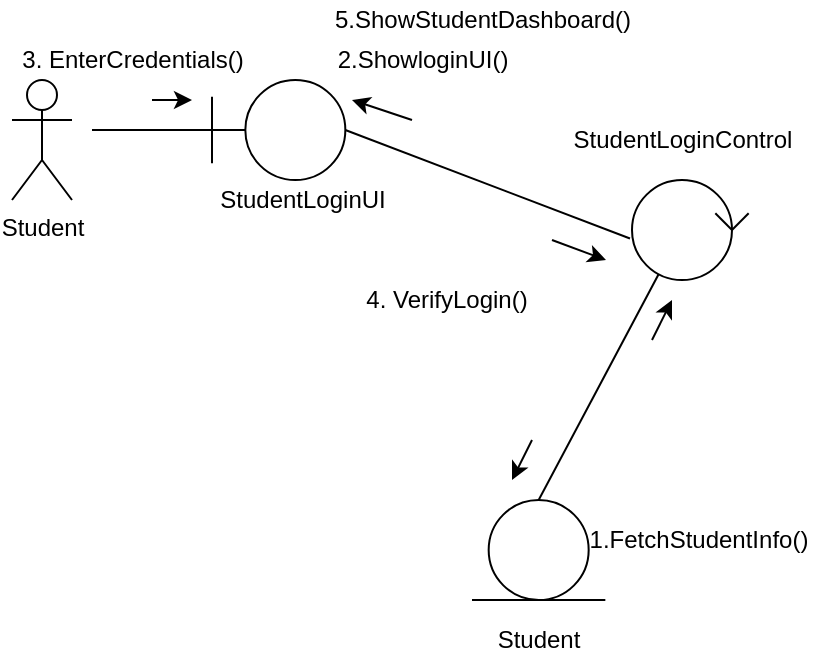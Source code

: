 <mxfile version="16.4.7" type="device" pages="11"><diagram id="maZ1LcQLkmgQnvl4PisS" name="Login"><mxGraphModel dx="782" dy="449" grid="1" gridSize="10" guides="1" tooltips="1" connect="1" arrows="1" fold="1" page="1" pageScale="1" pageWidth="850" pageHeight="1100" math="0" shadow="0"><root><mxCell id="0"/><mxCell id="1" parent="0"/><mxCell id="juA-4hGfizTwNNjr9DXU-16" value="Student&lt;br&gt;" style="shape=umlActor;verticalLabelPosition=bottom;verticalAlign=top;html=1;outlineConnect=0;strokeColor=default;fillColor=none;" parent="1" vertex="1"><mxGeometry x="100" y="640" width="30" height="60" as="geometry"/></mxCell><mxCell id="juA-4hGfizTwNNjr9DXU-54" value="" style="group" parent="1" vertex="1" connectable="0"><mxGeometry x="200" y="640" width="95" height="70" as="geometry"/></mxCell><mxCell id="juA-4hGfizTwNNjr9DXU-41" value="" style="group;strokeColor=none;fillColor=none;labelPadding=0555;" parent="juA-4hGfizTwNNjr9DXU-54" vertex="1" connectable="0"><mxGeometry width="66.67" height="50" as="geometry"/></mxCell><mxCell id="juA-4hGfizTwNNjr9DXU-42" value="" style="ellipse;whiteSpace=wrap;html=1;strokeColor=default;fillColor=none;" parent="juA-4hGfizTwNNjr9DXU-41" vertex="1"><mxGeometry x="16.668" width="50.002" height="50" as="geometry"/></mxCell><mxCell id="juA-4hGfizTwNNjr9DXU-43" value="" style="endArrow=none;html=1;rounded=0;exitX=0;exitY=0.5;exitDx=0;exitDy=0;strokeColor=default;fillColor=#404040;" parent="juA-4hGfizTwNNjr9DXU-41" source="juA-4hGfizTwNNjr9DXU-42" edge="1"><mxGeometry width="50" height="50" relative="1" as="geometry"><mxPoint x="16.668" y="50" as="sourcePoint"/><mxPoint x="-60" y="25" as="targetPoint"/></mxGeometry></mxCell><mxCell id="juA-4hGfizTwNNjr9DXU-44" value="" style="endArrow=none;html=1;rounded=0;strokeColor=default;fillColor=#404040;" parent="juA-4hGfizTwNNjr9DXU-41" edge="1"><mxGeometry width="50" height="50" relative="1" as="geometry"><mxPoint y="41.667" as="sourcePoint"/><mxPoint y="8.333" as="targetPoint"/></mxGeometry></mxCell><mxCell id="juA-4hGfizTwNNjr9DXU-52" value="StudentLoginUI" style="text;html=1;align=center;verticalAlign=middle;resizable=0;points=[];autosize=1;strokeColor=none;fillColor=none;" parent="juA-4hGfizTwNNjr9DXU-54" vertex="1"><mxGeometry x="-5" y="50" width="100" height="20" as="geometry"/></mxCell><mxCell id="juA-4hGfizTwNNjr9DXU-74" value="" style="endArrow=classic;html=1;rounded=0;strokeColor=default;fillColor=#404040;" parent="juA-4hGfizTwNNjr9DXU-54" edge="1"><mxGeometry width="50" height="50" relative="1" as="geometry"><mxPoint x="100" y="20" as="sourcePoint"/><mxPoint x="70" y="10" as="targetPoint"/><Array as="points"><mxPoint x="70" y="10"/></Array></mxGeometry></mxCell><mxCell id="juA-4hGfizTwNNjr9DXU-56" value="" style="group" parent="1" vertex="1" connectable="0"><mxGeometry x="410" y="690" width="85" height="70" as="geometry"/></mxCell><mxCell id="juA-4hGfizTwNNjr9DXU-36" value="" style="group;strokeColor=none;fillColor=none;" parent="juA-4hGfizTwNNjr9DXU-56" vertex="1" connectable="0"><mxGeometry width="58.33" height="50" as="geometry"/></mxCell><mxCell id="juA-4hGfizTwNNjr9DXU-37" value="" style="ellipse;whiteSpace=wrap;html=1;fillColor=none;strokeColor=default;fillOpacity=0;connectable=1;allowArrows=0;container=1;" parent="juA-4hGfizTwNNjr9DXU-36" vertex="1"><mxGeometry width="49.997" height="50" as="geometry"/></mxCell><mxCell id="juA-4hGfizTwNNjr9DXU-38" value="" style="group;strokeColor=none;fillColor=none;" parent="juA-4hGfizTwNNjr9DXU-36" vertex="1" connectable="0"><mxGeometry x="41.664" y="16.667" width="16.666" height="8.333" as="geometry"/></mxCell><mxCell id="juA-4hGfizTwNNjr9DXU-39" value="" style="endArrow=none;html=1;rounded=0;exitX=1;exitY=0.5;exitDx=0;exitDy=0;strokeColor=default;fillColor=#404040;" parent="juA-4hGfizTwNNjr9DXU-38" source="juA-4hGfizTwNNjr9DXU-37" edge="1"><mxGeometry width="50" height="50" relative="1" as="geometry"><mxPoint x="16.666" y="33.333" as="sourcePoint"/><mxPoint x="16.666" as="targetPoint"/></mxGeometry></mxCell><mxCell id="juA-4hGfizTwNNjr9DXU-40" value="" style="endArrow=none;html=1;rounded=0;strokeColor=default;fillColor=#404040;" parent="juA-4hGfizTwNNjr9DXU-38" edge="1"><mxGeometry width="50" height="50" relative="1" as="geometry"><mxPoint as="sourcePoint"/><mxPoint x="8.333" y="8.333" as="targetPoint"/></mxGeometry></mxCell><mxCell id="juA-4hGfizTwNNjr9DXU-58" value="" style="group" parent="1" vertex="1" connectable="0"><mxGeometry x="330" y="850" width="66.67" height="80" as="geometry"/></mxCell><mxCell id="juA-4hGfizTwNNjr9DXU-33" value="" style="group;strokeColor=none;fillColor=none;" parent="juA-4hGfizTwNNjr9DXU-58" vertex="1" connectable="0"><mxGeometry width="66.67" height="50" as="geometry"/></mxCell><mxCell id="juA-4hGfizTwNNjr9DXU-34" value="" style="ellipse;whiteSpace=wrap;html=1;strokeColor=default;fillColor=none;" parent="juA-4hGfizTwNNjr9DXU-33" vertex="1"><mxGeometry x="8.334" width="50.002" height="50.0" as="geometry"/></mxCell><mxCell id="juA-4hGfizTwNNjr9DXU-35" value="" style="endArrow=none;html=1;rounded=0;strokeColor=default;fillColor=#404040;" parent="juA-4hGfizTwNNjr9DXU-33" edge="1"><mxGeometry width="50" height="50" relative="1" as="geometry"><mxPoint y="50" as="sourcePoint"/><mxPoint x="66.67" y="50" as="targetPoint"/></mxGeometry></mxCell><mxCell id="juA-4hGfizTwNNjr9DXU-57" value="Student" style="text;html=1;align=center;verticalAlign=middle;resizable=0;points=[];autosize=1;strokeColor=none;fillColor=none;" parent="juA-4hGfizTwNNjr9DXU-58" vertex="1"><mxGeometry x="3.33" y="60" width="60" height="20" as="geometry"/></mxCell><mxCell id="juA-4hGfizTwNNjr9DXU-59" value="" style="endArrow=none;html=1;rounded=0;strokeColor=default;fillColor=#404040;entryX=1;entryY=0.5;entryDx=0;entryDy=0;exitX=-0.02;exitY=0.585;exitDx=0;exitDy=0;exitPerimeter=0;" parent="1" source="juA-4hGfizTwNNjr9DXU-37" target="juA-4hGfizTwNNjr9DXU-42" edge="1"><mxGeometry width="50" height="50" relative="1" as="geometry"><mxPoint x="240" y="800" as="sourcePoint"/><mxPoint x="290" y="750" as="targetPoint"/></mxGeometry></mxCell><mxCell id="juA-4hGfizTwNNjr9DXU-69" value="" style="endArrow=none;html=1;rounded=0;strokeColor=default;fillColor=#404040;exitX=0.5;exitY=0;exitDx=0;exitDy=0;" parent="1" source="juA-4hGfizTwNNjr9DXU-34" target="juA-4hGfizTwNNjr9DXU-37" edge="1"><mxGeometry width="50" height="50" relative="1" as="geometry"><mxPoint x="350" y="820" as="sourcePoint"/><mxPoint x="400" y="770" as="targetPoint"/></mxGeometry></mxCell><mxCell id="juA-4hGfizTwNNjr9DXU-55" value="StudentLoginControl" style="text;html=1;align=center;verticalAlign=middle;resizable=0;points=[];autosize=1;strokeColor=none;fillColor=none;" parent="1" vertex="1"><mxGeometry x="375" y="660" width="120" height="20" as="geometry"/></mxCell><mxCell id="juA-4hGfizTwNNjr9DXU-70" value="" style="endArrow=classic;html=1;rounded=0;strokeColor=default;fillColor=#404040;" parent="1" edge="1"><mxGeometry width="50" height="50" relative="1" as="geometry"><mxPoint x="360" y="820" as="sourcePoint"/><mxPoint x="350" y="840" as="targetPoint"/></mxGeometry></mxCell><mxCell id="juA-4hGfizTwNNjr9DXU-71" value="" style="endArrow=classic;html=1;rounded=0;strokeColor=default;fillColor=#404040;" parent="1" edge="1"><mxGeometry width="50" height="50" relative="1" as="geometry"><mxPoint x="420" y="770" as="sourcePoint"/><mxPoint x="430" y="750" as="targetPoint"/></mxGeometry></mxCell><mxCell id="juA-4hGfizTwNNjr9DXU-73" value="" style="endArrow=classic;html=1;rounded=0;strokeColor=default;fillColor=#404040;" parent="1" edge="1"><mxGeometry width="50" height="50" relative="1" as="geometry"><mxPoint x="370" y="720" as="sourcePoint"/><mxPoint x="397" y="730" as="targetPoint"/></mxGeometry></mxCell><mxCell id="juA-4hGfizTwNNjr9DXU-76" value="1.FetchStudentInfo()" style="text;html=1;align=center;verticalAlign=middle;resizable=0;points=[];autosize=1;strokeColor=none;fillColor=none;" parent="1" vertex="1"><mxGeometry x="382.67" y="860" width="120" height="20" as="geometry"/></mxCell><mxCell id="juA-4hGfizTwNNjr9DXU-77" value="2.ShowloginUI()" style="text;html=1;align=center;verticalAlign=middle;resizable=0;points=[];autosize=1;strokeColor=none;fillColor=none;" parent="1" vertex="1"><mxGeometry x="255" y="620" width="100" height="20" as="geometry"/></mxCell><mxCell id="juA-4hGfizTwNNjr9DXU-81" value="3. EnterCredentials()" style="text;html=1;align=center;verticalAlign=middle;resizable=0;points=[];autosize=1;strokeColor=none;fillColor=none;" parent="1" vertex="1"><mxGeometry x="95" y="620" width="130" height="20" as="geometry"/></mxCell><mxCell id="juA-4hGfizTwNNjr9DXU-82" value="" style="endArrow=classic;html=1;rounded=0;strokeColor=default;fillColor=#404040;" parent="1" edge="1"><mxGeometry width="50" height="50" relative="1" as="geometry"><mxPoint x="170" y="650" as="sourcePoint"/><mxPoint x="190" y="650" as="targetPoint"/></mxGeometry></mxCell><mxCell id="juA-4hGfizTwNNjr9DXU-83" value="4. VerifyLogin()" style="text;html=1;align=center;verticalAlign=middle;resizable=0;points=[];autosize=1;strokeColor=none;fillColor=none;" parent="1" vertex="1"><mxGeometry x="266.67" y="740" width="100" height="20" as="geometry"/></mxCell><mxCell id="juA-4hGfizTwNNjr9DXU-84" value="5.ShowStudentDashboard()" style="text;html=1;align=center;verticalAlign=middle;resizable=0;points=[];autosize=1;strokeColor=none;fillColor=none;" parent="1" vertex="1"><mxGeometry x="255.0" y="600" width="160" height="20" as="geometry"/></mxCell></root></mxGraphModel></diagram><diagram id="UQ6aqqE_n7i6o74qPJ_b" name="Register"><mxGraphModel dx="782" dy="449" grid="1" gridSize="10" guides="1" tooltips="1" connect="1" arrows="1" fold="1" page="1" pageScale="1" pageWidth="850" pageHeight="1100" math="0" shadow="0"><root><mxCell id="T-w_UHwqBzs-CQXMLrHT-0"/><mxCell id="T-w_UHwqBzs-CQXMLrHT-1" parent="T-w_UHwqBzs-CQXMLrHT-0"/><mxCell id="PiQ8MpHgySGm1iV27oGb-0" value="SysAdmin" style="shape=umlActor;verticalLabelPosition=bottom;verticalAlign=top;html=1;outlineConnect=0;strokeColor=default;fillColor=none;" parent="T-w_UHwqBzs-CQXMLrHT-1" vertex="1"><mxGeometry x="100" y="640" width="30" height="60" as="geometry"/></mxCell><mxCell id="PiQ8MpHgySGm1iV27oGb-1" value="" style="group" parent="T-w_UHwqBzs-CQXMLrHT-1" vertex="1" connectable="0"><mxGeometry x="200" y="640" width="110" height="70" as="geometry"/></mxCell><mxCell id="PiQ8MpHgySGm1iV27oGb-2" value="" style="group;strokeColor=none;fillColor=none;labelPadding=0555;" parent="PiQ8MpHgySGm1iV27oGb-1" vertex="1" connectable="0"><mxGeometry width="66.67" height="50" as="geometry"/></mxCell><mxCell id="PiQ8MpHgySGm1iV27oGb-3" value="" style="ellipse;whiteSpace=wrap;html=1;strokeColor=default;fillColor=none;" parent="PiQ8MpHgySGm1iV27oGb-2" vertex="1"><mxGeometry x="16.668" width="50.002" height="50" as="geometry"/></mxCell><mxCell id="PiQ8MpHgySGm1iV27oGb-4" value="" style="endArrow=none;html=1;rounded=0;exitX=0;exitY=0.5;exitDx=0;exitDy=0;strokeColor=default;fillColor=#404040;" parent="PiQ8MpHgySGm1iV27oGb-2" source="PiQ8MpHgySGm1iV27oGb-3" edge="1"><mxGeometry width="50" height="50" relative="1" as="geometry"><mxPoint x="16.668" y="50" as="sourcePoint"/><mxPoint x="-60" y="25" as="targetPoint"/></mxGeometry></mxCell><mxCell id="PiQ8MpHgySGm1iV27oGb-5" value="" style="endArrow=none;html=1;rounded=0;strokeColor=default;fillColor=#404040;" parent="PiQ8MpHgySGm1iV27oGb-2" edge="1"><mxGeometry width="50" height="50" relative="1" as="geometry"><mxPoint y="41.667" as="sourcePoint"/><mxPoint y="8.333" as="targetPoint"/></mxGeometry></mxCell><mxCell id="PiQ8MpHgySGm1iV27oGb-6" value="SysAdminRegisterUI" style="text;html=1;align=center;verticalAlign=middle;resizable=0;points=[];autosize=1;strokeColor=none;fillColor=none;" parent="PiQ8MpHgySGm1iV27oGb-1" vertex="1"><mxGeometry x="-20" y="50" width="130" height="20" as="geometry"/></mxCell><mxCell id="PiQ8MpHgySGm1iV27oGb-7" value="" style="endArrow=classic;html=1;rounded=0;strokeColor=default;fillColor=#404040;" parent="PiQ8MpHgySGm1iV27oGb-1" edge="1"><mxGeometry width="50" height="50" relative="1" as="geometry"><mxPoint x="100" y="20" as="sourcePoint"/><mxPoint x="70" y="10" as="targetPoint"/><Array as="points"><mxPoint x="70" y="10"/></Array></mxGeometry></mxCell><mxCell id="PiQ8MpHgySGm1iV27oGb-8" value="" style="group" parent="T-w_UHwqBzs-CQXMLrHT-1" vertex="1" connectable="0"><mxGeometry x="410" y="690" width="85" height="70" as="geometry"/></mxCell><mxCell id="PiQ8MpHgySGm1iV27oGb-9" value="" style="group;strokeColor=none;fillColor=none;" parent="PiQ8MpHgySGm1iV27oGb-8" vertex="1" connectable="0"><mxGeometry width="58.33" height="50" as="geometry"/></mxCell><mxCell id="PiQ8MpHgySGm1iV27oGb-10" value="" style="ellipse;whiteSpace=wrap;html=1;fillColor=none;strokeColor=default;fillOpacity=0;connectable=1;allowArrows=0;container=1;" parent="PiQ8MpHgySGm1iV27oGb-9" vertex="1"><mxGeometry width="49.997" height="50" as="geometry"/></mxCell><mxCell id="PiQ8MpHgySGm1iV27oGb-11" value="" style="group;strokeColor=none;fillColor=none;" parent="PiQ8MpHgySGm1iV27oGb-9" vertex="1" connectable="0"><mxGeometry x="41.664" y="16.667" width="16.666" height="8.333" as="geometry"/></mxCell><mxCell id="PiQ8MpHgySGm1iV27oGb-12" value="" style="endArrow=none;html=1;rounded=0;exitX=1;exitY=0.5;exitDx=0;exitDy=0;strokeColor=default;fillColor=#404040;" parent="PiQ8MpHgySGm1iV27oGb-11" source="PiQ8MpHgySGm1iV27oGb-10" edge="1"><mxGeometry width="50" height="50" relative="1" as="geometry"><mxPoint x="16.666" y="33.333" as="sourcePoint"/><mxPoint x="16.666" as="targetPoint"/></mxGeometry></mxCell><mxCell id="PiQ8MpHgySGm1iV27oGb-13" value="" style="endArrow=none;html=1;rounded=0;strokeColor=default;fillColor=#404040;" parent="PiQ8MpHgySGm1iV27oGb-11" edge="1"><mxGeometry width="50" height="50" relative="1" as="geometry"><mxPoint as="sourcePoint"/><mxPoint x="8.333" y="8.333" as="targetPoint"/></mxGeometry></mxCell><mxCell id="PiQ8MpHgySGm1iV27oGb-14" value="" style="group" parent="T-w_UHwqBzs-CQXMLrHT-1" vertex="1" connectable="0"><mxGeometry x="330" y="850" width="66.67" height="80" as="geometry"/></mxCell><mxCell id="PiQ8MpHgySGm1iV27oGb-15" value="" style="group;strokeColor=none;fillColor=none;" parent="PiQ8MpHgySGm1iV27oGb-14" vertex="1" connectable="0"><mxGeometry width="66.67" height="50" as="geometry"/></mxCell><mxCell id="PiQ8MpHgySGm1iV27oGb-16" value="" style="ellipse;whiteSpace=wrap;html=1;strokeColor=default;fillColor=none;" parent="PiQ8MpHgySGm1iV27oGb-15" vertex="1"><mxGeometry x="8.334" width="50.002" height="50.0" as="geometry"/></mxCell><mxCell id="PiQ8MpHgySGm1iV27oGb-17" value="" style="endArrow=none;html=1;rounded=0;strokeColor=default;fillColor=#404040;" parent="PiQ8MpHgySGm1iV27oGb-15" edge="1"><mxGeometry width="50" height="50" relative="1" as="geometry"><mxPoint y="50" as="sourcePoint"/><mxPoint x="66.67" y="50" as="targetPoint"/></mxGeometry></mxCell><mxCell id="PiQ8MpHgySGm1iV27oGb-18" value="Student" style="text;html=1;align=center;verticalAlign=middle;resizable=0;points=[];autosize=1;strokeColor=none;fillColor=none;" parent="PiQ8MpHgySGm1iV27oGb-14" vertex="1"><mxGeometry x="3.33" y="60" width="60" height="20" as="geometry"/></mxCell><mxCell id="PiQ8MpHgySGm1iV27oGb-19" value="" style="endArrow=none;html=1;rounded=0;strokeColor=default;fillColor=#404040;entryX=1;entryY=0.5;entryDx=0;entryDy=0;exitX=-0.02;exitY=0.585;exitDx=0;exitDy=0;exitPerimeter=0;" parent="T-w_UHwqBzs-CQXMLrHT-1" source="PiQ8MpHgySGm1iV27oGb-10" target="PiQ8MpHgySGm1iV27oGb-3" edge="1"><mxGeometry width="50" height="50" relative="1" as="geometry"><mxPoint x="240" y="800" as="sourcePoint"/><mxPoint x="290" y="750" as="targetPoint"/></mxGeometry></mxCell><mxCell id="PiQ8MpHgySGm1iV27oGb-20" value="" style="endArrow=none;html=1;rounded=0;strokeColor=default;fillColor=#404040;exitX=0.5;exitY=0;exitDx=0;exitDy=0;" parent="T-w_UHwqBzs-CQXMLrHT-1" source="PiQ8MpHgySGm1iV27oGb-16" target="PiQ8MpHgySGm1iV27oGb-10" edge="1"><mxGeometry width="50" height="50" relative="1" as="geometry"><mxPoint x="350" y="820" as="sourcePoint"/><mxPoint x="400" y="770" as="targetPoint"/></mxGeometry></mxCell><mxCell id="PiQ8MpHgySGm1iV27oGb-21" value="SysAdminRegisterStudent" style="text;html=1;align=center;verticalAlign=middle;resizable=0;points=[];autosize=1;strokeColor=none;fillColor=none;" parent="T-w_UHwqBzs-CQXMLrHT-1" vertex="1"><mxGeometry x="355" y="660" width="160" height="20" as="geometry"/></mxCell><mxCell id="PiQ8MpHgySGm1iV27oGb-22" value="" style="endArrow=classic;html=1;rounded=0;strokeColor=default;fillColor=#404040;" parent="T-w_UHwqBzs-CQXMLrHT-1" edge="1"><mxGeometry width="50" height="50" relative="1" as="geometry"><mxPoint x="360" y="820" as="sourcePoint"/><mxPoint x="350" y="840" as="targetPoint"/></mxGeometry></mxCell><mxCell id="PiQ8MpHgySGm1iV27oGb-23" value="" style="endArrow=classic;html=1;rounded=0;strokeColor=default;fillColor=#404040;" parent="T-w_UHwqBzs-CQXMLrHT-1" edge="1"><mxGeometry width="50" height="50" relative="1" as="geometry"><mxPoint x="420" y="770" as="sourcePoint"/><mxPoint x="430" y="750" as="targetPoint"/></mxGeometry></mxCell><mxCell id="PiQ8MpHgySGm1iV27oGb-24" value="" style="endArrow=classic;html=1;rounded=0;strokeColor=default;fillColor=#404040;" parent="T-w_UHwqBzs-CQXMLrHT-1" edge="1"><mxGeometry width="50" height="50" relative="1" as="geometry"><mxPoint x="370" y="720" as="sourcePoint"/><mxPoint x="397" y="730" as="targetPoint"/></mxGeometry></mxCell><mxCell id="PiQ8MpHgySGm1iV27oGb-25" value="1.FetchStudentInfo()" style="text;html=1;align=center;verticalAlign=middle;resizable=0;points=[];autosize=1;strokeColor=none;fillColor=none;" parent="T-w_UHwqBzs-CQXMLrHT-1" vertex="1"><mxGeometry x="200" y="850" width="120" height="20" as="geometry"/></mxCell><mxCell id="PiQ8MpHgySGm1iV27oGb-26" value="2.ShowStudentRegisterForm()" style="text;html=1;align=center;verticalAlign=middle;resizable=0;points=[];autosize=1;strokeColor=none;fillColor=none;" parent="T-w_UHwqBzs-CQXMLrHT-1" vertex="1"><mxGeometry x="256.67" y="620" width="180" height="20" as="geometry"/></mxCell><mxCell id="PiQ8MpHgySGm1iV27oGb-27" value="4.SubmitStudentRegisterForm()" style="text;html=1;align=center;verticalAlign=middle;resizable=0;points=[];autosize=1;strokeColor=none;fillColor=none;" parent="T-w_UHwqBzs-CQXMLrHT-1" vertex="1"><mxGeometry x="25" y="600" width="180" height="20" as="geometry"/></mxCell><mxCell id="PiQ8MpHgySGm1iV27oGb-28" value="" style="endArrow=classic;html=1;rounded=0;strokeColor=default;fillColor=#404040;" parent="T-w_UHwqBzs-CQXMLrHT-1" edge="1"><mxGeometry width="50" height="50" relative="1" as="geometry"><mxPoint x="170" y="650" as="sourcePoint"/><mxPoint x="190" y="650" as="targetPoint"/></mxGeometry></mxCell><mxCell id="PiQ8MpHgySGm1iV27oGb-36" value="3.PopulateStudentInfo()" style="text;html=1;align=center;verticalAlign=middle;resizable=0;points=[];autosize=1;strokeColor=none;fillColor=none;" parent="T-w_UHwqBzs-CQXMLrHT-1" vertex="1"><mxGeometry x="70" y="620" width="140" height="20" as="geometry"/></mxCell><mxCell id="PiQ8MpHgySGm1iV27oGb-37" value="5.SubmitStudentRegisterForm()" style="text;html=1;align=center;verticalAlign=middle;resizable=0;points=[];autosize=1;strokeColor=none;fillColor=none;" parent="T-w_UHwqBzs-CQXMLrHT-1" vertex="1"><mxGeometry x="210" y="730" width="180" height="20" as="geometry"/></mxCell><mxCell id="PiQ8MpHgySGm1iV27oGb-38" value="6.CreateStudent()" style="text;html=1;align=center;verticalAlign=middle;resizable=0;points=[];autosize=1;strokeColor=none;fillColor=none;" parent="T-w_UHwqBzs-CQXMLrHT-1" vertex="1"><mxGeometry x="210" y="830" width="110" height="20" as="geometry"/></mxCell></root></mxGraphModel></diagram><diagram name="StudentDining" id="QqVnqCTwfxjTIOoK0QJc"><mxGraphModel dx="782" dy="449" grid="1" gridSize="10" guides="1" tooltips="1" connect="1" arrows="1" fold="1" page="1" pageScale="1" pageWidth="850" pageHeight="1100" math="0" shadow="0"><root><mxCell id="6WE5DkcDXVdWaxJgbLVD-0"/><mxCell id="6WE5DkcDXVdWaxJgbLVD-1" parent="6WE5DkcDXVdWaxJgbLVD-0"/><mxCell id="6WE5DkcDXVdWaxJgbLVD-2" value="Student" style="shape=umlActor;verticalLabelPosition=bottom;verticalAlign=top;html=1;outlineConnect=0;strokeColor=default;fillColor=none;" parent="6WE5DkcDXVdWaxJgbLVD-1" vertex="1"><mxGeometry x="100" y="640" width="30" height="60" as="geometry"/></mxCell><mxCell id="6WE5DkcDXVdWaxJgbLVD-3" value="" style="group" parent="6WE5DkcDXVdWaxJgbLVD-1" vertex="1" connectable="0"><mxGeometry x="200" y="640" width="110" height="70" as="geometry"/></mxCell><mxCell id="6WE5DkcDXVdWaxJgbLVD-4" value="" style="group;strokeColor=none;fillColor=none;labelPadding=0555;" parent="6WE5DkcDXVdWaxJgbLVD-3" vertex="1" connectable="0"><mxGeometry width="66.67" height="50" as="geometry"/></mxCell><mxCell id="6WE5DkcDXVdWaxJgbLVD-5" value="" style="ellipse;whiteSpace=wrap;html=1;strokeColor=default;fillColor=none;" parent="6WE5DkcDXVdWaxJgbLVD-4" vertex="1"><mxGeometry x="16.668" width="50.002" height="50" as="geometry"/></mxCell><mxCell id="6WE5DkcDXVdWaxJgbLVD-6" value="" style="endArrow=none;html=1;rounded=0;exitX=0;exitY=0.5;exitDx=0;exitDy=0;strokeColor=default;fillColor=#404040;" parent="6WE5DkcDXVdWaxJgbLVD-4" source="6WE5DkcDXVdWaxJgbLVD-5" edge="1"><mxGeometry width="50" height="50" relative="1" as="geometry"><mxPoint x="16.668" y="50" as="sourcePoint"/><mxPoint x="-60" y="25" as="targetPoint"/></mxGeometry></mxCell><mxCell id="6WE5DkcDXVdWaxJgbLVD-7" value="" style="endArrow=none;html=1;rounded=0;strokeColor=default;fillColor=#404040;" parent="6WE5DkcDXVdWaxJgbLVD-4" edge="1"><mxGeometry width="50" height="50" relative="1" as="geometry"><mxPoint y="41.667" as="sourcePoint"/><mxPoint y="8.333" as="targetPoint"/></mxGeometry></mxCell><mxCell id="6WE5DkcDXVdWaxJgbLVD-8" value="StudentDiningPageUI" style="text;html=1;align=center;verticalAlign=middle;resizable=0;points=[];autosize=1;strokeColor=none;fillColor=none;" parent="6WE5DkcDXVdWaxJgbLVD-3" vertex="1"><mxGeometry x="-20" y="50" width="130" height="20" as="geometry"/></mxCell><mxCell id="6WE5DkcDXVdWaxJgbLVD-9" value="" style="endArrow=classic;html=1;rounded=0;strokeColor=default;fillColor=#404040;" parent="6WE5DkcDXVdWaxJgbLVD-3" edge="1"><mxGeometry width="50" height="50" relative="1" as="geometry"><mxPoint x="100" y="20" as="sourcePoint"/><mxPoint x="70" y="10" as="targetPoint"/><Array as="points"><mxPoint x="70" y="10"/></Array></mxGeometry></mxCell><mxCell id="6WE5DkcDXVdWaxJgbLVD-10" value="" style="group" parent="6WE5DkcDXVdWaxJgbLVD-1" vertex="1" connectable="0"><mxGeometry x="410" y="690" width="85" height="70" as="geometry"/></mxCell><mxCell id="6WE5DkcDXVdWaxJgbLVD-11" value="" style="group;strokeColor=none;fillColor=none;" parent="6WE5DkcDXVdWaxJgbLVD-10" vertex="1" connectable="0"><mxGeometry width="58.33" height="50" as="geometry"/></mxCell><mxCell id="6WE5DkcDXVdWaxJgbLVD-12" value="" style="ellipse;whiteSpace=wrap;html=1;fillColor=none;strokeColor=default;fillOpacity=0;connectable=1;allowArrows=0;container=1;" parent="6WE5DkcDXVdWaxJgbLVD-11" vertex="1"><mxGeometry width="49.997" height="50" as="geometry"/></mxCell><mxCell id="6WE5DkcDXVdWaxJgbLVD-13" value="" style="group;strokeColor=none;fillColor=none;" parent="6WE5DkcDXVdWaxJgbLVD-11" vertex="1" connectable="0"><mxGeometry x="41.664" y="16.667" width="16.666" height="8.333" as="geometry"/></mxCell><mxCell id="6WE5DkcDXVdWaxJgbLVD-14" value="" style="endArrow=none;html=1;rounded=0;exitX=1;exitY=0.5;exitDx=0;exitDy=0;strokeColor=default;fillColor=#404040;" parent="6WE5DkcDXVdWaxJgbLVD-13" source="6WE5DkcDXVdWaxJgbLVD-12" edge="1"><mxGeometry width="50" height="50" relative="1" as="geometry"><mxPoint x="16.666" y="33.333" as="sourcePoint"/><mxPoint x="16.666" as="targetPoint"/></mxGeometry></mxCell><mxCell id="6WE5DkcDXVdWaxJgbLVD-15" value="" style="endArrow=none;html=1;rounded=0;strokeColor=default;fillColor=#404040;" parent="6WE5DkcDXVdWaxJgbLVD-13" edge="1"><mxGeometry width="50" height="50" relative="1" as="geometry"><mxPoint as="sourcePoint"/><mxPoint x="8.333" y="8.333" as="targetPoint"/></mxGeometry></mxCell><mxCell id="wmQT9eViGcveGTTOYUML-3" value="" style="endArrow=classic;html=1;rounded=0;strokeColor=default;fillColor=#404040;" parent="6WE5DkcDXVdWaxJgbLVD-11" edge="1"><mxGeometry width="50" height="50" relative="1" as="geometry"><mxPoint x="60.33" y="77" as="sourcePoint"/><mxPoint x="40.33" y="57" as="targetPoint"/></mxGeometry></mxCell><mxCell id="6WE5DkcDXVdWaxJgbLVD-16" value="" style="group" parent="6WE5DkcDXVdWaxJgbLVD-1" vertex="1" connectable="0"><mxGeometry x="330" y="850" width="66.67" height="80" as="geometry"/></mxCell><mxCell id="6WE5DkcDXVdWaxJgbLVD-17" value="" style="group;strokeColor=none;fillColor=none;" parent="6WE5DkcDXVdWaxJgbLVD-16" vertex="1" connectable="0"><mxGeometry width="66.67" height="50" as="geometry"/></mxCell><mxCell id="6WE5DkcDXVdWaxJgbLVD-18" value="" style="ellipse;whiteSpace=wrap;html=1;strokeColor=default;fillColor=none;" parent="6WE5DkcDXVdWaxJgbLVD-17" vertex="1"><mxGeometry x="8.334" width="50.002" height="50.0" as="geometry"/></mxCell><mxCell id="6WE5DkcDXVdWaxJgbLVD-19" value="" style="endArrow=none;html=1;rounded=0;strokeColor=default;fillColor=#404040;" parent="6WE5DkcDXVdWaxJgbLVD-17" edge="1"><mxGeometry width="50" height="50" relative="1" as="geometry"><mxPoint y="50" as="sourcePoint"/><mxPoint x="66.67" y="50" as="targetPoint"/></mxGeometry></mxCell><mxCell id="6WE5DkcDXVdWaxJgbLVD-20" value="Student" style="text;html=1;align=center;verticalAlign=middle;resizable=0;points=[];autosize=1;strokeColor=none;fillColor=none;" parent="6WE5DkcDXVdWaxJgbLVD-16" vertex="1"><mxGeometry x="3.33" y="60" width="60" height="20" as="geometry"/></mxCell><mxCell id="6WE5DkcDXVdWaxJgbLVD-21" value="" style="endArrow=none;html=1;rounded=0;strokeColor=default;fillColor=#404040;entryX=1;entryY=0.5;entryDx=0;entryDy=0;exitX=-0.02;exitY=0.585;exitDx=0;exitDy=0;exitPerimeter=0;" parent="6WE5DkcDXVdWaxJgbLVD-1" source="6WE5DkcDXVdWaxJgbLVD-12" target="6WE5DkcDXVdWaxJgbLVD-5" edge="1"><mxGeometry width="50" height="50" relative="1" as="geometry"><mxPoint x="240" y="800" as="sourcePoint"/><mxPoint x="290" y="750" as="targetPoint"/></mxGeometry></mxCell><mxCell id="6WE5DkcDXVdWaxJgbLVD-22" value="" style="endArrow=none;html=1;rounded=0;strokeColor=default;fillColor=#404040;exitX=0.5;exitY=0;exitDx=0;exitDy=0;" parent="6WE5DkcDXVdWaxJgbLVD-1" source="6WE5DkcDXVdWaxJgbLVD-18" target="6WE5DkcDXVdWaxJgbLVD-12" edge="1"><mxGeometry width="50" height="50" relative="1" as="geometry"><mxPoint x="350" y="820" as="sourcePoint"/><mxPoint x="400" y="770" as="targetPoint"/></mxGeometry></mxCell><mxCell id="6WE5DkcDXVdWaxJgbLVD-23" value="StudentDining" style="text;html=1;align=center;verticalAlign=middle;resizable=0;points=[];autosize=1;strokeColor=none;fillColor=none;" parent="6WE5DkcDXVdWaxJgbLVD-1" vertex="1"><mxGeometry x="390" y="670" width="90" height="20" as="geometry"/></mxCell><mxCell id="6WE5DkcDXVdWaxJgbLVD-24" value="" style="endArrow=classic;html=1;rounded=0;strokeColor=default;fillColor=#404040;" parent="6WE5DkcDXVdWaxJgbLVD-1" edge="1"><mxGeometry width="50" height="50" relative="1" as="geometry"><mxPoint x="360" y="820" as="sourcePoint"/><mxPoint x="350" y="840" as="targetPoint"/></mxGeometry></mxCell><mxCell id="6WE5DkcDXVdWaxJgbLVD-25" value="" style="endArrow=classic;html=1;rounded=0;strokeColor=default;fillColor=#404040;" parent="6WE5DkcDXVdWaxJgbLVD-1" edge="1"><mxGeometry width="50" height="50" relative="1" as="geometry"><mxPoint x="420" y="770" as="sourcePoint"/><mxPoint x="430" y="750" as="targetPoint"/></mxGeometry></mxCell><mxCell id="6WE5DkcDXVdWaxJgbLVD-26" value="" style="endArrow=classic;html=1;rounded=0;strokeColor=default;fillColor=#404040;" parent="6WE5DkcDXVdWaxJgbLVD-1" edge="1"><mxGeometry width="50" height="50" relative="1" as="geometry"><mxPoint x="370" y="720" as="sourcePoint"/><mxPoint x="397" y="730" as="targetPoint"/></mxGeometry></mxCell><mxCell id="6WE5DkcDXVdWaxJgbLVD-27" value="1.FetchStudentInfo()" style="text;html=1;align=center;verticalAlign=middle;resizable=0;points=[];autosize=1;strokeColor=none;fillColor=none;" parent="6WE5DkcDXVdWaxJgbLVD-1" vertex="1"><mxGeometry x="220.0" y="825" width="120" height="20" as="geometry"/></mxCell><mxCell id="6WE5DkcDXVdWaxJgbLVD-28" value="3.ShowDiningPageUI()" style="text;html=1;align=center;verticalAlign=middle;resizable=0;points=[];autosize=1;strokeColor=none;fillColor=none;" parent="6WE5DkcDXVdWaxJgbLVD-1" vertex="1"><mxGeometry x="270" y="620" width="140" height="20" as="geometry"/></mxCell><mxCell id="6WE5DkcDXVdWaxJgbLVD-30" value="" style="endArrow=classic;html=1;rounded=0;strokeColor=default;fillColor=#404040;" parent="6WE5DkcDXVdWaxJgbLVD-1" edge="1"><mxGeometry width="50" height="50" relative="1" as="geometry"><mxPoint x="170" y="650" as="sourcePoint"/><mxPoint x="190" y="650" as="targetPoint"/></mxGeometry></mxCell><mxCell id="rULaJUf8RMkDFgkQtzoV-5" value="" style="group" parent="6WE5DkcDXVdWaxJgbLVD-1" vertex="1" connectable="0"><mxGeometry x="520" y="850" width="66.67" height="80" as="geometry"/></mxCell><mxCell id="rULaJUf8RMkDFgkQtzoV-9" value="Meal" style="text;html=1;align=center;verticalAlign=middle;resizable=0;points=[];autosize=1;strokeColor=none;fillColor=none;" parent="rULaJUf8RMkDFgkQtzoV-5" vertex="1"><mxGeometry x="13.33" y="60" width="40" height="20" as="geometry"/></mxCell><mxCell id="rULaJUf8RMkDFgkQtzoV-6" value="" style="group;strokeColor=none;fillColor=none;" parent="6WE5DkcDXVdWaxJgbLVD-1" vertex="1" connectable="0"><mxGeometry x="520" y="850" width="66.67" height="50" as="geometry"/></mxCell><mxCell id="rULaJUf8RMkDFgkQtzoV-7" value="" style="ellipse;whiteSpace=wrap;html=1;strokeColor=default;fillColor=none;" parent="rULaJUf8RMkDFgkQtzoV-6" vertex="1"><mxGeometry x="8.334" width="50.002" height="50.0" as="geometry"/></mxCell><mxCell id="rULaJUf8RMkDFgkQtzoV-8" value="" style="endArrow=none;html=1;rounded=0;strokeColor=default;fillColor=#404040;" parent="rULaJUf8RMkDFgkQtzoV-6" edge="1"><mxGeometry width="50" height="50" relative="1" as="geometry"><mxPoint y="50" as="sourcePoint"/><mxPoint x="66.67" y="50" as="targetPoint"/></mxGeometry></mxCell><mxCell id="wmQT9eViGcveGTTOYUML-0" value="" style="endArrow=none;html=1;rounded=0;entryX=1;entryY=1;entryDx=0;entryDy=0;" parent="6WE5DkcDXVdWaxJgbLVD-1" target="6WE5DkcDXVdWaxJgbLVD-12" edge="1"><mxGeometry width="50" height="50" relative="1" as="geometry"><mxPoint x="553" y="848" as="sourcePoint"/><mxPoint x="510" y="750" as="targetPoint"/></mxGeometry></mxCell><mxCell id="wmQT9eViGcveGTTOYUML-1" value="" style="endArrow=classic;html=1;rounded=0;strokeColor=default;fillColor=#404040;" parent="6WE5DkcDXVdWaxJgbLVD-1" edge="1"><mxGeometry width="50" height="50" relative="1" as="geometry"><mxPoint x="548" y="830" as="sourcePoint"/><mxPoint x="568" y="850" as="targetPoint"/></mxGeometry></mxCell><mxCell id="wmQT9eViGcveGTTOYUML-4" value="2.FetchMealInfo()" style="text;html=1;align=center;verticalAlign=middle;resizable=0;points=[];autosize=1;strokeColor=none;fillColor=none;" parent="6WE5DkcDXVdWaxJgbLVD-1" vertex="1"><mxGeometry x="586.67" y="865" width="110" height="20" as="geometry"/></mxCell><mxCell id="Bu8r2WNEQJzpUVqkfmNj-0" value="6.FetchTodaysMeal()" style="text;html=1;align=center;verticalAlign=middle;resizable=0;points=[];autosize=1;strokeColor=none;fillColor=none;" parent="6WE5DkcDXVdWaxJgbLVD-1" vertex="1"><mxGeometry x="586.67" y="845" width="130" height="20" as="geometry"/></mxCell><mxCell id="M7U7REpGGhyTw_NVpVYH-1" value="9. TurnMealOfForHour()" style="text;html=1;align=center;verticalAlign=middle;resizable=0;points=[];autosize=1;strokeColor=none;fillColor=none;" parent="6WE5DkcDXVdWaxJgbLVD-1" vertex="1"><mxGeometry x="241.67" y="730" width="140" height="20" as="geometry"/></mxCell><mxCell id="M7U7REpGGhyTw_NVpVYH-3" value="8. TurnMealOfForHour()" style="text;html=1;align=center;verticalAlign=middle;resizable=0;points=[];autosize=1;strokeColor=none;fillColor=none;" parent="6WE5DkcDXVdWaxJgbLVD-1" vertex="1"><mxGeometry x="80" y="590" width="140" height="20" as="geometry"/></mxCell><mxCell id="M7U7REpGGhyTw_NVpVYH-4" value="10.TurnMealOfForStudent()" style="text;html=1;align=center;verticalAlign=middle;resizable=0;points=[];autosize=1;strokeColor=none;fillColor=none;" parent="6WE5DkcDXVdWaxJgbLVD-1" vertex="1"><mxGeometry x="586.67" y="830" width="160" height="20" as="geometry"/></mxCell><mxCell id="06uDt4UPSrrLFgRkP-aP-0" value="4.ShowTodaysMeal()" style="text;html=1;align=center;verticalAlign=middle;resizable=0;points=[];autosize=1;strokeColor=none;fillColor=none;" vertex="1" parent="6WE5DkcDXVdWaxJgbLVD-1"><mxGeometry x="85" y="610" width="130" height="20" as="geometry"/></mxCell><mxCell id="06uDt4UPSrrLFgRkP-aP-1" value="5. FetchTodaysMeal()" style="text;html=1;align=center;verticalAlign=middle;resizable=0;points=[];autosize=1;strokeColor=none;fillColor=none;" vertex="1" parent="6WE5DkcDXVdWaxJgbLVD-1"><mxGeometry x="241.67" y="750" width="130" height="20" as="geometry"/></mxCell><mxCell id="FxFxozRcgl3yr2cMMYhn-0" value="7.ShowTodaysMealUI()" style="text;html=1;align=center;verticalAlign=middle;resizable=0;points=[];autosize=1;strokeColor=none;fillColor=none;" vertex="1" parent="6WE5DkcDXVdWaxJgbLVD-1"><mxGeometry x="270" y="600" width="140" height="20" as="geometry"/></mxCell></root></mxGraphModel></diagram><diagram id="HD4bNCtnsy4peTQrinyM" name="MessManagerMealPlan"><mxGraphModel dx="782" dy="449" grid="1" gridSize="10" guides="1" tooltips="1" connect="1" arrows="1" fold="1" page="1" pageScale="1" pageWidth="850" pageHeight="1100" math="0" shadow="0"><root><mxCell id="5ywjSkJG0BTVy2ru42gK-0"/><mxCell id="5ywjSkJG0BTVy2ru42gK-1" parent="5ywjSkJG0BTVy2ru42gK-0"/><mxCell id="ZF0CZIfuC1xOtsIgV20J-0" value="MessManager&lt;br&gt;" style="shape=umlActor;verticalLabelPosition=bottom;verticalAlign=top;html=1;outlineConnect=0;strokeColor=default;fillColor=none;" parent="5ywjSkJG0BTVy2ru42gK-1" vertex="1"><mxGeometry x="100" y="640" width="30" height="60" as="geometry"/></mxCell><mxCell id="ZF0CZIfuC1xOtsIgV20J-1" value="" style="group" parent="5ywjSkJG0BTVy2ru42gK-1" vertex="1" connectable="0"><mxGeometry x="200" y="640" width="140" height="70" as="geometry"/></mxCell><mxCell id="ZF0CZIfuC1xOtsIgV20J-2" value="" style="group;strokeColor=none;fillColor=none;labelPadding=0555;" parent="ZF0CZIfuC1xOtsIgV20J-1" vertex="1" connectable="0"><mxGeometry width="66.67" height="50" as="geometry"/></mxCell><mxCell id="ZF0CZIfuC1xOtsIgV20J-3" value="" style="ellipse;whiteSpace=wrap;html=1;strokeColor=default;fillColor=none;" parent="ZF0CZIfuC1xOtsIgV20J-2" vertex="1"><mxGeometry x="16.668" width="50.002" height="50" as="geometry"/></mxCell><mxCell id="ZF0CZIfuC1xOtsIgV20J-4" value="" style="endArrow=none;html=1;rounded=0;exitX=0;exitY=0.5;exitDx=0;exitDy=0;strokeColor=default;fillColor=#404040;" parent="ZF0CZIfuC1xOtsIgV20J-2" source="ZF0CZIfuC1xOtsIgV20J-3" edge="1"><mxGeometry width="50" height="50" relative="1" as="geometry"><mxPoint x="16.668" y="50" as="sourcePoint"/><mxPoint x="-60" y="25" as="targetPoint"/></mxGeometry></mxCell><mxCell id="ZF0CZIfuC1xOtsIgV20J-5" value="" style="endArrow=none;html=1;rounded=0;strokeColor=default;fillColor=#404040;" parent="ZF0CZIfuC1xOtsIgV20J-2" edge="1"><mxGeometry width="50" height="50" relative="1" as="geometry"><mxPoint y="41.667" as="sourcePoint"/><mxPoint y="8.333" as="targetPoint"/></mxGeometry></mxCell><mxCell id="ZF0CZIfuC1xOtsIgV20J-6" value="MessManagerUpdateMealPlanUI" style="text;html=1;align=center;verticalAlign=middle;resizable=0;points=[];autosize=1;strokeColor=none;fillColor=none;" parent="ZF0CZIfuC1xOtsIgV20J-1" vertex="1"><mxGeometry x="-50" y="50" width="190" height="20" as="geometry"/></mxCell><mxCell id="ZF0CZIfuC1xOtsIgV20J-7" value="" style="endArrow=classic;html=1;rounded=0;strokeColor=default;fillColor=#404040;" parent="ZF0CZIfuC1xOtsIgV20J-1" edge="1"><mxGeometry width="50" height="50" relative="1" as="geometry"><mxPoint x="100" y="20" as="sourcePoint"/><mxPoint x="70" y="10" as="targetPoint"/><Array as="points"><mxPoint x="70" y="10"/></Array></mxGeometry></mxCell><mxCell id="ZF0CZIfuC1xOtsIgV20J-8" value="" style="group" parent="5ywjSkJG0BTVy2ru42gK-1" vertex="1" connectable="0"><mxGeometry x="410" y="690" width="85" height="70" as="geometry"/></mxCell><mxCell id="ZF0CZIfuC1xOtsIgV20J-9" value="" style="group;strokeColor=none;fillColor=none;" parent="ZF0CZIfuC1xOtsIgV20J-8" vertex="1" connectable="0"><mxGeometry width="58.33" height="50" as="geometry"/></mxCell><mxCell id="ZF0CZIfuC1xOtsIgV20J-10" value="" style="ellipse;whiteSpace=wrap;html=1;fillColor=none;strokeColor=default;fillOpacity=0;connectable=1;allowArrows=0;container=1;" parent="ZF0CZIfuC1xOtsIgV20J-9" vertex="1"><mxGeometry width="49.997" height="50" as="geometry"/></mxCell><mxCell id="ZF0CZIfuC1xOtsIgV20J-11" value="" style="group;strokeColor=none;fillColor=none;" parent="ZF0CZIfuC1xOtsIgV20J-9" vertex="1" connectable="0"><mxGeometry x="41.664" y="16.667" width="16.666" height="8.333" as="geometry"/></mxCell><mxCell id="ZF0CZIfuC1xOtsIgV20J-12" value="" style="endArrow=none;html=1;rounded=0;exitX=1;exitY=0.5;exitDx=0;exitDy=0;strokeColor=default;fillColor=#404040;" parent="ZF0CZIfuC1xOtsIgV20J-11" source="ZF0CZIfuC1xOtsIgV20J-10" edge="1"><mxGeometry width="50" height="50" relative="1" as="geometry"><mxPoint x="16.666" y="33.333" as="sourcePoint"/><mxPoint x="16.666" as="targetPoint"/></mxGeometry></mxCell><mxCell id="ZF0CZIfuC1xOtsIgV20J-13" value="" style="endArrow=none;html=1;rounded=0;strokeColor=default;fillColor=#404040;" parent="ZF0CZIfuC1xOtsIgV20J-11" edge="1"><mxGeometry width="50" height="50" relative="1" as="geometry"><mxPoint as="sourcePoint"/><mxPoint x="8.333" y="8.333" as="targetPoint"/></mxGeometry></mxCell><mxCell id="ZF0CZIfuC1xOtsIgV20J-14" value="" style="endArrow=classic;html=1;rounded=0;strokeColor=default;fillColor=#404040;" parent="ZF0CZIfuC1xOtsIgV20J-8" edge="1"><mxGeometry width="50" height="50" relative="1" as="geometry"><mxPoint x="58.33" y="80" as="sourcePoint"/><mxPoint x="38.33" y="60" as="targetPoint"/></mxGeometry></mxCell><mxCell id="ZF0CZIfuC1xOtsIgV20J-20" value="" style="endArrow=none;html=1;rounded=0;strokeColor=default;fillColor=#404040;entryX=1;entryY=0.5;entryDx=0;entryDy=0;exitX=-0.02;exitY=0.585;exitDx=0;exitDy=0;exitPerimeter=0;" parent="5ywjSkJG0BTVy2ru42gK-1" source="ZF0CZIfuC1xOtsIgV20J-10" target="ZF0CZIfuC1xOtsIgV20J-3" edge="1"><mxGeometry width="50" height="50" relative="1" as="geometry"><mxPoint x="240" y="800" as="sourcePoint"/><mxPoint x="290" y="750" as="targetPoint"/></mxGeometry></mxCell><mxCell id="ZF0CZIfuC1xOtsIgV20J-21" value="" style="endArrow=none;html=1;rounded=0;strokeColor=default;fillColor=#404040;exitX=0.5;exitY=0;exitDx=0;exitDy=0;" parent="5ywjSkJG0BTVy2ru42gK-1" target="ZF0CZIfuC1xOtsIgV20J-10" edge="1"><mxGeometry width="50" height="50" relative="1" as="geometry"><mxPoint x="363.335" y="850" as="sourcePoint"/><mxPoint x="400" y="770" as="targetPoint"/></mxGeometry></mxCell><mxCell id="ZF0CZIfuC1xOtsIgV20J-22" value="MessManagerMealPlan" style="text;html=1;align=center;verticalAlign=middle;resizable=0;points=[];autosize=1;strokeColor=none;fillColor=none;" parent="5ywjSkJG0BTVy2ru42gK-1" vertex="1"><mxGeometry x="365" y="670" width="140" height="20" as="geometry"/></mxCell><mxCell id="ZF0CZIfuC1xOtsIgV20J-23" value="" style="endArrow=classic;html=1;rounded=0;strokeColor=default;fillColor=#404040;" parent="5ywjSkJG0BTVy2ru42gK-1" edge="1"><mxGeometry width="50" height="50" relative="1" as="geometry"><mxPoint x="360" y="820" as="sourcePoint"/><mxPoint x="350" y="840" as="targetPoint"/></mxGeometry></mxCell><mxCell id="ZF0CZIfuC1xOtsIgV20J-24" value="" style="endArrow=classic;html=1;rounded=0;strokeColor=default;fillColor=#404040;" parent="5ywjSkJG0BTVy2ru42gK-1" edge="1"><mxGeometry width="50" height="50" relative="1" as="geometry"><mxPoint x="420" y="770" as="sourcePoint"/><mxPoint x="430" y="750" as="targetPoint"/></mxGeometry></mxCell><mxCell id="ZF0CZIfuC1xOtsIgV20J-25" value="" style="endArrow=classic;html=1;rounded=0;strokeColor=default;fillColor=#404040;" parent="5ywjSkJG0BTVy2ru42gK-1" edge="1"><mxGeometry width="50" height="50" relative="1" as="geometry"><mxPoint x="370" y="720" as="sourcePoint"/><mxPoint x="397" y="730" as="targetPoint"/></mxGeometry></mxCell><mxCell id="ZF0CZIfuC1xOtsIgV20J-27" value="3.ShowCurrentMealPlan()" style="text;html=1;align=center;verticalAlign=middle;resizable=0;points=[];autosize=1;strokeColor=none;fillColor=none;" parent="5ywjSkJG0BTVy2ru42gK-1" vertex="1"><mxGeometry x="265" y="620" width="150" height="20" as="geometry"/></mxCell><mxCell id="ZF0CZIfuC1xOtsIgV20J-29" value="" style="endArrow=classic;html=1;rounded=0;strokeColor=default;fillColor=#404040;" parent="5ywjSkJG0BTVy2ru42gK-1" edge="1"><mxGeometry width="50" height="50" relative="1" as="geometry"><mxPoint x="170" y="650" as="sourcePoint"/><mxPoint x="190" y="650" as="targetPoint"/></mxGeometry></mxCell><mxCell id="ZF0CZIfuC1xOtsIgV20J-31" value="5. UpdateMealPlan()" style="text;html=1;align=center;verticalAlign=middle;resizable=0;points=[];autosize=1;strokeColor=none;fillColor=none;" parent="5ywjSkJG0BTVy2ru42gK-1" vertex="1"><mxGeometry x="265.0" y="740" width="130" height="20" as="geometry"/></mxCell><mxCell id="ZF0CZIfuC1xOtsIgV20J-33" value="" style="group" parent="5ywjSkJG0BTVy2ru42gK-1" vertex="1" connectable="0"><mxGeometry x="520" y="850" width="66.67" height="80" as="geometry"/></mxCell><mxCell id="ZF0CZIfuC1xOtsIgV20J-34" value="Meal" style="text;html=1;align=center;verticalAlign=middle;resizable=0;points=[];autosize=1;strokeColor=none;fillColor=none;" parent="ZF0CZIfuC1xOtsIgV20J-33" vertex="1"><mxGeometry x="13.33" y="60" width="40" height="20" as="geometry"/></mxCell><mxCell id="ZF0CZIfuC1xOtsIgV20J-35" value="" style="group;strokeColor=none;fillColor=none;" parent="5ywjSkJG0BTVy2ru42gK-1" vertex="1" connectable="0"><mxGeometry x="520" y="850" width="66.67" height="50" as="geometry"/></mxCell><mxCell id="ZF0CZIfuC1xOtsIgV20J-36" value="" style="ellipse;whiteSpace=wrap;html=1;strokeColor=default;fillColor=none;" parent="ZF0CZIfuC1xOtsIgV20J-35" vertex="1"><mxGeometry x="8.334" width="50.002" height="50.0" as="geometry"/></mxCell><mxCell id="ZF0CZIfuC1xOtsIgV20J-37" value="" style="endArrow=none;html=1;rounded=0;strokeColor=default;fillColor=#404040;" parent="ZF0CZIfuC1xOtsIgV20J-35" edge="1"><mxGeometry width="50" height="50" relative="1" as="geometry"><mxPoint y="50" as="sourcePoint"/><mxPoint x="66.67" y="50" as="targetPoint"/></mxGeometry></mxCell><mxCell id="ZF0CZIfuC1xOtsIgV20J-38" value="" style="endArrow=none;html=1;rounded=0;entryX=1;entryY=1;entryDx=0;entryDy=0;" parent="5ywjSkJG0BTVy2ru42gK-1" target="ZF0CZIfuC1xOtsIgV20J-10" edge="1"><mxGeometry width="50" height="50" relative="1" as="geometry"><mxPoint x="553" y="848" as="sourcePoint"/><mxPoint x="510" y="750" as="targetPoint"/></mxGeometry></mxCell><mxCell id="ZF0CZIfuC1xOtsIgV20J-39" value="" style="endArrow=classic;html=1;rounded=0;strokeColor=default;fillColor=#404040;" parent="5ywjSkJG0BTVy2ru42gK-1" edge="1"><mxGeometry width="50" height="50" relative="1" as="geometry"><mxPoint x="560" y="830" as="sourcePoint"/><mxPoint x="580" y="850" as="targetPoint"/></mxGeometry></mxCell><mxCell id="ZF0CZIfuC1xOtsIgV20J-40" value="2.FetchMealPlans()" style="text;html=1;align=center;verticalAlign=middle;resizable=0;points=[];autosize=1;strokeColor=none;fillColor=none;" parent="5ywjSkJG0BTVy2ru42gK-1" vertex="1"><mxGeometry x="586.67" y="865" width="120" height="20" as="geometry"/></mxCell><mxCell id="ZF0CZIfuC1xOtsIgV20J-42" value="" style="group" parent="5ywjSkJG0BTVy2ru42gK-1" vertex="1" connectable="0"><mxGeometry x="323.34" y="850" width="78.33" height="80" as="geometry"/></mxCell><mxCell id="ZF0CZIfuC1xOtsIgV20J-43" value="" style="group;strokeColor=none;fillColor=none;" parent="ZF0CZIfuC1xOtsIgV20J-42" vertex="1" connectable="0"><mxGeometry width="66.67" height="50" as="geometry"/></mxCell><mxCell id="ZF0CZIfuC1xOtsIgV20J-44" value="" style="ellipse;whiteSpace=wrap;html=1;strokeColor=default;fillColor=none;" parent="ZF0CZIfuC1xOtsIgV20J-43" vertex="1"><mxGeometry x="8.334" width="50.002" height="50.0" as="geometry"/></mxCell><mxCell id="ZF0CZIfuC1xOtsIgV20J-45" value="" style="endArrow=none;html=1;rounded=0;strokeColor=default;fillColor=#404040;" parent="ZF0CZIfuC1xOtsIgV20J-43" edge="1"><mxGeometry width="50" height="50" relative="1" as="geometry"><mxPoint y="50" as="sourcePoint"/><mxPoint x="66.67" y="50" as="targetPoint"/></mxGeometry></mxCell><mxCell id="ZF0CZIfuC1xOtsIgV20J-46" value="MessManager" style="text;html=1;align=center;verticalAlign=middle;resizable=0;points=[];autosize=1;strokeColor=none;fillColor=none;" parent="ZF0CZIfuC1xOtsIgV20J-42" vertex="1"><mxGeometry x="-11.67" y="60" width="90" height="20" as="geometry"/></mxCell><mxCell id="ZF0CZIfuC1xOtsIgV20J-48" value="1.GetMessManagerList()" style="text;html=1;align=center;verticalAlign=middle;resizable=0;points=[];autosize=1;strokeColor=none;fillColor=none;" parent="5ywjSkJG0BTVy2ru42gK-1" vertex="1"><mxGeometry x="195" y="825" width="150" height="20" as="geometry"/></mxCell><mxCell id="0Z3Dg_8jJg8K3Mf-HbPt-0" value="4.EnterMealPlans()" style="text;html=1;align=center;verticalAlign=middle;resizable=0;points=[];autosize=1;strokeColor=none;fillColor=none;" parent="5ywjSkJG0BTVy2ru42gK-1" vertex="1"><mxGeometry x="110" y="610" width="120" height="20" as="geometry"/></mxCell><mxCell id="E5e2hD8JRa4Y6HVq6off-0" value="6. UpdateMealPlan()" style="text;html=1;align=center;verticalAlign=middle;resizable=0;points=[];autosize=1;strokeColor=none;fillColor=none;" parent="5ywjSkJG0BTVy2ru42gK-1" vertex="1"><mxGeometry x="581.67" y="845" width="130" height="20" as="geometry"/></mxCell></root></mxGraphModel></diagram><diagram id="p7rP9yMrwsyRkLrSbwHL" name="MessManagerFundmanagement"><mxGraphModel dx="782" dy="449" grid="1" gridSize="10" guides="1" tooltips="1" connect="1" arrows="1" fold="1" page="1" pageScale="1" pageWidth="850" pageHeight="1100" math="0" shadow="0"><root><mxCell id="SB0tqwHnZkFqgnaxnJ9t-0"/><mxCell id="SB0tqwHnZkFqgnaxnJ9t-1" parent="SB0tqwHnZkFqgnaxnJ9t-0"/><mxCell id="JBIH-dw7piVfzTIIEs6r-0" value="MessManager" style="shape=umlActor;verticalLabelPosition=bottom;verticalAlign=top;html=1;outlineConnect=0;strokeColor=default;fillColor=none;" parent="SB0tqwHnZkFqgnaxnJ9t-1" vertex="1"><mxGeometry x="100" y="640" width="30" height="60" as="geometry"/></mxCell><mxCell id="JBIH-dw7piVfzTIIEs6r-1" value="" style="group" parent="SB0tqwHnZkFqgnaxnJ9t-1" vertex="1" connectable="0"><mxGeometry x="200" y="640" width="240" height="70" as="geometry"/></mxCell><mxCell id="JBIH-dw7piVfzTIIEs6r-2" value="" style="group;strokeColor=none;fillColor=none;labelPadding=0555;" parent="JBIH-dw7piVfzTIIEs6r-1" vertex="1" connectable="0"><mxGeometry width="66.67" height="50" as="geometry"/></mxCell><mxCell id="JBIH-dw7piVfzTIIEs6r-3" value="" style="ellipse;whiteSpace=wrap;html=1;strokeColor=default;fillColor=none;" parent="JBIH-dw7piVfzTIIEs6r-2" vertex="1"><mxGeometry x="16.668" width="50.002" height="50" as="geometry"/></mxCell><mxCell id="JBIH-dw7piVfzTIIEs6r-4" value="" style="endArrow=none;html=1;rounded=0;exitX=0;exitY=0.5;exitDx=0;exitDy=0;strokeColor=default;fillColor=#404040;" parent="JBIH-dw7piVfzTIIEs6r-2" source="JBIH-dw7piVfzTIIEs6r-3" edge="1"><mxGeometry width="50" height="50" relative="1" as="geometry"><mxPoint x="16.668" y="50" as="sourcePoint"/><mxPoint x="-60" y="25" as="targetPoint"/></mxGeometry></mxCell><mxCell id="JBIH-dw7piVfzTIIEs6r-5" value="" style="endArrow=none;html=1;rounded=0;strokeColor=default;fillColor=#404040;" parent="JBIH-dw7piVfzTIIEs6r-2" edge="1"><mxGeometry width="50" height="50" relative="1" as="geometry"><mxPoint y="41.667" as="sourcePoint"/><mxPoint y="8.333" as="targetPoint"/></mxGeometry></mxCell><mxCell id="JBIH-dw7piVfzTIIEs6r-6" value="MessManagerUpdateMealPlanUI" style="text;html=1;align=center;verticalAlign=middle;resizable=0;points=[];autosize=1;strokeColor=none;fillColor=none;" parent="JBIH-dw7piVfzTIIEs6r-1" vertex="1"><mxGeometry x="-50" y="50" width="190" height="20" as="geometry"/></mxCell><mxCell id="JBIH-dw7piVfzTIIEs6r-7" value="" style="endArrow=classic;html=1;rounded=0;strokeColor=default;fillColor=#404040;" parent="JBIH-dw7piVfzTIIEs6r-1" edge="1"><mxGeometry width="50" height="50" relative="1" as="geometry"><mxPoint x="100" y="20" as="sourcePoint"/><mxPoint x="70" y="10" as="targetPoint"/><Array as="points"><mxPoint x="70" y="10"/></Array></mxGeometry></mxCell><mxCell id="JBIH-dw7piVfzTIIEs6r-8" value="" style="group" parent="SB0tqwHnZkFqgnaxnJ9t-1" vertex="1" connectable="0"><mxGeometry x="410" y="690" width="85" height="70" as="geometry"/></mxCell><mxCell id="JBIH-dw7piVfzTIIEs6r-9" value="" style="group;strokeColor=none;fillColor=none;" parent="JBIH-dw7piVfzTIIEs6r-8" vertex="1" connectable="0"><mxGeometry width="58.33" height="50" as="geometry"/></mxCell><mxCell id="JBIH-dw7piVfzTIIEs6r-10" value="" style="ellipse;whiteSpace=wrap;html=1;fillColor=none;strokeColor=default;fillOpacity=0;connectable=1;allowArrows=0;container=1;" parent="JBIH-dw7piVfzTIIEs6r-9" vertex="1"><mxGeometry width="49.997" height="50" as="geometry"/></mxCell><mxCell id="JBIH-dw7piVfzTIIEs6r-11" value="" style="group;strokeColor=none;fillColor=none;" parent="JBIH-dw7piVfzTIIEs6r-9" vertex="1" connectable="0"><mxGeometry x="41.664" y="16.667" width="16.666" height="8.333" as="geometry"/></mxCell><mxCell id="JBIH-dw7piVfzTIIEs6r-12" value="" style="endArrow=none;html=1;rounded=0;exitX=1;exitY=0.5;exitDx=0;exitDy=0;strokeColor=default;fillColor=#404040;" parent="JBIH-dw7piVfzTIIEs6r-11" source="JBIH-dw7piVfzTIIEs6r-10" edge="1"><mxGeometry width="50" height="50" relative="1" as="geometry"><mxPoint x="16.666" y="33.333" as="sourcePoint"/><mxPoint x="16.666" as="targetPoint"/></mxGeometry></mxCell><mxCell id="JBIH-dw7piVfzTIIEs6r-13" value="" style="endArrow=none;html=1;rounded=0;strokeColor=default;fillColor=#404040;" parent="JBIH-dw7piVfzTIIEs6r-11" edge="1"><mxGeometry width="50" height="50" relative="1" as="geometry"><mxPoint as="sourcePoint"/><mxPoint x="8.333" y="8.333" as="targetPoint"/></mxGeometry></mxCell><mxCell id="ZloLe-w8oWAAmFr5f4u--34" value="" style="endArrow=classic;html=1;rounded=0;strokeColor=default;fillColor=#404040;" parent="JBIH-dw7piVfzTIIEs6r-8" edge="1"><mxGeometry width="50" height="50" relative="1" as="geometry"><mxPoint x="61.67" y="70" as="sourcePoint"/><mxPoint x="50.0" y="50" as="targetPoint"/></mxGeometry></mxCell><mxCell id="JBIH-dw7piVfzTIIEs6r-14" value="" style="endArrow=classic;html=1;rounded=0;strokeColor=default;fillColor=#404040;" parent="JBIH-dw7piVfzTIIEs6r-8" edge="1"><mxGeometry width="50" height="50" relative="1" as="geometry"><mxPoint x="80" y="70" as="sourcePoint"/><mxPoint x="58.33" y="50" as="targetPoint"/></mxGeometry></mxCell><mxCell id="JBIH-dw7piVfzTIIEs6r-19" value="" style="endArrow=classic;html=1;rounded=0;strokeColor=default;fillColor=#404040;" parent="JBIH-dw7piVfzTIIEs6r-8" edge="1"><mxGeometry width="50" height="50" relative="1" as="geometry"><mxPoint x="-10" y="70" as="sourcePoint"/><mxPoint x="10" y="50" as="targetPoint"/></mxGeometry></mxCell><mxCell id="JBIH-dw7piVfzTIIEs6r-15" value="" style="endArrow=none;html=1;rounded=0;strokeColor=default;fillColor=#404040;entryX=1;entryY=0.5;entryDx=0;entryDy=0;exitX=-0.02;exitY=0.585;exitDx=0;exitDy=0;exitPerimeter=0;" parent="SB0tqwHnZkFqgnaxnJ9t-1" source="JBIH-dw7piVfzTIIEs6r-10" target="JBIH-dw7piVfzTIIEs6r-3" edge="1"><mxGeometry width="50" height="50" relative="1" as="geometry"><mxPoint x="240" y="800" as="sourcePoint"/><mxPoint x="290" y="750" as="targetPoint"/></mxGeometry></mxCell><mxCell id="JBIH-dw7piVfzTIIEs6r-16" value="" style="endArrow=none;html=1;rounded=0;strokeColor=default;fillColor=#404040;" parent="SB0tqwHnZkFqgnaxnJ9t-1" source="JBIH-dw7piVfzTIIEs6r-35" target="JBIH-dw7piVfzTIIEs6r-10" edge="1"><mxGeometry width="50" height="50" relative="1" as="geometry"><mxPoint x="363.335" y="850" as="sourcePoint"/><mxPoint x="400" y="770" as="targetPoint"/></mxGeometry></mxCell><mxCell id="JBIH-dw7piVfzTIIEs6r-17" value="FundRequest" style="text;html=1;align=center;verticalAlign=middle;resizable=0;points=[];autosize=1;strokeColor=none;fillColor=none;" parent="SB0tqwHnZkFqgnaxnJ9t-1" vertex="1"><mxGeometry x="390" y="670" width="90" height="20" as="geometry"/></mxCell><mxCell id="JBIH-dw7piVfzTIIEs6r-18" value="" style="endArrow=classic;html=1;rounded=0;strokeColor=default;fillColor=#404040;" parent="SB0tqwHnZkFqgnaxnJ9t-1" edge="1"><mxGeometry width="50" height="50" relative="1" as="geometry"><mxPoint x="301.66" y="830" as="sourcePoint"/><mxPoint x="280" y="850" as="targetPoint"/></mxGeometry></mxCell><mxCell id="JBIH-dw7piVfzTIIEs6r-20" value="" style="endArrow=classic;html=1;rounded=0;strokeColor=default;fillColor=#404040;" parent="SB0tqwHnZkFqgnaxnJ9t-1" edge="1"><mxGeometry width="50" height="50" relative="1" as="geometry"><mxPoint x="370" y="720" as="sourcePoint"/><mxPoint x="397" y="730" as="targetPoint"/></mxGeometry></mxCell><mxCell id="JBIH-dw7piVfzTIIEs6r-23" value="" style="endArrow=classic;html=1;rounded=0;strokeColor=default;fillColor=#404040;" parent="SB0tqwHnZkFqgnaxnJ9t-1" edge="1"><mxGeometry width="50" height="50" relative="1" as="geometry"><mxPoint x="170" y="650" as="sourcePoint"/><mxPoint x="190" y="650" as="targetPoint"/></mxGeometry></mxCell><mxCell id="JBIH-dw7piVfzTIIEs6r-25" value="" style="group" parent="SB0tqwHnZkFqgnaxnJ9t-1" vertex="1" connectable="0"><mxGeometry x="525" y="945" width="78.33" height="80" as="geometry"/></mxCell><mxCell id="JBIH-dw7piVfzTIIEs6r-26" value="FundRequest" style="text;html=1;align=center;verticalAlign=middle;resizable=0;points=[];autosize=1;strokeColor=none;fillColor=none;" parent="JBIH-dw7piVfzTIIEs6r-25" vertex="1"><mxGeometry x="-11.67" y="60" width="90" height="20" as="geometry"/></mxCell><mxCell id="JBIH-dw7piVfzTIIEs6r-27" value="" style="group;strokeColor=none;fillColor=none;connectable=0;" parent="SB0tqwHnZkFqgnaxnJ9t-1" vertex="1" connectable="0"><mxGeometry x="525" y="945" width="66.67" height="50" as="geometry"/></mxCell><mxCell id="JBIH-dw7piVfzTIIEs6r-28" value="" style="ellipse;whiteSpace=wrap;html=1;strokeColor=default;fillColor=none;" parent="JBIH-dw7piVfzTIIEs6r-27" vertex="1"><mxGeometry x="8.334" width="50.002" height="50.0" as="geometry"/></mxCell><mxCell id="JBIH-dw7piVfzTIIEs6r-29" value="" style="endArrow=none;html=1;rounded=0;strokeColor=default;fillColor=#404040;" parent="JBIH-dw7piVfzTIIEs6r-27" edge="1"><mxGeometry width="50" height="50" relative="1" as="geometry"><mxPoint y="50" as="sourcePoint"/><mxPoint x="66.67" y="50" as="targetPoint"/></mxGeometry></mxCell><mxCell id="JBIH-dw7piVfzTIIEs6r-31" value="" style="endArrow=classic;html=1;rounded=0;strokeColor=default;fillColor=#404040;" parent="JBIH-dw7piVfzTIIEs6r-27" edge="1"><mxGeometry width="50" height="50" relative="1" as="geometry"><mxPoint y="-20" as="sourcePoint"/><mxPoint x="8" as="targetPoint"/></mxGeometry></mxCell><mxCell id="JBIH-dw7piVfzTIIEs6r-30" value="" style="endArrow=none;html=1;rounded=0;entryX=1;entryY=1;entryDx=0;entryDy=0;" parent="SB0tqwHnZkFqgnaxnJ9t-1" source="JBIH-dw7piVfzTIIEs6r-28" target="JBIH-dw7piVfzTIIEs6r-10" edge="1"><mxGeometry width="50" height="50" relative="1" as="geometry"><mxPoint x="553" y="848" as="sourcePoint"/><mxPoint x="510" y="750" as="targetPoint"/></mxGeometry></mxCell><mxCell id="JBIH-dw7piVfzTIIEs6r-33" value="" style="group" parent="SB0tqwHnZkFqgnaxnJ9t-1" vertex="1" connectable="0"><mxGeometry x="231.67" y="850" width="78.33" height="80" as="geometry"/></mxCell><mxCell id="JBIH-dw7piVfzTIIEs6r-34" value="" style="group;strokeColor=none;fillColor=none;" parent="JBIH-dw7piVfzTIIEs6r-33" vertex="1" connectable="0"><mxGeometry width="66.67" height="50" as="geometry"/></mxCell><mxCell id="JBIH-dw7piVfzTIIEs6r-35" value="" style="ellipse;whiteSpace=wrap;html=1;strokeColor=default;fillColor=none;" parent="JBIH-dw7piVfzTIIEs6r-34" vertex="1"><mxGeometry x="8.334" width="50.002" height="50.0" as="geometry"/></mxCell><mxCell id="JBIH-dw7piVfzTIIEs6r-36" value="" style="endArrow=none;html=1;rounded=0;strokeColor=default;fillColor=#404040;" parent="JBIH-dw7piVfzTIIEs6r-34" edge="1"><mxGeometry width="50" height="50" relative="1" as="geometry"><mxPoint y="50" as="sourcePoint"/><mxPoint x="66.67" y="50" as="targetPoint"/></mxGeometry></mxCell><mxCell id="JBIH-dw7piVfzTIIEs6r-37" value="MessManager" style="text;html=1;align=center;verticalAlign=middle;resizable=0;points=[];autosize=1;strokeColor=none;fillColor=none;" parent="JBIH-dw7piVfzTIIEs6r-33" vertex="1"><mxGeometry x="-11.67" y="60" width="90" height="20" as="geometry"/></mxCell><mxCell id="JBIH-dw7piVfzTIIEs6r-38" value="1.GetMessManagerList()" style="text;html=1;align=center;verticalAlign=middle;resizable=0;points=[];autosize=1;strokeColor=none;fillColor=none;" parent="SB0tqwHnZkFqgnaxnJ9t-1" vertex="1"><mxGeometry x="120" y="830" width="150" height="20" as="geometry"/></mxCell><mxCell id="ZloLe-w8oWAAmFr5f4u--0" value="Provost" style="shape=umlActor;verticalLabelPosition=bottom;verticalAlign=top;html=1;outlineConnect=0;strokeColor=default;fillColor=none;" parent="SB0tqwHnZkFqgnaxnJ9t-1" vertex="1"><mxGeometry x="707.69" y="500" width="30" height="60" as="geometry"/></mxCell><mxCell id="ZloLe-w8oWAAmFr5f4u--2" value="" style="group" parent="SB0tqwHnZkFqgnaxnJ9t-1" vertex="1" connectable="0"><mxGeometry x="597.69" y="510" width="130" height="70" as="geometry"/></mxCell><mxCell id="ZloLe-w8oWAAmFr5f4u--3" value="" style="group;strokeColor=none;fillColor=none;labelPadding=0555;" parent="ZloLe-w8oWAAmFr5f4u--2" vertex="1" connectable="0"><mxGeometry width="66.67" height="50" as="geometry"/></mxCell><mxCell id="ZloLe-w8oWAAmFr5f4u--4" value="" style="ellipse;whiteSpace=wrap;html=1;strokeColor=default;fillColor=none;" parent="ZloLe-w8oWAAmFr5f4u--3" vertex="1"><mxGeometry x="16.668" width="50.002" height="50" as="geometry"/></mxCell><mxCell id="ZloLe-w8oWAAmFr5f4u--5" value="" style="endArrow=none;html=1;rounded=0;exitX=0;exitY=0.5;exitDx=0;exitDy=0;strokeColor=default;fillColor=#404040;" parent="ZloLe-w8oWAAmFr5f4u--3" source="ZloLe-w8oWAAmFr5f4u--4" edge="1"><mxGeometry width="50" height="50" relative="1" as="geometry"><mxPoint x="16.668" y="50" as="sourcePoint"/><mxPoint y="25" as="targetPoint"/></mxGeometry></mxCell><mxCell id="ZloLe-w8oWAAmFr5f4u--6" value="" style="endArrow=none;html=1;rounded=0;strokeColor=default;fillColor=#404040;" parent="ZloLe-w8oWAAmFr5f4u--3" edge="1"><mxGeometry width="50" height="50" relative="1" as="geometry"><mxPoint y="41.667" as="sourcePoint"/><mxPoint y="8.333" as="targetPoint"/></mxGeometry></mxCell><mxCell id="ZloLe-w8oWAAmFr5f4u--11" value="" style="endArrow=classic;html=1;rounded=0;strokeColor=default;fillColor=#404040;" parent="ZloLe-w8oWAAmFr5f4u--2" edge="1"><mxGeometry width="50" height="50" relative="1" as="geometry"><mxPoint x="13.33" y="70" as="sourcePoint"/><mxPoint x="33.33" y="50" as="targetPoint"/></mxGeometry></mxCell><mxCell id="ZloLe-w8oWAAmFr5f4u--8" value="" style="endArrow=none;html=1;rounded=0;entryX=0;entryY=1;entryDx=0;entryDy=0;" parent="SB0tqwHnZkFqgnaxnJ9t-1" target="ZloLe-w8oWAAmFr5f4u--4" edge="1"><mxGeometry width="50" height="50" relative="1" as="geometry"><mxPoint x="460" y="700" as="sourcePoint"/><mxPoint x="687.69" y="530" as="targetPoint"/></mxGeometry></mxCell><mxCell id="ZloLe-w8oWAAmFr5f4u--9" value="" style="endArrow=none;html=1;rounded=0;" parent="SB0tqwHnZkFqgnaxnJ9t-1" source="ZloLe-w8oWAAmFr5f4u--4" edge="1"><mxGeometry width="50" height="50" relative="1" as="geometry"><mxPoint x="667.69" y="700" as="sourcePoint"/><mxPoint x="697.69" y="535" as="targetPoint"/></mxGeometry></mxCell><mxCell id="ZloLe-w8oWAAmFr5f4u--7" value="ProvostViewFundRequestsUI" style="text;html=1;align=center;verticalAlign=middle;resizable=0;points=[];autosize=1;strokeColor=none;fillColor=none;" parent="SB0tqwHnZkFqgnaxnJ9t-1" vertex="1"><mxGeometry x="597.69" y="585.83" width="170" height="20" as="geometry"/></mxCell><mxCell id="ZloLe-w8oWAAmFr5f4u--19" value="" style="endArrow=classic;html=1;rounded=0;strokeColor=default;fillColor=#404040;entryX=0.667;entryY=0;entryDx=0;entryDy=0;entryPerimeter=0;" parent="SB0tqwHnZkFqgnaxnJ9t-1" edge="1"><mxGeometry width="50" height="50" relative="1" as="geometry"><mxPoint x="487.0" y="653" as="sourcePoint"/><mxPoint x="467.03" y="673" as="targetPoint"/></mxGeometry></mxCell><mxCell id="ZloLe-w8oWAAmFr5f4u--25" value="" style="group" parent="SB0tqwHnZkFqgnaxnJ9t-1" vertex="1" connectable="0"><mxGeometry x="600" y="850" width="338.33" height="90" as="geometry"/></mxCell><mxCell id="ZloLe-w8oWAAmFr5f4u--26" value="" style="group;strokeColor=none;fillColor=none;" parent="ZloLe-w8oWAAmFr5f4u--25" vertex="1" connectable="0"><mxGeometry width="338.33" height="90" as="geometry"/></mxCell><mxCell id="ZloLe-w8oWAAmFr5f4u--27" value="" style="ellipse;whiteSpace=wrap;html=1;strokeColor=default;fillColor=none;" parent="ZloLe-w8oWAAmFr5f4u--26" vertex="1"><mxGeometry x="8.334" width="50.002" height="50.0" as="geometry"/></mxCell><mxCell id="ZloLe-w8oWAAmFr5f4u--28" value="" style="endArrow=none;html=1;rounded=0;strokeColor=default;fillColor=#404040;" parent="ZloLe-w8oWAAmFr5f4u--26" edge="1"><mxGeometry width="50" height="50" relative="1" as="geometry"><mxPoint y="50" as="sourcePoint"/><mxPoint x="66.67" y="50" as="targetPoint"/></mxGeometry></mxCell><mxCell id="x3n5UuBjPKczftUCId8I-22" value="" style="group" parent="ZloLe-w8oWAAmFr5f4u--26" vertex="1" connectable="0"><mxGeometry x="456" y="-35.83" width="98.33" height="80" as="geometry"/></mxCell><mxCell id="x3n5UuBjPKczftUCId8I-23" value="" style="group;strokeColor=none;fillColor=none;" parent="x3n5UuBjPKczftUCId8I-22" vertex="1" connectable="0"><mxGeometry width="66.67" height="50" as="geometry"/></mxCell><mxCell id="x3n5UuBjPKczftUCId8I-24" value="" style="ellipse;whiteSpace=wrap;html=1;strokeColor=default;fillColor=none;" parent="x3n5UuBjPKczftUCId8I-23" vertex="1"><mxGeometry x="8.334" width="50.002" height="50.0" as="geometry"/></mxCell><mxCell id="x3n5UuBjPKczftUCId8I-25" value="" style="endArrow=none;html=1;rounded=0;strokeColor=default;fillColor=#404040;" parent="x3n5UuBjPKczftUCId8I-23" edge="1"><mxGeometry width="50" height="50" relative="1" as="geometry"><mxPoint y="50" as="sourcePoint"/><mxPoint x="66.67" y="50" as="targetPoint"/></mxGeometry></mxCell><mxCell id="x3n5UuBjPKczftUCId8I-26" value="SSLMerchantAccount" style="text;html=1;align=center;verticalAlign=middle;resizable=0;points=[];autosize=1;strokeColor=none;fillColor=none;" parent="x3n5UuBjPKczftUCId8I-22" vertex="1"><mxGeometry x="-31.67" y="60" width="130" height="20" as="geometry"/></mxCell><mxCell id="MfbV7a4JuTYFo4Xk1fvZ-4" value="" style="endArrow=classic;html=1;rounded=0;strokeColor=default;fillColor=#404040;" parent="ZloLe-w8oWAAmFr5f4u--26" edge="1"><mxGeometry width="50" height="50" relative="1" as="geometry"><mxPoint x="427.67" y="-45.83" as="sourcePoint"/><mxPoint x="456.0" y="-25.83" as="targetPoint"/></mxGeometry></mxCell><mxCell id="ZloLe-w8oWAAmFr5f4u--41" value="3.GetFundInfo()" style="text;html=1;align=center;verticalAlign=middle;resizable=0;points=[];autosize=1;strokeColor=none;fillColor=none;" parent="ZloLe-w8oWAAmFr5f4u--26" vertex="1"><mxGeometry x="55" width="100" height="20" as="geometry"/></mxCell><mxCell id="ZloLe-w8oWAAmFr5f4u--29" value="HallFund" style="text;html=1;align=center;verticalAlign=middle;resizable=0;points=[];autosize=1;strokeColor=none;fillColor=none;" parent="ZloLe-w8oWAAmFr5f4u--25" vertex="1"><mxGeometry x="3.33" y="60" width="60" height="20" as="geometry"/></mxCell><mxCell id="ZloLe-w8oWAAmFr5f4u--30" value="" style="endArrow=none;html=1;rounded=0;entryX=0;entryY=0;entryDx=0;entryDy=0;exitX=0.976;exitY=0.597;exitDx=0;exitDy=0;exitPerimeter=0;" parent="SB0tqwHnZkFqgnaxnJ9t-1" source="JBIH-dw7piVfzTIIEs6r-10" target="ZloLe-w8oWAAmFr5f4u--27" edge="1"><mxGeometry width="50" height="50" relative="1" as="geometry"><mxPoint x="470" y="720" as="sourcePoint"/><mxPoint x="660" y="840" as="targetPoint"/></mxGeometry></mxCell><mxCell id="ZloLe-w8oWAAmFr5f4u--39" value="" style="endArrow=classic;html=1;rounded=0;strokeColor=default;fillColor=#404040;" parent="SB0tqwHnZkFqgnaxnJ9t-1" edge="1"><mxGeometry width="50" height="50" relative="1" as="geometry"><mxPoint x="600" y="830" as="sourcePoint"/><mxPoint x="620" y="850" as="targetPoint"/></mxGeometry></mxCell><mxCell id="ZloLe-w8oWAAmFr5f4u--40" value="2. GetPreviousRequests()" style="text;html=1;align=center;verticalAlign=middle;resizable=0;points=[];autosize=1;strokeColor=none;fillColor=none;" parent="SB0tqwHnZkFqgnaxnJ9t-1" vertex="1"><mxGeometry x="336.67" y="945" width="150" height="20" as="geometry"/></mxCell><mxCell id="tD0TC-Zb8RFOKWQq41FV-3" value="7. UploadApplication()" style="text;html=1;align=center;verticalAlign=middle;resizable=0;points=[];autosize=1;strokeColor=none;fillColor=none;" parent="SB0tqwHnZkFqgnaxnJ9t-1" vertex="1"><mxGeometry x="220" y="770" width="130" height="20" as="geometry"/></mxCell><mxCell id="tD0TC-Zb8RFOKWQq41FV-4" value="8. CreateNewApplication()" style="text;html=1;align=center;verticalAlign=middle;resizable=0;points=[];autosize=1;strokeColor=none;fillColor=none;" parent="SB0tqwHnZkFqgnaxnJ9t-1" vertex="1"><mxGeometry x="331.67" y="930" width="160" height="20" as="geometry"/></mxCell><mxCell id="tD0TC-Zb8RFOKWQq41FV-5" value="8. ShowFundRequests()" style="text;html=1;align=center;verticalAlign=middle;resizable=0;points=[];autosize=1;strokeColor=none;fillColor=none;" parent="SB0tqwHnZkFqgnaxnJ9t-1" vertex="1"><mxGeometry x="562.69" y="490" width="140" height="20" as="geometry"/></mxCell><mxCell id="tD0TC-Zb8RFOKWQq41FV-6" value="9.1 ApproveFundRequest()" style="text;html=1;align=center;verticalAlign=middle;resizable=0;points=[];autosize=1;strokeColor=none;fillColor=none;" parent="SB0tqwHnZkFqgnaxnJ9t-1" vertex="1"><mxGeometry x="697.69" y="460" width="170" height="20" as="geometry"/></mxCell><mxCell id="tD0TC-Zb8RFOKWQq41FV-7" value="9.2 DeclineFundRequest()" style="text;html=1;align=center;verticalAlign=middle;resizable=0;points=[];autosize=1;strokeColor=none;fillColor=none;" parent="SB0tqwHnZkFqgnaxnJ9t-1" vertex="1"><mxGeometry x="701.02" y="440" width="160" height="20" as="geometry"/></mxCell><mxCell id="tD0TC-Zb8RFOKWQq41FV-10" value="9.1.1 handleFundRequestApproved()" style="text;html=1;align=center;verticalAlign=middle;resizable=0;points=[];autosize=1;strokeColor=none;fillColor=none;rotation=-40;" parent="SB0tqwHnZkFqgnaxnJ9t-1" vertex="1"><mxGeometry x="400" y="600" width="220" height="20" as="geometry"/></mxCell><mxCell id="tD0TC-Zb8RFOKWQq41FV-11" value="9.2.1 handleFundRequestDeclined()" style="text;html=1;align=center;verticalAlign=middle;resizable=0;points=[];autosize=1;strokeColor=none;fillColor=none;rotation=-40;" parent="SB0tqwHnZkFqgnaxnJ9t-1" vertex="1"><mxGeometry x="393" y="585.83" width="210" height="20" as="geometry"/></mxCell><mxCell id="tD0TC-Zb8RFOKWQq41FV-13" value="9.1.2 handleApproveFundRequest()" style="text;html=1;align=center;verticalAlign=middle;resizable=0;points=[];autosize=1;strokeColor=none;fillColor=none;" parent="SB0tqwHnZkFqgnaxnJ9t-1" vertex="1"><mxGeometry x="310" y="910" width="210" height="20" as="geometry"/></mxCell><mxCell id="tD0TC-Zb8RFOKWQq41FV-14" value="9. 2.2 handleDeclinedFundRequest()" style="text;html=1;align=center;verticalAlign=middle;resizable=0;points=[];autosize=1;strokeColor=none;fillColor=none;" parent="SB0tqwHnZkFqgnaxnJ9t-1" vertex="1"><mxGeometry x="305" y="890" width="220" height="20" as="geometry"/></mxCell><mxCell id="AK88jsggOSskAroALorT-6" value="" style="endArrow=none;html=1;rounded=0;exitX=0.896;exitY=0.193;exitDx=0;exitDy=0;exitPerimeter=0;" parent="SB0tqwHnZkFqgnaxnJ9t-1" source="JBIH-dw7piVfzTIIEs6r-10" edge="1"><mxGeometry width="50" height="50" relative="1" as="geometry"><mxPoint x="460" y="720" as="sourcePoint"/><mxPoint x="680" y="700" as="targetPoint"/></mxGeometry></mxCell><mxCell id="x3n5UuBjPKczftUCId8I-11" value="" style="group" parent="SB0tqwHnZkFqgnaxnJ9t-1" vertex="1" connectable="0"><mxGeometry x="885.17" y="670" width="335.83" height="92" as="geometry"/></mxCell><mxCell id="x3n5UuBjPKczftUCId8I-12" value="" style="group;strokeColor=none;fillColor=none;" parent="x3n5UuBjPKczftUCId8I-11" vertex="1" connectable="0"><mxGeometry width="58.33" height="50" as="geometry"/></mxCell><mxCell id="x3n5UuBjPKczftUCId8I-13" value="" style="ellipse;whiteSpace=wrap;html=1;fillColor=none;strokeColor=default;fillOpacity=0;connectable=1;allowArrows=0;container=1;" parent="x3n5UuBjPKczftUCId8I-12" vertex="1"><mxGeometry width="49.997" height="50" as="geometry"/></mxCell><mxCell id="x3n5UuBjPKczftUCId8I-14" value="" style="group;strokeColor=none;fillColor=none;" parent="x3n5UuBjPKczftUCId8I-12" vertex="1" connectable="0"><mxGeometry x="41.664" y="16.667" width="16.666" height="8.333" as="geometry"/></mxCell><mxCell id="x3n5UuBjPKczftUCId8I-15" value="" style="endArrow=none;html=1;rounded=0;exitX=1;exitY=0.5;exitDx=0;exitDy=0;strokeColor=default;fillColor=#404040;" parent="x3n5UuBjPKczftUCId8I-14" source="x3n5UuBjPKczftUCId8I-13" edge="1"><mxGeometry width="50" height="50" relative="1" as="geometry"><mxPoint x="16.666" y="33.333" as="sourcePoint"/><mxPoint x="16.666" as="targetPoint"/></mxGeometry></mxCell><mxCell id="x3n5UuBjPKczftUCId8I-16" value="" style="endArrow=none;html=1;rounded=0;strokeColor=default;fillColor=#404040;" parent="x3n5UuBjPKczftUCId8I-14" edge="1"><mxGeometry width="50" height="50" relative="1" as="geometry"><mxPoint as="sourcePoint"/><mxPoint x="8.333" y="8.333" as="targetPoint"/></mxGeometry></mxCell><mxCell id="MfbV7a4JuTYFo4Xk1fvZ-5" value="" style="endArrow=classic;html=1;rounded=0;strokeColor=default;fillColor=#404040;" parent="x3n5UuBjPKczftUCId8I-11" edge="1"><mxGeometry width="50" height="50" relative="1" as="geometry"><mxPoint x="80.83" y="59.17" as="sourcePoint"/><mxPoint x="58.83" y="44.17" as="targetPoint"/></mxGeometry></mxCell><mxCell id="GtobKfADujP3uRsauQAB-20" value="" style="endArrow=classic;html=1;rounded=0;strokeColor=default;fillColor=#404040;" parent="x3n5UuBjPKczftUCId8I-11" edge="1"><mxGeometry width="50" height="50" relative="1" as="geometry"><mxPoint x="-25.17" y="80" as="sourcePoint"/><mxPoint x="15.83" y="60" as="targetPoint"/></mxGeometry></mxCell><mxCell id="bOLcqBfbztyh0H0pwKJh-1" value="" style="group" parent="x3n5UuBjPKczftUCId8I-11" vertex="1" connectable="0"><mxGeometry x="47.83" y="12" width="278" height="50" as="geometry"/></mxCell><mxCell id="bOLcqBfbztyh0H0pwKJh-2" value="" style="group" parent="bOLcqBfbztyh0H0pwKJh-1" vertex="1" connectable="0"><mxGeometry width="20" height="20" as="geometry"/></mxCell><mxCell id="bOLcqBfbztyh0H0pwKJh-3" value="" style="endArrow=classic;html=1;rounded=0;" parent="bOLcqBfbztyh0H0pwKJh-2" edge="1"><mxGeometry width="50" height="50" relative="1" as="geometry"><mxPoint x="20" as="sourcePoint"/><mxPoint y="20" as="targetPoint"/><Array as="points"><mxPoint x="20" y="20"/></Array></mxGeometry></mxCell><mxCell id="bOLcqBfbztyh0H0pwKJh-4" value="" style="endArrow=none;html=1;rounded=0;" parent="bOLcqBfbztyh0H0pwKJh-2" edge="1"><mxGeometry width="50" height="50" relative="1" as="geometry"><mxPoint as="sourcePoint"/><mxPoint x="20" as="targetPoint"/></mxGeometry></mxCell><mxCell id="6-1m-pBV62wSmaGql2ln-16" value="&lt;span style=&quot;color: rgb(0 , 0 , 0) ; font-family: &amp;#34;helvetica&amp;#34; ; font-size: 12px ; font-style: normal ; font-weight: 400 ; letter-spacing: normal ; text-align: center ; text-indent: 0px ; text-transform: none ; word-spacing: 0px ; background-color: rgb(248 , 249 , 250) ; display: inline ; float: none&quot;&gt;9.2.1 handlePaymentError()&lt;/span&gt;" style="text;whiteSpace=wrap;html=1;" parent="bOLcqBfbztyh0H0pwKJh-1" vertex="1"><mxGeometry x="58" y="20" width="220" height="30" as="geometry"/></mxCell><mxCell id="x3n5UuBjPKczftUCId8I-27" value="" style="endArrow=none;html=1;rounded=0;entryX=1;entryY=1;entryDx=0;entryDy=0;" parent="SB0tqwHnZkFqgnaxnJ9t-1" source="x3n5UuBjPKczftUCId8I-24" target="x3n5UuBjPKczftUCId8I-13" edge="1"><mxGeometry width="50" height="50" relative="1" as="geometry"><mxPoint x="1016" y="804.17" as="sourcePoint"/><mxPoint x="976" y="774.17" as="targetPoint"/></mxGeometry></mxCell><mxCell id="ah-PD17fWIWAAx6xF1Ns-2" value="&lt;span style=&quot;color: rgb(0 , 0 , 0) ; font-family: &amp;#34;helvetica&amp;#34; ; font-size: 12px ; font-style: normal ; font-weight: 400 ; letter-spacing: normal ; text-align: center ; text-indent: 0px ; text-transform: none ; word-spacing: 0px ; background-color: rgb(248 , 249 , 250) ; display: inline ; float: none&quot;&gt;9.1.11 AddToAccount()&lt;/span&gt;" style="text;whiteSpace=wrap;html=1;" parent="SB0tqwHnZkFqgnaxnJ9t-1" vertex="1"><mxGeometry x="1121" y="800" width="220" height="30" as="geometry"/></mxCell><mxCell id="MfbV7a4JuTYFo4Xk1fvZ-1" value="" style="endArrow=none;html=1;rounded=0;exitX=0.5;exitY=0;exitDx=0;exitDy=0;entryX=0.301;entryY=0.967;entryDx=0;entryDy=0;entryPerimeter=0;" parent="SB0tqwHnZkFqgnaxnJ9t-1" source="ZloLe-w8oWAAmFr5f4u--27" target="x3n5UuBjPKczftUCId8I-13" edge="1"><mxGeometry width="50" height="50" relative="1" as="geometry"><mxPoint x="540" y="810" as="sourcePoint"/><mxPoint x="633" y="730" as="targetPoint"/></mxGeometry></mxCell><mxCell id="ah-PD17fWIWAAx6xF1Ns-0" value="SSLPaymentControl" style="text;html=1;align=center;verticalAlign=middle;resizable=0;points=[];autosize=1;strokeColor=none;fillColor=none;" parent="SB0tqwHnZkFqgnaxnJ9t-1" vertex="1"><mxGeometry x="867.67" y="650" width="120" height="20" as="geometry"/></mxCell><mxCell id="MfbV7a4JuTYFo4Xk1fvZ-7" value="" style="endArrow=classic;html=1;rounded=0;strokeColor=default;fillColor=#404040;" parent="SB0tqwHnZkFqgnaxnJ9t-1" edge="1"><mxGeometry width="50" height="50" relative="1" as="geometry"><mxPoint x="670" y="820" as="sourcePoint"/><mxPoint x="631" y="840" as="targetPoint"/></mxGeometry></mxCell><mxCell id="MfbV7a4JuTYFo4Xk1fvZ-9" value="" style="endArrow=classic;html=1;rounded=0;strokeColor=default;fillColor=#404040;" parent="SB0tqwHnZkFqgnaxnJ9t-1" edge="1"><mxGeometry width="50" height="50" relative="1" as="geometry"><mxPoint x="795" y="684.52" as="sourcePoint"/><mxPoint x="826.67" y="684.17" as="targetPoint"/></mxGeometry></mxCell><mxCell id="MfbV7a4JuTYFo4Xk1fvZ-10" value="" style="endArrow=classic;html=1;rounded=0;strokeColor=default;fillColor=#404040;" parent="SB0tqwHnZkFqgnaxnJ9t-1" edge="1"><mxGeometry width="50" height="50" relative="1" as="geometry"><mxPoint x="510" y="710.35" as="sourcePoint"/><mxPoint x="480" y="710" as="targetPoint"/></mxGeometry></mxCell><mxCell id="JBIH-dw7piVfzTIIEs6r-21" value="4.ShowPreviousApplicationForms()" style="text;html=1;align=center;verticalAlign=middle;resizable=0;points=[];autosize=1;strokeColor=none;fillColor=none;" parent="SB0tqwHnZkFqgnaxnJ9t-1" vertex="1"><mxGeometry x="233" y="615" width="200" height="20" as="geometry"/></mxCell><mxCell id="tD0TC-Zb8RFOKWQq41FV-2" value="5. ShowNewApplicationForm()" style="text;html=1;align=center;verticalAlign=middle;resizable=0;points=[];autosize=1;strokeColor=none;fillColor=none;" parent="SB0tqwHnZkFqgnaxnJ9t-1" vertex="1"><mxGeometry x="229" y="595" width="180" height="20" as="geometry"/></mxCell><mxCell id="tD0TC-Zb8RFOKWQq41FV-1" value="6. UploadApplication()" style="text;html=1;align=center;verticalAlign=middle;resizable=0;points=[];autosize=1;strokeColor=none;fillColor=none;" parent="SB0tqwHnZkFqgnaxnJ9t-1" vertex="1"><mxGeometry x="234" y="575" width="130" height="20" as="geometry"/></mxCell><mxCell id="MfbV7a4JuTYFo4Xk1fvZ-11" value="&lt;span style=&quot;color: rgb(0 , 0 , 0) ; font-family: &amp;#34;helvetica&amp;#34; ; font-size: 12px ; font-style: normal ; font-weight: 400 ; letter-spacing: normal ; text-align: center ; text-indent: 0px ; text-transform: none ; word-spacing: 0px ; background-color: rgb(248 , 249 , 250) ; display: inline ; float: none&quot;&gt;9.1.10 WithdrawFromHallFund()&lt;/span&gt;" style="text;whiteSpace=wrap;html=1;" parent="SB0tqwHnZkFqgnaxnJ9t-1" vertex="1"><mxGeometry x="661.02" y="830" width="200" height="30" as="geometry"/></mxCell><mxCell id="GtobKfADujP3uRsauQAB-7" value="" style="group" parent="SB0tqwHnZkFqgnaxnJ9t-1" vertex="1" connectable="0"><mxGeometry x="682" y="675.17" width="95" height="70" as="geometry"/></mxCell><mxCell id="GtobKfADujP3uRsauQAB-8" value="" style="group;strokeColor=none;fillColor=none;labelPadding=0555;" parent="GtobKfADujP3uRsauQAB-7" vertex="1" connectable="0"><mxGeometry width="66.67" height="50" as="geometry"/></mxCell><mxCell id="GtobKfADujP3uRsauQAB-9" value="" style="ellipse;whiteSpace=wrap;html=1;strokeColor=default;fillColor=none;" parent="GtobKfADujP3uRsauQAB-8" vertex="1"><mxGeometry x="16.668" width="50.002" height="50" as="geometry"/></mxCell><mxCell id="GtobKfADujP3uRsauQAB-10" value="" style="endArrow=none;html=1;rounded=0;exitX=0;exitY=0.5;exitDx=0;exitDy=0;strokeColor=default;fillColor=#404040;" parent="GtobKfADujP3uRsauQAB-8" source="GtobKfADujP3uRsauQAB-9" edge="1"><mxGeometry width="50" height="50" relative="1" as="geometry"><mxPoint x="16.668" y="50" as="sourcePoint"/><mxPoint y="25" as="targetPoint"/></mxGeometry></mxCell><mxCell id="GtobKfADujP3uRsauQAB-11" value="" style="endArrow=none;html=1;rounded=0;strokeColor=default;fillColor=#404040;" parent="GtobKfADujP3uRsauQAB-8" edge="1"><mxGeometry width="50" height="50" relative="1" as="geometry"><mxPoint y="41.667" as="sourcePoint"/><mxPoint y="8.333" as="targetPoint"/></mxGeometry></mxCell><mxCell id="GtobKfADujP3uRsauQAB-12" value="SSLPaymentAPI" style="text;html=1;align=center;verticalAlign=middle;resizable=0;points=[];autosize=1;strokeColor=none;fillColor=none;" parent="GtobKfADujP3uRsauQAB-7" vertex="1"><mxGeometry x="-5" y="50" width="100" height="20" as="geometry"/></mxCell><mxCell id="GtobKfADujP3uRsauQAB-21" value="" style="endArrow=none;html=1;rounded=0;exitX=0.986;exitY=0.42;exitDx=0;exitDy=0;exitPerimeter=0;entryX=0;entryY=0.5;entryDx=0;entryDy=0;" parent="SB0tqwHnZkFqgnaxnJ9t-1" source="GtobKfADujP3uRsauQAB-9" target="x3n5UuBjPKczftUCId8I-13" edge="1"><mxGeometry width="50" height="50" relative="1" as="geometry"><mxPoint x="831" y="770" as="sourcePoint"/><mxPoint x="881" y="720" as="targetPoint"/></mxGeometry></mxCell><mxCell id="GtobKfADujP3uRsauQAB-22" value="&lt;span style=&quot;color: rgb(0 , 0 , 0) ; font-family: &amp;#34;helvetica&amp;#34; ; font-size: 12px ; font-style: normal ; font-weight: 400 ; letter-spacing: normal ; text-align: center ; text-indent: 0px ; text-transform: none ; word-spacing: 0px ; background-color: rgb(248 , 249 , 250) ; display: inline ; float: none&quot;&gt;9.1.4 WithdrawFromHallFund()&lt;/span&gt;" style="text;whiteSpace=wrap;html=1;" parent="SB0tqwHnZkFqgnaxnJ9t-1" vertex="1"><mxGeometry x="491.67" y="660" width="200" height="30" as="geometry"/></mxCell><mxCell id="GtobKfADujP3uRsauQAB-23" value="" style="endArrow=classic;html=1;rounded=0;strokeColor=default;fillColor=#404040;" parent="SB0tqwHnZkFqgnaxnJ9t-1" edge="1"><mxGeometry width="50" height="50" relative="1" as="geometry"><mxPoint x="642.33" y="690.35" as="sourcePoint"/><mxPoint x="674.0" y="690.0" as="targetPoint"/></mxGeometry></mxCell><mxCell id="GtobKfADujP3uRsauQAB-24" value="" style="endArrow=classic;html=1;rounded=0;strokeColor=default;fillColor=#404040;" parent="SB0tqwHnZkFqgnaxnJ9t-1" edge="1"><mxGeometry width="50" height="50" relative="1" as="geometry"><mxPoint x="810.36" y="710.32" as="sourcePoint"/><mxPoint x="780.36" y="709.97" as="targetPoint"/></mxGeometry></mxCell><mxCell id="GtobKfADujP3uRsauQAB-25" value="&lt;span style=&quot;color: rgb(0 , 0 , 0) ; font-family: &amp;#34;helvetica&amp;#34; ; font-size: 12px ; font-style: normal ; font-weight: 400 ; letter-spacing: normal ; text-align: center ; text-indent: 0px ; text-transform: none ; word-spacing: 0px ; background-color: rgb(248 , 249 , 250) ; display: inline ; float: none&quot;&gt;9.1.5 WithdrawFromHallFund()&lt;/span&gt;" style="text;whiteSpace=wrap;html=1;" parent="SB0tqwHnZkFqgnaxnJ9t-1" vertex="1"><mxGeometry x="810.36" y="620" width="200" height="30" as="geometry"/></mxCell><mxCell id="bOLcqBfbztyh0H0pwKJh-0" value="&lt;span style=&quot;color: rgb(0 , 0 , 0) ; font-family: &amp;#34;helvetica&amp;#34; ; font-size: 12px ; font-style: normal ; font-weight: 400 ; letter-spacing: normal ; text-align: center ; text-indent: 0px ; text-transform: none ; word-spacing: 0px ; background-color: rgb(248 , 249 , 250) ; display: inline ; float: none&quot;&gt;9.1.6 getAccountInfo()&lt;/span&gt;" style="text;whiteSpace=wrap;html=1;" parent="SB0tqwHnZkFqgnaxnJ9t-1" vertex="1"><mxGeometry x="1121" y="780" width="220" height="30" as="geometry"/></mxCell><mxCell id="GtobKfADujP3uRsauQAB-27" value="&lt;span style=&quot;color: rgb(0 , 0 , 0) ; font-family: &amp;#34;helvetica&amp;#34; ; font-size: 12px ; font-style: normal ; font-weight: 400 ; letter-spacing: normal ; text-align: center ; text-indent: 0px ; text-transform: none ; word-spacing: 0px ; background-color: rgb(248 , 249 , 250) ; display: inline ; float: none&quot;&gt;9.1.9 ValidatePaymentComplete()&lt;/span&gt;" style="text;whiteSpace=wrap;html=1;" parent="SB0tqwHnZkFqgnaxnJ9t-1" vertex="1"><mxGeometry x="991" y="670" width="220" height="30" as="geometry"/></mxCell><mxCell id="GtobKfADujP3uRsauQAB-26" value="&lt;span style=&quot;color: rgb(0 , 0 , 0) ; font-family: &amp;#34;helvetica&amp;#34; ; font-size: 12px ; font-style: normal ; font-weight: 400 ; letter-spacing: normal ; text-align: center ; text-indent: 0px ; text-transform: none ; word-spacing: 0px ; background-color: rgb(248 , 249 , 250) ; display: inline ; float: none&quot;&gt;9.1.8 ValidateIPNMessage()&lt;/span&gt;" style="text;whiteSpace=wrap;html=1;" parent="SB0tqwHnZkFqgnaxnJ9t-1" vertex="1"><mxGeometry x="991" y="650.0" width="220" height="30" as="geometry"/></mxCell><mxCell id="ah-PD17fWIWAAx6xF1Ns-1" value="&lt;span style=&quot;color: rgb(0 , 0 , 0) ; font-family: &amp;#34;helvetica&amp;#34; ; font-size: 12px ; font-style: normal ; font-weight: 400 ; letter-spacing: normal ; text-align: center ; text-indent: 0px ; text-transform: none ; word-spacing: 0px ; background-color: rgb(248 , 249 , 250) ; display: inline ; float: none&quot;&gt;9.1.7 RequestForSession()&lt;/span&gt;" style="text;whiteSpace=wrap;html=1;" parent="SB0tqwHnZkFqgnaxnJ9t-1" vertex="1"><mxGeometry x="991" y="630" width="220" height="30" as="geometry"/></mxCell><mxCell id="6-1m-pBV62wSmaGql2ln-15" value="&lt;span style=&quot;color: rgb(0 , 0 , 0) ; font-family: &amp;#34;helvetica&amp;#34; ; font-size: 12px ; font-style: normal ; font-weight: 400 ; letter-spacing: normal ; text-align: center ; text-indent: 0px ; text-transform: none ; word-spacing: 0px ; background-color: rgb(248 , 249 , 250) ; display: inline ; float: none&quot;&gt;9.1.12 handlePaymentSuccess()&lt;/span&gt;" style="text;whiteSpace=wrap;html=1;" parent="SB0tqwHnZkFqgnaxnJ9t-1" vertex="1"><mxGeometry x="991" y="688" width="220" height="30" as="geometry"/></mxCell><mxCell id="6-1m-pBV62wSmaGql2ln-19" value="&lt;span style=&quot;color: rgb(0 , 0 , 0) ; font-family: &amp;#34;helvetica&amp;#34; ; font-size: 12px ; font-style: normal ; font-weight: 400 ; letter-spacing: normal ; text-align: center ; text-indent: 0px ; text-transform: none ; word-spacing: 0px ; background-color: rgb(248 , 249 , 250) ; display: inline ; float: none&quot;&gt;9.2.2 ShowPaymentError()&lt;/span&gt;" style="text;whiteSpace=wrap;html=1;" parent="SB0tqwHnZkFqgnaxnJ9t-1" vertex="1"><mxGeometry x="692.02" y="635" width="220" height="30" as="geometry"/></mxCell><mxCell id="6-1m-pBV62wSmaGql2ln-20" value="&lt;span style=&quot;color: rgb(0 , 0 , 0) ; font-family: &amp;#34;helvetica&amp;#34; ; font-size: 12px ; font-style: normal ; font-weight: 400 ; letter-spacing: normal ; text-align: center ; text-indent: 0px ; text-transform: none ; word-spacing: 0px ; background-color: rgb(248 , 249 , 250) ; display: inline ; float: none&quot;&gt;9.1.13 ShowPaymentSuccess()&lt;/span&gt;" style="text;whiteSpace=wrap;html=1;" parent="SB0tqwHnZkFqgnaxnJ9t-1" vertex="1"><mxGeometry x="692.02" y="650" width="220" height="30" as="geometry"/></mxCell><mxCell id="6-1m-pBV62wSmaGql2ln-25" value="&lt;span style=&quot;color: rgb(0 , 0 , 0) ; font-family: &amp;#34;helvetica&amp;#34; ; font-size: 12px ; font-style: normal ; font-weight: 400 ; letter-spacing: normal ; text-align: center ; text-indent: 0px ; text-transform: none ; word-spacing: 0px ; background-color: rgb(248 , 249 , 250) ; display: inline ; float: none&quot;&gt;9.2.3 ShowPaymentError()&lt;/span&gt;" style="text;whiteSpace=wrap;html=1;" parent="SB0tqwHnZkFqgnaxnJ9t-1" vertex="1"><mxGeometry x="491.67" y="712" width="220" height="30" as="geometry"/></mxCell><mxCell id="6-1m-pBV62wSmaGql2ln-26" value="&lt;span style=&quot;color: rgb(0 , 0 , 0) ; font-family: &amp;#34;helvetica&amp;#34; ; font-size: 12px ; font-style: normal ; font-weight: 400 ; letter-spacing: normal ; text-align: center ; text-indent: 0px ; text-transform: none ; word-spacing: 0px ; background-color: rgb(248 , 249 , 250) ; display: inline ; float: none&quot;&gt;9.1.14 ShowPaymentSuccess()&lt;/span&gt;" style="text;whiteSpace=wrap;html=1;" parent="SB0tqwHnZkFqgnaxnJ9t-1" vertex="1"><mxGeometry x="491.67" y="727" width="219" height="30" as="geometry"/></mxCell><mxCell id="6-1m-pBV62wSmaGql2ln-27" value="&lt;span style=&quot;color: rgb(0 , 0 , 0) ; font-family: &amp;#34;helvetica&amp;#34; ; font-size: 12px ; font-style: normal ; font-weight: 400 ; letter-spacing: normal ; text-align: center ; text-indent: 0px ; text-transform: none ; word-spacing: 0px ; background-color: rgb(248 , 249 , 250) ; display: inline ; float: none&quot;&gt;9.2.4 ShowPaymentError()&lt;/span&gt;" style="text;whiteSpace=wrap;html=1;rotation=-39;" parent="SB0tqwHnZkFqgnaxnJ9t-1" vertex="1"><mxGeometry x="400.0" y="515" width="220" height="30" as="geometry"/></mxCell><mxCell id="6-1m-pBV62wSmaGql2ln-28" value="&lt;span style=&quot;color: rgb(0 , 0 , 0) ; font-family: &amp;#34;helvetica&amp;#34; ; font-size: 12px ; font-style: normal ; font-weight: 400 ; letter-spacing: normal ; text-align: center ; text-indent: 0px ; text-transform: none ; word-spacing: 0px ; background-color: rgb(248 , 249 , 250) ; display: inline ; float: none&quot;&gt;9.1.15 ShowPaymentSuccess()&lt;/span&gt;" style="text;whiteSpace=wrap;html=1;rotation=-40;" parent="SB0tqwHnZkFqgnaxnJ9t-1" vertex="1"><mxGeometry x="409.0" y="535" width="219" height="30" as="geometry"/></mxCell></root></mxGraphModel></diagram><diagram id="8ynC7OZuyBaUo8tixN8n" name="StudentPayDue"><mxGraphModel dx="1632" dy="449" grid="1" gridSize="10" guides="1" tooltips="1" connect="1" arrows="1" fold="1" page="1" pageScale="1" pageWidth="850" pageHeight="1100" math="0" shadow="0"><root><mxCell id="whPsivQPtPNOS_VKkYlX-0"/><mxCell id="whPsivQPtPNOS_VKkYlX-1" parent="whPsivQPtPNOS_VKkYlX-0"/><mxCell id="oXkbgdF_UvTiS4Z8w4j9-0" value="Student" style="shape=umlActor;verticalLabelPosition=bottom;verticalAlign=top;html=1;outlineConnect=0;strokeColor=default;fillColor=none;" parent="whPsivQPtPNOS_VKkYlX-1" vertex="1"><mxGeometry y="610" width="30" height="60" as="geometry"/></mxCell><mxCell id="oXkbgdF_UvTiS4Z8w4j9-1" value="" style="group" parent="whPsivQPtPNOS_VKkYlX-1" vertex="1" connectable="0"><mxGeometry x="100" y="610" width="240" height="70" as="geometry"/></mxCell><mxCell id="oXkbgdF_UvTiS4Z8w4j9-2" value="" style="group;strokeColor=none;fillColor=none;labelPadding=0555;" parent="oXkbgdF_UvTiS4Z8w4j9-1" vertex="1" connectable="0"><mxGeometry width="66.67" height="50" as="geometry"/></mxCell><mxCell id="oXkbgdF_UvTiS4Z8w4j9-3" value="" style="ellipse;whiteSpace=wrap;html=1;strokeColor=default;fillColor=none;" parent="oXkbgdF_UvTiS4Z8w4j9-2" vertex="1"><mxGeometry x="16.668" width="50.002" height="50" as="geometry"/></mxCell><mxCell id="oXkbgdF_UvTiS4Z8w4j9-4" value="" style="endArrow=none;html=1;rounded=0;exitX=0;exitY=0.5;exitDx=0;exitDy=0;strokeColor=default;fillColor=#404040;" parent="oXkbgdF_UvTiS4Z8w4j9-2" source="oXkbgdF_UvTiS4Z8w4j9-3" edge="1"><mxGeometry width="50" height="50" relative="1" as="geometry"><mxPoint x="16.668" y="50" as="sourcePoint"/><mxPoint x="-60" y="25" as="targetPoint"/></mxGeometry></mxCell><mxCell id="oXkbgdF_UvTiS4Z8w4j9-5" value="" style="endArrow=none;html=1;rounded=0;strokeColor=default;fillColor=#404040;" parent="oXkbgdF_UvTiS4Z8w4j9-2" edge="1"><mxGeometry width="50" height="50" relative="1" as="geometry"><mxPoint y="41.667" as="sourcePoint"/><mxPoint y="8.333" as="targetPoint"/></mxGeometry></mxCell><mxCell id="oXkbgdF_UvTiS4Z8w4j9-6" value="StudentDuesUI" style="text;html=1;align=center;verticalAlign=middle;resizable=0;points=[];autosize=1;strokeColor=none;fillColor=none;" parent="oXkbgdF_UvTiS4Z8w4j9-1" vertex="1"><mxGeometry x="-5" y="50" width="100" height="20" as="geometry"/></mxCell><mxCell id="oXkbgdF_UvTiS4Z8w4j9-7" value="" style="endArrow=classic;html=1;rounded=0;strokeColor=default;fillColor=#404040;" parent="oXkbgdF_UvTiS4Z8w4j9-1" edge="1"><mxGeometry width="50" height="50" relative="1" as="geometry"><mxPoint x="100" y="20" as="sourcePoint"/><mxPoint x="70" y="10" as="targetPoint"/><Array as="points"><mxPoint x="70" y="10"/></Array></mxGeometry></mxCell><mxCell id="oXkbgdF_UvTiS4Z8w4j9-99" value="&lt;span style=&quot;color: rgb(0 , 0 , 0) ; font-family: &amp;#34;helvetica&amp;#34; ; font-size: 12px ; font-style: normal ; font-weight: 400 ; letter-spacing: normal ; text-align: center ; text-indent: 0px ; text-transform: none ; word-spacing: 0px ; background-color: rgb(248 , 249 , 250) ; display: inline ; float: none&quot;&gt;4.ShowDuesPage()&lt;/span&gt;" style="text;whiteSpace=wrap;html=1;" parent="oXkbgdF_UvTiS4Z8w4j9-1" vertex="1"><mxGeometry x="70" y="-20" width="100" height="30" as="geometry"/></mxCell><mxCell id="oXkbgdF_UvTiS4Z8w4j9-9" value="" style="group" parent="whPsivQPtPNOS_VKkYlX-1" vertex="1" connectable="0"><mxGeometry x="310" y="660" width="85" height="70" as="geometry"/></mxCell><mxCell id="oXkbgdF_UvTiS4Z8w4j9-10" value="" style="group;strokeColor=none;fillColor=none;" parent="oXkbgdF_UvTiS4Z8w4j9-9" vertex="1" connectable="0"><mxGeometry width="58.33" height="50" as="geometry"/></mxCell><mxCell id="oXkbgdF_UvTiS4Z8w4j9-11" value="" style="ellipse;whiteSpace=wrap;html=1;fillColor=none;strokeColor=default;fillOpacity=0;connectable=1;allowArrows=0;container=1;" parent="oXkbgdF_UvTiS4Z8w4j9-10" vertex="1"><mxGeometry width="49.997" height="50" as="geometry"/></mxCell><mxCell id="oXkbgdF_UvTiS4Z8w4j9-12" value="" style="group;strokeColor=none;fillColor=none;" parent="oXkbgdF_UvTiS4Z8w4j9-10" vertex="1" connectable="0"><mxGeometry x="41.664" y="16.667" width="16.666" height="8.333" as="geometry"/></mxCell><mxCell id="oXkbgdF_UvTiS4Z8w4j9-13" value="" style="endArrow=none;html=1;rounded=0;exitX=1;exitY=0.5;exitDx=0;exitDy=0;strokeColor=default;fillColor=#404040;" parent="oXkbgdF_UvTiS4Z8w4j9-12" source="oXkbgdF_UvTiS4Z8w4j9-11" edge="1"><mxGeometry width="50" height="50" relative="1" as="geometry"><mxPoint x="16.666" y="33.333" as="sourcePoint"/><mxPoint x="16.666" as="targetPoint"/></mxGeometry></mxCell><mxCell id="oXkbgdF_UvTiS4Z8w4j9-14" value="" style="endArrow=none;html=1;rounded=0;strokeColor=default;fillColor=#404040;" parent="oXkbgdF_UvTiS4Z8w4j9-12" edge="1"><mxGeometry width="50" height="50" relative="1" as="geometry"><mxPoint as="sourcePoint"/><mxPoint x="8.333" y="8.333" as="targetPoint"/></mxGeometry></mxCell><mxCell id="oXkbgdF_UvTiS4Z8w4j9-15" value="" style="endArrow=classic;html=1;rounded=0;strokeColor=default;fillColor=#404040;" parent="oXkbgdF_UvTiS4Z8w4j9-9" edge="1"><mxGeometry width="50" height="50" relative="1" as="geometry"><mxPoint x="66.67" y="66" as="sourcePoint"/><mxPoint x="55.0" y="46" as="targetPoint"/></mxGeometry></mxCell><mxCell id="oXkbgdF_UvTiS4Z8w4j9-17" value="" style="endArrow=classic;html=1;rounded=0;strokeColor=default;fillColor=#404040;" parent="oXkbgdF_UvTiS4Z8w4j9-9" edge="1"><mxGeometry width="50" height="50" relative="1" as="geometry"><mxPoint x="-10" y="70" as="sourcePoint"/><mxPoint x="10" y="50" as="targetPoint"/></mxGeometry></mxCell><mxCell id="oXkbgdF_UvTiS4Z8w4j9-18" value="" style="endArrow=none;html=1;rounded=0;strokeColor=default;fillColor=#404040;entryX=1;entryY=0.5;entryDx=0;entryDy=0;exitX=-0.02;exitY=0.585;exitDx=0;exitDy=0;exitPerimeter=0;" parent="whPsivQPtPNOS_VKkYlX-1" source="oXkbgdF_UvTiS4Z8w4j9-11" target="oXkbgdF_UvTiS4Z8w4j9-3" edge="1"><mxGeometry width="50" height="50" relative="1" as="geometry"><mxPoint x="140" y="770" as="sourcePoint"/><mxPoint x="190" y="720" as="targetPoint"/></mxGeometry></mxCell><mxCell id="oXkbgdF_UvTiS4Z8w4j9-19" value="" style="endArrow=none;html=1;rounded=0;strokeColor=default;fillColor=#404040;" parent="whPsivQPtPNOS_VKkYlX-1" source="oXkbgdF_UvTiS4Z8w4j9-34" target="oXkbgdF_UvTiS4Z8w4j9-11" edge="1"><mxGeometry width="50" height="50" relative="1" as="geometry"><mxPoint x="263.335" y="820" as="sourcePoint"/><mxPoint x="300" y="740" as="targetPoint"/></mxGeometry></mxCell><mxCell id="oXkbgdF_UvTiS4Z8w4j9-20" value="StudentDuesControl" style="text;html=1;align=center;verticalAlign=middle;resizable=0;points=[];autosize=1;strokeColor=none;fillColor=none;" parent="whPsivQPtPNOS_VKkYlX-1" vertex="1"><mxGeometry x="275" y="640" width="120" height="20" as="geometry"/></mxCell><mxCell id="oXkbgdF_UvTiS4Z8w4j9-21" value="" style="endArrow=classic;html=1;rounded=0;strokeColor=default;fillColor=#404040;" parent="whPsivQPtPNOS_VKkYlX-1" edge="1"><mxGeometry width="50" height="50" relative="1" as="geometry"><mxPoint x="201.66" y="800" as="sourcePoint"/><mxPoint x="180" y="820" as="targetPoint"/></mxGeometry></mxCell><mxCell id="oXkbgdF_UvTiS4Z8w4j9-22" value="" style="endArrow=classic;html=1;rounded=0;strokeColor=default;fillColor=#404040;" parent="whPsivQPtPNOS_VKkYlX-1" edge="1"><mxGeometry width="50" height="50" relative="1" as="geometry"><mxPoint x="270" y="690" as="sourcePoint"/><mxPoint x="297" y="700" as="targetPoint"/></mxGeometry></mxCell><mxCell id="oXkbgdF_UvTiS4Z8w4j9-24" value="" style="endArrow=classic;html=1;rounded=0;strokeColor=default;fillColor=#404040;" parent="whPsivQPtPNOS_VKkYlX-1" edge="1"><mxGeometry width="50" height="50" relative="1" as="geometry"><mxPoint x="70" y="620" as="sourcePoint"/><mxPoint x="90" y="620" as="targetPoint"/></mxGeometry></mxCell><mxCell id="oXkbgdF_UvTiS4Z8w4j9-25" value="" style="group" parent="whPsivQPtPNOS_VKkYlX-1" vertex="1" connectable="0"><mxGeometry x="425" y="915" width="78.33" height="80" as="geometry"/></mxCell><mxCell id="oXkbgdF_UvTiS4Z8w4j9-26" value="Dues" style="text;html=1;align=center;verticalAlign=middle;resizable=0;points=[];autosize=1;strokeColor=none;fillColor=none;" parent="oXkbgdF_UvTiS4Z8w4j9-25" vertex="1"><mxGeometry x="13.33" y="60" width="40" height="20" as="geometry"/></mxCell><mxCell id="oXkbgdF_UvTiS4Z8w4j9-27" value="" style="group;strokeColor=none;fillColor=none;connectable=0;" parent="whPsivQPtPNOS_VKkYlX-1" vertex="1" connectable="0"><mxGeometry x="425" y="915" width="66.67" height="50" as="geometry"/></mxCell><mxCell id="oXkbgdF_UvTiS4Z8w4j9-28" value="" style="ellipse;whiteSpace=wrap;html=1;strokeColor=default;fillColor=none;" parent="oXkbgdF_UvTiS4Z8w4j9-27" vertex="1"><mxGeometry x="8.334" width="50.002" height="50.0" as="geometry"/></mxCell><mxCell id="oXkbgdF_UvTiS4Z8w4j9-29" value="" style="endArrow=none;html=1;rounded=0;strokeColor=default;fillColor=#404040;" parent="oXkbgdF_UvTiS4Z8w4j9-27" edge="1"><mxGeometry width="50" height="50" relative="1" as="geometry"><mxPoint y="50" as="sourcePoint"/><mxPoint x="66.67" y="50" as="targetPoint"/></mxGeometry></mxCell><mxCell id="oXkbgdF_UvTiS4Z8w4j9-30" value="" style="endArrow=classic;html=1;rounded=0;strokeColor=default;fillColor=#404040;" parent="oXkbgdF_UvTiS4Z8w4j9-27" edge="1"><mxGeometry width="50" height="50" relative="1" as="geometry"><mxPoint y="-20" as="sourcePoint"/><mxPoint x="8" as="targetPoint"/></mxGeometry></mxCell><mxCell id="oXkbgdF_UvTiS4Z8w4j9-31" value="" style="endArrow=none;html=1;rounded=0;entryX=1;entryY=1;entryDx=0;entryDy=0;" parent="whPsivQPtPNOS_VKkYlX-1" source="oXkbgdF_UvTiS4Z8w4j9-28" target="oXkbgdF_UvTiS4Z8w4j9-11" edge="1"><mxGeometry width="50" height="50" relative="1" as="geometry"><mxPoint x="453" y="818" as="sourcePoint"/><mxPoint x="410" y="720" as="targetPoint"/></mxGeometry></mxCell><mxCell id="oXkbgdF_UvTiS4Z8w4j9-32" value="" style="group" parent="whPsivQPtPNOS_VKkYlX-1" vertex="1" connectable="0"><mxGeometry x="131.67" y="820" width="78.33" height="80" as="geometry"/></mxCell><mxCell id="oXkbgdF_UvTiS4Z8w4j9-33" value="" style="group;strokeColor=none;fillColor=none;" parent="oXkbgdF_UvTiS4Z8w4j9-32" vertex="1" connectable="0"><mxGeometry width="66.67" height="50" as="geometry"/></mxCell><mxCell id="oXkbgdF_UvTiS4Z8w4j9-34" value="" style="ellipse;whiteSpace=wrap;html=1;strokeColor=default;fillColor=none;" parent="oXkbgdF_UvTiS4Z8w4j9-33" vertex="1"><mxGeometry x="8.334" width="50.002" height="50.0" as="geometry"/></mxCell><mxCell id="oXkbgdF_UvTiS4Z8w4j9-35" value="" style="endArrow=none;html=1;rounded=0;strokeColor=default;fillColor=#404040;" parent="oXkbgdF_UvTiS4Z8w4j9-33" edge="1"><mxGeometry width="50" height="50" relative="1" as="geometry"><mxPoint y="50" as="sourcePoint"/><mxPoint x="66.67" y="50" as="targetPoint"/></mxGeometry></mxCell><mxCell id="oXkbgdF_UvTiS4Z8w4j9-36" value="Meal" style="text;html=1;align=center;verticalAlign=middle;resizable=0;points=[];autosize=1;strokeColor=none;fillColor=none;" parent="oXkbgdF_UvTiS4Z8w4j9-32" vertex="1"><mxGeometry x="13.33" y="60" width="40" height="20" as="geometry"/></mxCell><mxCell id="oXkbgdF_UvTiS4Z8w4j9-95" value="1.GetMealsForStudent()" style="text;html=1;align=center;verticalAlign=middle;resizable=0;points=[];autosize=1;strokeColor=none;fillColor=none;" parent="whPsivQPtPNOS_VKkYlX-1" vertex="1"><mxGeometry x="40" y="790" width="140" height="20" as="geometry"/></mxCell><mxCell id="oXkbgdF_UvTiS4Z8w4j9-96" value="2. FetchDues()" style="text;html=1;align=center;verticalAlign=middle;resizable=0;points=[];autosize=1;strokeColor=none;fillColor=none;" parent="whPsivQPtPNOS_VKkYlX-1" vertex="1"><mxGeometry x="330" y="900" width="90" height="20" as="geometry"/></mxCell><mxCell id="oXkbgdF_UvTiS4Z8w4j9-101" value="5.PayDueFee()" style="text;html=1;align=center;verticalAlign=middle;resizable=0;points=[];autosize=1;strokeColor=none;fillColor=none;" parent="whPsivQPtPNOS_VKkYlX-1" vertex="1"><mxGeometry x="10" y="585" width="100" height="20" as="geometry"/></mxCell><mxCell id="wGHQ8dHQ1KFanRhvE8va-0" value="" style="group" parent="whPsivQPtPNOS_VKkYlX-1" vertex="1" connectable="0"><mxGeometry x="866.67" y="804.17" width="98.33" height="80" as="geometry"/></mxCell><mxCell id="wGHQ8dHQ1KFanRhvE8va-1" value="" style="group;strokeColor=none;fillColor=none;" parent="wGHQ8dHQ1KFanRhvE8va-0" vertex="1" connectable="0"><mxGeometry width="66.67" height="50" as="geometry"/></mxCell><mxCell id="wGHQ8dHQ1KFanRhvE8va-2" value="" style="ellipse;whiteSpace=wrap;html=1;strokeColor=default;fillColor=none;" parent="wGHQ8dHQ1KFanRhvE8va-1" vertex="1"><mxGeometry x="8.334" width="50.002" height="50.0" as="geometry"/></mxCell><mxCell id="wGHQ8dHQ1KFanRhvE8va-3" value="" style="endArrow=none;html=1;rounded=0;strokeColor=default;fillColor=#404040;" parent="wGHQ8dHQ1KFanRhvE8va-1" edge="1"><mxGeometry width="50" height="50" relative="1" as="geometry"><mxPoint y="50" as="sourcePoint"/><mxPoint x="66.67" y="50" as="targetPoint"/></mxGeometry></mxCell><mxCell id="wGHQ8dHQ1KFanRhvE8va-4" value="SSLMerchantAccount" style="text;html=1;align=center;verticalAlign=middle;resizable=0;points=[];autosize=1;strokeColor=none;fillColor=none;" parent="wGHQ8dHQ1KFanRhvE8va-0" vertex="1"><mxGeometry x="-31.67" y="60" width="130" height="20" as="geometry"/></mxCell><mxCell id="wGHQ8dHQ1KFanRhvE8va-5" value="" style="endArrow=classic;html=1;rounded=0;strokeColor=default;fillColor=#404040;" parent="whPsivQPtPNOS_VKkYlX-1" edge="1"><mxGeometry width="50" height="50" relative="1" as="geometry"><mxPoint x="838.34" y="794.17" as="sourcePoint"/><mxPoint x="866.67" y="814.17" as="targetPoint"/></mxGeometry></mxCell><mxCell id="wGHQ8dHQ1KFanRhvE8va-6" value="" style="group" parent="whPsivQPtPNOS_VKkYlX-1" vertex="1" connectable="0"><mxGeometry x="695.84" y="657.92" width="324.16" height="74.17" as="geometry"/></mxCell><mxCell id="wGHQ8dHQ1KFanRhvE8va-7" value="" style="group;strokeColor=none;fillColor=none;" parent="wGHQ8dHQ1KFanRhvE8va-6" vertex="1" connectable="0"><mxGeometry width="58.33" height="50" as="geometry"/></mxCell><mxCell id="wGHQ8dHQ1KFanRhvE8va-8" value="" style="ellipse;whiteSpace=wrap;html=1;fillColor=none;strokeColor=default;fillOpacity=0;connectable=1;allowArrows=0;container=1;" parent="wGHQ8dHQ1KFanRhvE8va-7" vertex="1"><mxGeometry width="49.997" height="50" as="geometry"/></mxCell><mxCell id="wGHQ8dHQ1KFanRhvE8va-9" value="" style="group;strokeColor=none;fillColor=none;" parent="wGHQ8dHQ1KFanRhvE8va-7" vertex="1" connectable="0"><mxGeometry x="41.664" y="16.667" width="16.666" height="8.333" as="geometry"/></mxCell><mxCell id="wGHQ8dHQ1KFanRhvE8va-10" value="" style="endArrow=none;html=1;rounded=0;exitX=1;exitY=0.5;exitDx=0;exitDy=0;strokeColor=default;fillColor=#404040;" parent="wGHQ8dHQ1KFanRhvE8va-9" source="wGHQ8dHQ1KFanRhvE8va-8" edge="1"><mxGeometry width="50" height="50" relative="1" as="geometry"><mxPoint x="16.666" y="33.333" as="sourcePoint"/><mxPoint x="16.666" as="targetPoint"/></mxGeometry></mxCell><mxCell id="wGHQ8dHQ1KFanRhvE8va-11" value="" style="endArrow=none;html=1;rounded=0;strokeColor=default;fillColor=#404040;" parent="wGHQ8dHQ1KFanRhvE8va-9" edge="1"><mxGeometry width="50" height="50" relative="1" as="geometry"><mxPoint as="sourcePoint"/><mxPoint x="8.333" y="8.333" as="targetPoint"/></mxGeometry></mxCell><mxCell id="wGHQ8dHQ1KFanRhvE8va-12" value="" style="endArrow=classic;html=1;rounded=0;strokeColor=default;fillColor=#404040;" parent="wGHQ8dHQ1KFanRhvE8va-6" edge="1"><mxGeometry width="50" height="50" relative="1" as="geometry"><mxPoint x="80.83" y="59.17" as="sourcePoint"/><mxPoint x="58.83" y="44.17" as="targetPoint"/></mxGeometry></mxCell><mxCell id="gB1DTKiBGTqo-l5bjqU2-3" value="" style="group" parent="wGHQ8dHQ1KFanRhvE8va-6" vertex="1" connectable="0"><mxGeometry x="46.16" y="11" width="139" height="30" as="geometry"/></mxCell><mxCell id="gB1DTKiBGTqo-l5bjqU2-4" value="" style="group" parent="gB1DTKiBGTqo-l5bjqU2-3" vertex="1" connectable="0"><mxGeometry width="20" height="20" as="geometry"/></mxCell><mxCell id="gB1DTKiBGTqo-l5bjqU2-5" value="" style="endArrow=classic;html=1;rounded=0;" parent="gB1DTKiBGTqo-l5bjqU2-4" edge="1"><mxGeometry width="50" height="50" relative="1" as="geometry"><mxPoint x="20" as="sourcePoint"/><mxPoint y="20" as="targetPoint"/><Array as="points"><mxPoint x="20" y="20"/></Array></mxGeometry></mxCell><mxCell id="gB1DTKiBGTqo-l5bjqU2-6" value="" style="endArrow=none;html=1;rounded=0;" parent="gB1DTKiBGTqo-l5bjqU2-4" edge="1"><mxGeometry width="50" height="50" relative="1" as="geometry"><mxPoint as="sourcePoint"/><mxPoint x="20" as="targetPoint"/></mxGeometry></mxCell><mxCell id="wGHQ8dHQ1KFanRhvE8va-30" value="&lt;span style=&quot;color: rgb(0 , 0 , 0) ; font-family: &amp;#34;helvetica&amp;#34; ; font-size: 12px ; font-style: normal ; font-weight: 400 ; letter-spacing: normal ; text-align: center ; text-indent: 0px ; text-transform: none ; word-spacing: 0px ; background-color: rgb(248 , 249 , 250) ; display: inline ; float: none&quot;&gt;6.1.8 ValidatePaymentComplete()&lt;/span&gt;" style="text;whiteSpace=wrap;html=1;" parent="wGHQ8dHQ1KFanRhvE8va-6" vertex="1"><mxGeometry x="104.16" y="20" width="220" height="30" as="geometry"/></mxCell><mxCell id="wGHQ8dHQ1KFanRhvE8va-29" value="&lt;span style=&quot;color: rgb(0 , 0 , 0) ; font-family: &amp;#34;helvetica&amp;#34; ; font-size: 12px ; font-style: normal ; font-weight: 400 ; letter-spacing: normal ; text-align: center ; text-indent: 0px ; text-transform: none ; word-spacing: 0px ; background-color: rgb(248 , 249 , 250) ; display: inline ; float: none&quot;&gt;6.1.7 ValidateIPNMessage()&lt;/span&gt;" style="text;whiteSpace=wrap;html=1;" parent="wGHQ8dHQ1KFanRhvE8va-6" vertex="1"><mxGeometry x="104.16" y="-1.137e-13" width="220" height="30" as="geometry"/></mxCell><mxCell id="wGHQ8dHQ1KFanRhvE8va-15" value="&lt;span style=&quot;color: rgb(0 , 0 , 0) ; font-family: &amp;#34;helvetica&amp;#34; ; font-size: 12px ; font-style: normal ; font-weight: 400 ; letter-spacing: normal ; text-align: center ; text-indent: 0px ; text-transform: none ; word-spacing: 0px ; background-color: rgb(248 , 249 , 250) ; display: inline ; float: none&quot;&gt;6.1.6 RequestForSession()&lt;/span&gt;" style="text;whiteSpace=wrap;html=1;" parent="wGHQ8dHQ1KFanRhvE8va-6" vertex="1"><mxGeometry x="104.16" y="-20" width="220" height="30" as="geometry"/></mxCell><mxCell id="gB1DTKiBGTqo-l5bjqU2-36" value="&lt;span style=&quot;color: rgb(0 , 0 , 0) ; font-family: &amp;#34;helvetica&amp;#34; ; font-size: 12px ; font-style: normal ; font-weight: 400 ; letter-spacing: normal ; text-align: center ; text-indent: 0px ; text-transform: none ; word-spacing: 0px ; background-color: rgb(248 , 249 , 250) ; display: inline ; float: none&quot;&gt;6.3.1 HandlePaymentError()&lt;/span&gt;" style="text;whiteSpace=wrap;html=1;" parent="wGHQ8dHQ1KFanRhvE8va-6" vertex="1"><mxGeometry x="104.16" y="41" width="220" height="30" as="geometry"/></mxCell><mxCell id="wGHQ8dHQ1KFanRhvE8va-14" value="" style="endArrow=none;html=1;rounded=0;entryX=1;entryY=1;entryDx=0;entryDy=0;" parent="whPsivQPtPNOS_VKkYlX-1" source="wGHQ8dHQ1KFanRhvE8va-2" target="wGHQ8dHQ1KFanRhvE8va-8" edge="1"><mxGeometry width="50" height="50" relative="1" as="geometry"><mxPoint x="826.67" y="794.17" as="sourcePoint"/><mxPoint x="786.67" y="764.17" as="targetPoint"/></mxGeometry></mxCell><mxCell id="wGHQ8dHQ1KFanRhvE8va-16" value="&lt;span style=&quot;color: rgb(0 , 0 , 0) ; font-family: &amp;#34;helvetica&amp;#34; ; font-size: 12px ; font-style: normal ; font-weight: 400 ; letter-spacing: normal ; text-align: center ; text-indent: 0px ; text-transform: none ; word-spacing: 0px ; background-color: rgb(248 , 249 , 250) ; display: inline ; float: none&quot;&gt;6.1.9 AddToAccount()&lt;/span&gt;" style="text;whiteSpace=wrap;html=1;" parent="whPsivQPtPNOS_VKkYlX-1" vertex="1"><mxGeometry x="931.67" y="790" width="220" height="30" as="geometry"/></mxCell><mxCell id="wGHQ8dHQ1KFanRhvE8va-17" value="SSLPaymentControl" style="text;html=1;align=center;verticalAlign=middle;resizable=0;points=[];autosize=1;strokeColor=none;fillColor=none;" parent="whPsivQPtPNOS_VKkYlX-1" vertex="1"><mxGeometry x="678.34" y="640" width="120" height="20" as="geometry"/></mxCell><mxCell id="wGHQ8dHQ1KFanRhvE8va-18" value="" style="endArrow=classic;html=1;rounded=0;strokeColor=default;fillColor=#404040;" parent="whPsivQPtPNOS_VKkYlX-1" edge="1"><mxGeometry width="50" height="50" relative="1" as="geometry"><mxPoint x="656.67" y="674.52" as="sourcePoint"/><mxPoint x="688.34" y="674.17" as="targetPoint"/></mxGeometry></mxCell><mxCell id="wGHQ8dHQ1KFanRhvE8va-19" value="" style="group" parent="whPsivQPtPNOS_VKkYlX-1" vertex="1" connectable="0"><mxGeometry x="492.67" y="665.17" width="95" height="70" as="geometry"/></mxCell><mxCell id="wGHQ8dHQ1KFanRhvE8va-20" value="" style="group;strokeColor=none;fillColor=none;labelPadding=0555;" parent="wGHQ8dHQ1KFanRhvE8va-19" vertex="1" connectable="0"><mxGeometry width="66.67" height="50" as="geometry"/></mxCell><mxCell id="wGHQ8dHQ1KFanRhvE8va-21" value="" style="ellipse;whiteSpace=wrap;html=1;strokeColor=default;fillColor=none;" parent="wGHQ8dHQ1KFanRhvE8va-20" vertex="1"><mxGeometry x="16.668" width="50.002" height="50" as="geometry"/></mxCell><mxCell id="wGHQ8dHQ1KFanRhvE8va-22" value="" style="endArrow=none;html=1;rounded=0;exitX=0;exitY=0.5;exitDx=0;exitDy=0;strokeColor=default;fillColor=#404040;" parent="wGHQ8dHQ1KFanRhvE8va-20" source="wGHQ8dHQ1KFanRhvE8va-21" edge="1"><mxGeometry width="50" height="50" relative="1" as="geometry"><mxPoint x="16.668" y="50" as="sourcePoint"/><mxPoint y="25" as="targetPoint"/></mxGeometry></mxCell><mxCell id="wGHQ8dHQ1KFanRhvE8va-23" value="" style="endArrow=none;html=1;rounded=0;strokeColor=default;fillColor=#404040;" parent="wGHQ8dHQ1KFanRhvE8va-20" edge="1"><mxGeometry width="50" height="50" relative="1" as="geometry"><mxPoint y="41.667" as="sourcePoint"/><mxPoint y="8.333" as="targetPoint"/></mxGeometry></mxCell><mxCell id="wGHQ8dHQ1KFanRhvE8va-24" value="SSLPaymentAPI" style="text;html=1;align=center;verticalAlign=middle;resizable=0;points=[];autosize=1;strokeColor=none;fillColor=none;" parent="wGHQ8dHQ1KFanRhvE8va-19" vertex="1"><mxGeometry x="-5" y="50" width="100" height="20" as="geometry"/></mxCell><mxCell id="wGHQ8dHQ1KFanRhvE8va-25" value="" style="endArrow=none;html=1;rounded=0;exitX=0.986;exitY=0.42;exitDx=0;exitDy=0;exitPerimeter=0;entryX=0;entryY=0.5;entryDx=0;entryDy=0;" parent="whPsivQPtPNOS_VKkYlX-1" source="wGHQ8dHQ1KFanRhvE8va-21" target="wGHQ8dHQ1KFanRhvE8va-8" edge="1"><mxGeometry width="50" height="50" relative="1" as="geometry"><mxPoint x="641.67" y="760" as="sourcePoint"/><mxPoint x="691.67" y="710" as="targetPoint"/></mxGeometry></mxCell><mxCell id="wGHQ8dHQ1KFanRhvE8va-26" value="" style="endArrow=classic;html=1;rounded=0;strokeColor=default;fillColor=#404040;" parent="whPsivQPtPNOS_VKkYlX-1" edge="1"><mxGeometry width="50" height="50" relative="1" as="geometry"><mxPoint x="450.0" y="680.35" as="sourcePoint"/><mxPoint x="481.67" y="680" as="targetPoint"/></mxGeometry></mxCell><mxCell id="wGHQ8dHQ1KFanRhvE8va-27" value="" style="endArrow=classic;html=1;rounded=0;strokeColor=default;fillColor=#404040;" parent="whPsivQPtPNOS_VKkYlX-1" edge="1"><mxGeometry width="50" height="50" relative="1" as="geometry"><mxPoint x="621.03" y="700.32" as="sourcePoint"/><mxPoint x="591.03" y="699.97" as="targetPoint"/></mxGeometry></mxCell><mxCell id="wGHQ8dHQ1KFanRhvE8va-28" value="&lt;span style=&quot;color: rgb(0 , 0 , 0) ; font-family: &amp;#34;helvetica&amp;#34; ; font-size: 12px ; font-style: normal ; font-weight: 400 ; letter-spacing: normal ; text-align: center ; text-indent: 0px ; text-transform: none ; word-spacing: 0px ; background-color: rgb(248 , 249 , 250) ; display: inline ; float: none&quot;&gt;6. PayStudentDue()&lt;/span&gt;" style="text;whiteSpace=wrap;html=1;" parent="whPsivQPtPNOS_VKkYlX-1" vertex="1"><mxGeometry x="450.0" y="635.17" width="200" height="30" as="geometry"/></mxCell><mxCell id="wGHQ8dHQ1KFanRhvE8va-32" value="" style="endArrow=none;html=1;rounded=0;exitX=0.997;exitY=0.609;exitDx=0;exitDy=0;exitPerimeter=0;" parent="whPsivQPtPNOS_VKkYlX-1" source="oXkbgdF_UvTiS4Z8w4j9-11" edge="1"><mxGeometry width="50" height="50" relative="1" as="geometry"><mxPoint x="440" y="940" as="sourcePoint"/><mxPoint x="500" y="690" as="targetPoint"/></mxGeometry></mxCell><mxCell id="a3AODrglZTiIjgyJV7Gk-0" value="" style="group" parent="whPsivQPtPNOS_VKkYlX-1" vertex="1" connectable="0"><mxGeometry x="580" y="830" width="78.33" height="80" as="geometry"/></mxCell><mxCell id="a3AODrglZTiIjgyJV7Gk-1" value="" style="group;strokeColor=none;fillColor=none;" parent="a3AODrglZTiIjgyJV7Gk-0" vertex="1" connectable="0"><mxGeometry width="66.67" height="50" as="geometry"/></mxCell><mxCell id="a3AODrglZTiIjgyJV7Gk-2" value="" style="ellipse;whiteSpace=wrap;html=1;strokeColor=default;fillColor=none;" parent="a3AODrglZTiIjgyJV7Gk-1" vertex="1"><mxGeometry x="8.334" width="50.003" height="50.0" as="geometry"/></mxCell><mxCell id="a3AODrglZTiIjgyJV7Gk-3" value="" style="endArrow=none;html=1;rounded=0;strokeColor=default;fillColor=#404040;" parent="a3AODrglZTiIjgyJV7Gk-1" edge="1"><mxGeometry width="50" height="50" relative="1" as="geometry"><mxPoint y="50" as="sourcePoint"/><mxPoint x="66.67" y="50" as="targetPoint"/></mxGeometry></mxCell><mxCell id="a3AODrglZTiIjgyJV7Gk-4" value="Student" style="text;html=1;align=center;verticalAlign=middle;resizable=0;points=[];autosize=1;strokeColor=none;fillColor=none;" parent="a3AODrglZTiIjgyJV7Gk-0" vertex="1"><mxGeometry x="3.33" y="60" width="60" height="20" as="geometry"/></mxCell><mxCell id="a3AODrglZTiIjgyJV7Gk-7" value="" style="endArrow=classic;html=1;rounded=0;strokeColor=default;fillColor=#404040;" parent="a3AODrglZTiIjgyJV7Gk-0" edge="1"><mxGeometry width="50" height="50" relative="1" as="geometry"><mxPoint x="80" y="-29" as="sourcePoint"/><mxPoint x="63.33" as="targetPoint"/></mxGeometry></mxCell><mxCell id="a3AODrglZTiIjgyJV7Gk-5" value="" style="endArrow=none;html=1;rounded=0;entryX=0;entryY=1;entryDx=0;entryDy=0;exitX=0.683;exitY=0.035;exitDx=0;exitDy=0;exitPerimeter=0;" parent="whPsivQPtPNOS_VKkYlX-1" source="a3AODrglZTiIjgyJV7Gk-2" target="wGHQ8dHQ1KFanRhvE8va-8" edge="1"><mxGeometry width="50" height="50" relative="1" as="geometry"><mxPoint x="450" y="890" as="sourcePoint"/><mxPoint x="500" y="840" as="targetPoint"/></mxGeometry></mxCell><mxCell id="a3AODrglZTiIjgyJV7Gk-6" value="" style="endArrow=classic;html=1;rounded=0;strokeColor=default;fillColor=#404040;" parent="whPsivQPtPNOS_VKkYlX-1" edge="1"><mxGeometry width="50" height="50" relative="1" as="geometry"><mxPoint x="670" y="730" as="sourcePoint"/><mxPoint x="690.0" y="700" as="targetPoint"/></mxGeometry></mxCell><mxCell id="PZOgWwRKY345EZh8Qi_I-0" value="&lt;span style=&quot;color: rgb(0 , 0 , 0) ; font-family: &amp;#34;helvetica&amp;#34; ; font-size: 12px ; font-style: normal ; font-weight: 400 ; letter-spacing: normal ; text-align: center ; text-indent: 0px ; text-transform: none ; word-spacing: 0px ; background-color: rgb(248 , 249 , 250) ; display: inline ; float: none&quot;&gt;6.1.1 GetStudentAccount()&lt;/span&gt;" style="text;whiteSpace=wrap;html=1;" parent="whPsivQPtPNOS_VKkYlX-1" vertex="1"><mxGeometry x="658.33" y="830" width="220" height="30" as="geometry"/></mxCell><mxCell id="PZOgWwRKY345EZh8Qi_I-1" value="&lt;span style=&quot;color: rgb(0 , 0 , 0) ; font-family: &amp;#34;helvetica&amp;#34; ; font-size: 12px ; font-style: normal ; font-weight: 400 ; letter-spacing: normal ; text-align: center ; text-indent: 0px ; text-transform: none ; word-spacing: 0px ; background-color: rgb(248 , 249 , 250) ; display: inline ; float: none&quot;&gt;6.2.1 HandleNoStudentAccount()&lt;/span&gt;" style="text;whiteSpace=wrap;html=1;rotation=-55;" parent="whPsivQPtPNOS_VKkYlX-1" vertex="1"><mxGeometry x="520" y="734.17" width="220" height="30" as="geometry"/></mxCell><mxCell id="PZOgWwRKY345EZh8Qi_I-2" value="&lt;span style=&quot;color: rgb(0 , 0 , 0) ; font-family: &amp;#34;helvetica&amp;#34; ; font-size: 12px ; font-style: normal ; font-weight: 400 ; letter-spacing: normal ; text-align: center ; text-indent: 0px ; text-transform: none ; word-spacing: 0px ; background-color: rgb(248 , 249 , 250) ; display: inline ; float: none&quot;&gt;6.2.2 ShowNoAccountError()&lt;/span&gt;" style="text;whiteSpace=wrap;html=1;" parent="whPsivQPtPNOS_VKkYlX-1" vertex="1"><mxGeometry x="509.17" y="610" width="220" height="30" as="geometry"/></mxCell><mxCell id="gB1DTKiBGTqo-l5bjqU2-0" value="&lt;span style=&quot;color: rgb(0 , 0 , 0) ; font-family: &amp;#34;helvetica&amp;#34; ; font-size: 12px ; font-style: normal ; font-weight: 400 ; letter-spacing: normal ; text-align: center ; text-indent: 0px ; text-transform: none ; word-spacing: 0px ; background-color: rgb(248 , 249 , 250) ; display: inline ; float: none&quot;&gt;6.2.3 ShowNoAccountError()&lt;/span&gt;" style="text;whiteSpace=wrap;html=1;" parent="whPsivQPtPNOS_VKkYlX-1" vertex="1"><mxGeometry x="330.0" y="605" width="220" height="30" as="geometry"/></mxCell><mxCell id="gB1DTKiBGTqo-l5bjqU2-1" value="&lt;span style=&quot;color: rgb(0 , 0 , 0) ; font-family: &amp;#34;helvetica&amp;#34; ; font-size: 12px ; font-style: normal ; font-weight: 400 ; letter-spacing: normal ; text-align: center ; text-indent: 0px ; text-transform: none ; word-spacing: 0px ; background-color: rgb(248 , 249 , 250) ; display: inline ; float: none&quot;&gt;6.2.4 ShowNoAccountError()&lt;/span&gt;" style="text;whiteSpace=wrap;html=1;" parent="whPsivQPtPNOS_VKkYlX-1" vertex="1"><mxGeometry x="170.0" y="570" width="220" height="30" as="geometry"/></mxCell><mxCell id="gB1DTKiBGTqo-l5bjqU2-38" value="&lt;span style=&quot;color: rgb(0 , 0 , 0) ; font-family: &amp;#34;helvetica&amp;#34; ; font-size: 12px ; font-style: normal ; font-weight: 400 ; letter-spacing: normal ; text-align: center ; text-indent: 0px ; text-transform: none ; word-spacing: 0px ; background-color: rgb(248 , 249 , 250) ; display: inline ; float: none&quot;&gt;6.1.10 ShowPaymentSuccess()&lt;/span&gt;" style="text;whiteSpace=wrap;html=1;" parent="whPsivQPtPNOS_VKkYlX-1" vertex="1"><mxGeometry x="509.17" y="590" width="220" height="30" as="geometry"/></mxCell><mxCell id="gB1DTKiBGTqo-l5bjqU2-39" value="&lt;span style=&quot;color: rgb(0 , 0 , 0) ; font-family: &amp;#34;helvetica&amp;#34; ; font-size: 12px ; font-style: normal ; font-weight: 400 ; letter-spacing: normal ; text-align: center ; text-indent: 0px ; text-transform: none ; word-spacing: 0px ; background-color: rgb(248 , 249 , 250) ; display: inline ; float: none&quot;&gt;6.3.2 ShowPaymentError()&lt;/span&gt;" style="text;whiteSpace=wrap;html=1;" parent="whPsivQPtPNOS_VKkYlX-1" vertex="1"><mxGeometry x="509.17" y="570" width="220" height="30" as="geometry"/></mxCell><mxCell id="gB1DTKiBGTqo-l5bjqU2-40" value="&lt;span style=&quot;color: rgb(0 , 0 , 0) ; font-family: &amp;#34;helvetica&amp;#34; ; font-size: 12px ; font-style: normal ; font-weight: 400 ; letter-spacing: normal ; text-align: center ; text-indent: 0px ; text-transform: none ; word-spacing: 0px ; background-color: rgb(248 , 249 , 250) ; display: inline ; float: none&quot;&gt;6.1.11 ShowPaymentSuccess()&lt;/span&gt;" style="text;whiteSpace=wrap;html=1;" parent="whPsivQPtPNOS_VKkYlX-1" vertex="1"><mxGeometry x="330.0" y="590" width="220" height="30" as="geometry"/></mxCell><mxCell id="gB1DTKiBGTqo-l5bjqU2-41" value="&lt;span style=&quot;color: rgb(0 , 0 , 0) ; font-family: &amp;#34;helvetica&amp;#34; ; font-size: 12px ; font-style: normal ; font-weight: 400 ; letter-spacing: normal ; text-align: center ; text-indent: 0px ; text-transform: none ; word-spacing: 0px ; background-color: rgb(248 , 249 , 250) ; display: inline ; float: none&quot;&gt;6.3.3 ShowPaymentError()&lt;/span&gt;" style="text;whiteSpace=wrap;html=1;" parent="whPsivQPtPNOS_VKkYlX-1" vertex="1"><mxGeometry x="330.0" y="570" width="220" height="30" as="geometry"/></mxCell><mxCell id="gB1DTKiBGTqo-l5bjqU2-42" value="&lt;span style=&quot;color: rgb(0 , 0 , 0) ; font-family: &amp;#34;helvetica&amp;#34; ; font-size: 12px ; font-style: normal ; font-weight: 400 ; letter-spacing: normal ; text-align: center ; text-indent: 0px ; text-transform: none ; word-spacing: 0px ; background-color: rgb(248 , 249 , 250) ; display: inline ; float: none&quot;&gt;6.1.12 ShowPaymentSuccess()&lt;/span&gt;" style="text;whiteSpace=wrap;html=1;" parent="whPsivQPtPNOS_VKkYlX-1" vertex="1"><mxGeometry x="170.0" y="555" width="220" height="30" as="geometry"/></mxCell><mxCell id="gB1DTKiBGTqo-l5bjqU2-43" value="&lt;span style=&quot;color: rgb(0 , 0 , 0) ; font-family: &amp;#34;helvetica&amp;#34; ; font-size: 12px ; font-style: normal ; font-weight: 400 ; letter-spacing: normal ; text-align: center ; text-indent: 0px ; text-transform: none ; word-spacing: 0px ; background-color: rgb(248 , 249 , 250) ; display: inline ; float: none&quot;&gt;6.3.4 ShowPaymentError()&lt;/span&gt;" style="text;whiteSpace=wrap;html=1;" parent="whPsivQPtPNOS_VKkYlX-1" vertex="1"><mxGeometry x="170.0" y="535" width="220" height="30" as="geometry"/></mxCell></root></mxGraphModel></diagram><diagram id="s_ipueMku2gPiiZuHrBo" name="ViewDefaulterList"><mxGraphModel dx="1632" dy="449" grid="1" gridSize="10" guides="1" tooltips="1" connect="1" arrows="1" fold="1" page="1" pageScale="1" pageWidth="850" pageHeight="1100" math="0" shadow="0"><root><mxCell id="EKn9SOXGY66a9mJczhsH-0"/><mxCell id="EKn9SOXGY66a9mJczhsH-1" parent="EKn9SOXGY66a9mJczhsH-0"/><mxCell id="sXqNrhwfRD7EKzvNTyOx-1" value="" style="group" parent="EKn9SOXGY66a9mJczhsH-1" vertex="1" connectable="0"><mxGeometry x="200" y="640" width="275" height="80" as="geometry"/></mxCell><mxCell id="sXqNrhwfRD7EKzvNTyOx-8" value="ProvostViewDefaulterList" style="text;html=1;align=center;verticalAlign=middle;resizable=0;points=[];autosize=1;strokeColor=none;fillColor=none;" parent="sXqNrhwfRD7EKzvNTyOx-1" vertex="1"><mxGeometry x="159" y="30" width="150" height="20" as="geometry"/></mxCell><mxCell id="sXqNrhwfRD7EKzvNTyOx-0" value="Provost" style="shape=umlActor;verticalLabelPosition=bottom;verticalAlign=top;html=1;outlineConnect=0;strokeColor=default;fillColor=none;" parent="sXqNrhwfRD7EKzvNTyOx-1" vertex="1"><mxGeometry x="-140" y="-29.25" width="30" height="60" as="geometry"/></mxCell><mxCell id="sXqNrhwfRD7EKzvNTyOx-2" value="" style="group;strokeColor=none;fillColor=none;labelPadding=0555;" parent="sXqNrhwfRD7EKzvNTyOx-1" vertex="1" connectable="0"><mxGeometry x="-40" y="-29.25" width="66.67" height="50" as="geometry"/></mxCell><mxCell id="sXqNrhwfRD7EKzvNTyOx-3" value="" style="ellipse;whiteSpace=wrap;html=1;strokeColor=default;fillColor=none;" parent="sXqNrhwfRD7EKzvNTyOx-2" vertex="1"><mxGeometry x="16.668" width="50.002" height="50" as="geometry"/></mxCell><mxCell id="sXqNrhwfRD7EKzvNTyOx-4" value="" style="endArrow=none;html=1;rounded=0;exitX=0;exitY=0.5;exitDx=0;exitDy=0;strokeColor=default;fillColor=#404040;" parent="sXqNrhwfRD7EKzvNTyOx-2" source="sXqNrhwfRD7EKzvNTyOx-3" edge="1"><mxGeometry width="50" height="50" relative="1" as="geometry"><mxPoint x="16.668" y="50" as="sourcePoint"/><mxPoint x="-60" y="25" as="targetPoint"/></mxGeometry></mxCell><mxCell id="sXqNrhwfRD7EKzvNTyOx-5" value="" style="endArrow=none;html=1;rounded=0;strokeColor=default;fillColor=#404040;" parent="sXqNrhwfRD7EKzvNTyOx-2" edge="1"><mxGeometry width="50" height="50" relative="1" as="geometry"><mxPoint y="41.667" as="sourcePoint"/><mxPoint y="8.333" as="targetPoint"/></mxGeometry></mxCell><mxCell id="sXqNrhwfRD7EKzvNTyOx-6" value="ProvostViewDeaulterListUI" style="text;html=1;align=center;verticalAlign=middle;resizable=0;points=[];autosize=1;strokeColor=none;fillColor=none;" parent="sXqNrhwfRD7EKzvNTyOx-1" vertex="1"><mxGeometry x="-75" y="20.75" width="160" height="20" as="geometry"/></mxCell><mxCell id="sXqNrhwfRD7EKzvNTyOx-7" value="" style="endArrow=classic;html=1;rounded=0;strokeColor=default;fillColor=#404040;" parent="sXqNrhwfRD7EKzvNTyOx-1" edge="1"><mxGeometry width="50" height="50" relative="1" as="geometry"><mxPoint x="60" y="-9.25" as="sourcePoint"/><mxPoint x="30" y="-19.25" as="targetPoint"/><Array as="points"><mxPoint x="30" y="-19.25"/></Array></mxGeometry></mxCell><mxCell id="sXqNrhwfRD7EKzvNTyOx-24" value="" style="endArrow=classic;html=1;rounded=0;strokeColor=default;fillColor=#404040;" parent="sXqNrhwfRD7EKzvNTyOx-1" edge="1"><mxGeometry width="50" height="50" relative="1" as="geometry"><mxPoint x="-70" y="-19.25" as="sourcePoint"/><mxPoint x="-50" y="-19.25" as="targetPoint"/></mxGeometry></mxCell><mxCell id="WIa90aMFmsUzAQ7J2g_0-3" value="4.1 WarnStudent()" style="text;html=1;align=center;verticalAlign=middle;resizable=0;points=[];autosize=1;strokeColor=none;fillColor=none;" parent="sXqNrhwfRD7EKzvNTyOx-1" vertex="1"><mxGeometry x="-118.33" y="-59.25" width="110" height="20" as="geometry"/></mxCell><mxCell id="WIa90aMFmsUzAQ7J2g_0-4" value="4.2 TurnOffMealsForStudent()" style="text;html=1;align=center;verticalAlign=middle;resizable=0;points=[];autosize=1;strokeColor=none;fillColor=none;" parent="sXqNrhwfRD7EKzvNTyOx-1" vertex="1"><mxGeometry x="-118.33" y="-79.25" width="170" height="20" as="geometry"/></mxCell><mxCell id="WIa90aMFmsUzAQ7J2g_0-5" value="4.3 CancelSeatForStudent()" style="text;html=1;align=center;verticalAlign=middle;resizable=0;points=[];autosize=1;strokeColor=none;fillColor=none;" parent="sXqNrhwfRD7EKzvNTyOx-1" vertex="1"><mxGeometry x="-118.33" y="-99.25" width="160" height="20" as="geometry"/></mxCell><mxCell id="WIa90aMFmsUzAQ7J2g_0-6" value="4.4 ClearDuesForStudent()" style="text;html=1;align=center;verticalAlign=middle;resizable=0;points=[];autosize=1;strokeColor=none;fillColor=none;" parent="sXqNrhwfRD7EKzvNTyOx-1" vertex="1"><mxGeometry x="-118.33" y="-119.25" width="160" height="20" as="geometry"/></mxCell><mxCell id="sXqNrhwfRD7EKzvNTyOx-23" value="" style="endArrow=classic;html=1;rounded=0;strokeColor=default;fillColor=#404040;" parent="sXqNrhwfRD7EKzvNTyOx-1" edge="1"><mxGeometry width="50" height="50" relative="1" as="geometry"><mxPoint x="170" y="60" as="sourcePoint"/><mxPoint x="197" y="70" as="targetPoint"/></mxGeometry></mxCell><mxCell id="WIa90aMFmsUzAQ7J2g_0-2" value="3. DisplayDefaulterList()" style="text;html=1;align=center;verticalAlign=middle;resizable=0;points=[];autosize=1;strokeColor=none;fillColor=none;" parent="sXqNrhwfRD7EKzvNTyOx-1" vertex="1"><mxGeometry x="-8.33" y="50" width="140" height="20" as="geometry"/></mxCell><mxCell id="sXqNrhwfRD7EKzvNTyOx-10" value="" style="group" parent="EKn9SOXGY66a9mJczhsH-1" vertex="1" connectable="0"><mxGeometry x="410" y="690" width="85" height="70" as="geometry"/></mxCell><mxCell id="sXqNrhwfRD7EKzvNTyOx-11" value="" style="group;strokeColor=none;fillColor=none;" parent="sXqNrhwfRD7EKzvNTyOx-10" vertex="1" connectable="0"><mxGeometry width="58.33" height="50" as="geometry"/></mxCell><mxCell id="sXqNrhwfRD7EKzvNTyOx-12" value="" style="ellipse;whiteSpace=wrap;html=1;fillColor=none;strokeColor=default;fillOpacity=0;connectable=1;allowArrows=0;container=1;" parent="sXqNrhwfRD7EKzvNTyOx-11" vertex="1"><mxGeometry width="49.997" height="50" as="geometry"/></mxCell><mxCell id="sXqNrhwfRD7EKzvNTyOx-13" value="" style="group;strokeColor=none;fillColor=none;" parent="sXqNrhwfRD7EKzvNTyOx-11" vertex="1" connectable="0"><mxGeometry x="41.664" y="16.667" width="16.666" height="8.333" as="geometry"/></mxCell><mxCell id="sXqNrhwfRD7EKzvNTyOx-14" value="" style="endArrow=none;html=1;rounded=0;exitX=1;exitY=0.5;exitDx=0;exitDy=0;strokeColor=default;fillColor=#404040;" parent="sXqNrhwfRD7EKzvNTyOx-13" source="sXqNrhwfRD7EKzvNTyOx-12" edge="1"><mxGeometry width="50" height="50" relative="1" as="geometry"><mxPoint x="16.666" y="33.333" as="sourcePoint"/><mxPoint x="16.666" as="targetPoint"/></mxGeometry></mxCell><mxCell id="sXqNrhwfRD7EKzvNTyOx-15" value="" style="endArrow=none;html=1;rounded=0;strokeColor=default;fillColor=#404040;" parent="sXqNrhwfRD7EKzvNTyOx-13" edge="1"><mxGeometry width="50" height="50" relative="1" as="geometry"><mxPoint as="sourcePoint"/><mxPoint x="8.333" y="8.333" as="targetPoint"/></mxGeometry></mxCell><mxCell id="sXqNrhwfRD7EKzvNTyOx-16" value="" style="endArrow=classic;html=1;rounded=0;strokeColor=default;fillColor=#404040;" parent="sXqNrhwfRD7EKzvNTyOx-10" edge="1"><mxGeometry width="50" height="50" relative="1" as="geometry"><mxPoint x="70" y="70" as="sourcePoint"/><mxPoint x="53.0" y="50" as="targetPoint"/></mxGeometry></mxCell><mxCell id="sXqNrhwfRD7EKzvNTyOx-17" value="" style="endArrow=classic;html=1;rounded=0;strokeColor=default;fillColor=#404040;" parent="sXqNrhwfRD7EKzvNTyOx-10" edge="1"><mxGeometry width="50" height="50" relative="1" as="geometry"><mxPoint x="-10" y="70" as="sourcePoint"/><mxPoint x="10" y="50" as="targetPoint"/></mxGeometry></mxCell><mxCell id="sXqNrhwfRD7EKzvNTyOx-18" value="" style="endArrow=classic;html=1;rounded=0;" parent="sXqNrhwfRD7EKzvNTyOx-10" edge="1"><mxGeometry width="50" height="50" relative="1" as="geometry"><mxPoint x="26.66" y="80" as="sourcePoint"/><mxPoint x="31.66" y="50" as="targetPoint"/></mxGeometry></mxCell><mxCell id="sXqNrhwfRD7EKzvNTyOx-19" value="" style="endArrow=classic;html=1;rounded=0;strokeColor=default;fillColor=#404040;" parent="sXqNrhwfRD7EKzvNTyOx-10" edge="1"><mxGeometry width="50" height="50" relative="1" as="geometry"><mxPoint x="83.66" y="50" as="sourcePoint"/><mxPoint x="58.33" y="30" as="targetPoint"/></mxGeometry></mxCell><mxCell id="sXqNrhwfRD7EKzvNTyOx-21" value="" style="endArrow=none;html=1;rounded=0;strokeColor=default;fillColor=#404040;" parent="EKn9SOXGY66a9mJczhsH-1" source="sXqNrhwfRD7EKzvNTyOx-34" target="sXqNrhwfRD7EKzvNTyOx-12" edge="1"><mxGeometry width="50" height="50" relative="1" as="geometry"><mxPoint x="363.335" y="850" as="sourcePoint"/><mxPoint x="400" y="770" as="targetPoint"/></mxGeometry></mxCell><mxCell id="sXqNrhwfRD7EKzvNTyOx-22" value="" style="endArrow=classic;html=1;rounded=0;strokeColor=default;fillColor=#404040;" parent="EKn9SOXGY66a9mJczhsH-1" edge="1"><mxGeometry width="50" height="50" relative="1" as="geometry"><mxPoint x="171.66" y="910" as="sourcePoint"/><mxPoint x="150" y="930" as="targetPoint"/></mxGeometry></mxCell><mxCell id="sXqNrhwfRD7EKzvNTyOx-25" value="" style="group" parent="EKn9SOXGY66a9mJczhsH-1" vertex="1" connectable="0"><mxGeometry x="580" y="930" width="83.33" height="80" as="geometry"/></mxCell><mxCell id="sXqNrhwfRD7EKzvNTyOx-26" value="Dues" style="text;html=1;align=center;verticalAlign=middle;resizable=0;points=[];autosize=1;strokeColor=none;fillColor=none;" parent="sXqNrhwfRD7EKzvNTyOx-25" vertex="1"><mxGeometry x="13.33" y="60" width="40" height="20" as="geometry"/></mxCell><mxCell id="sXqNrhwfRD7EKzvNTyOx-27" value="" style="group;strokeColor=none;fillColor=none;connectable=0;" parent="EKn9SOXGY66a9mJczhsH-1" vertex="1" connectable="0"><mxGeometry x="580" y="930" width="66.67" height="50" as="geometry"/></mxCell><mxCell id="sXqNrhwfRD7EKzvNTyOx-28" value="" style="ellipse;whiteSpace=wrap;html=1;strokeColor=default;fillColor=none;" parent="sXqNrhwfRD7EKzvNTyOx-27" vertex="1"><mxGeometry x="8.334" width="50.002" height="50.0" as="geometry"/></mxCell><mxCell id="sXqNrhwfRD7EKzvNTyOx-29" value="" style="endArrow=none;html=1;rounded=0;strokeColor=default;fillColor=#404040;" parent="sXqNrhwfRD7EKzvNTyOx-27" edge="1"><mxGeometry width="50" height="50" relative="1" as="geometry"><mxPoint y="50" as="sourcePoint"/><mxPoint x="66.67" y="50" as="targetPoint"/></mxGeometry></mxCell><mxCell id="sXqNrhwfRD7EKzvNTyOx-30" value="" style="endArrow=classic;html=1;rounded=0;strokeColor=default;fillColor=#404040;exitX=1;exitY=0.5;exitDx=0;exitDy=0;exitPerimeter=0;" parent="sXqNrhwfRD7EKzvNTyOx-27" source="WIa90aMFmsUzAQ7J2g_0-14" edge="1"><mxGeometry width="50" height="50" relative="1" as="geometry"><mxPoint y="-20" as="sourcePoint"/><mxPoint x="8" as="targetPoint"/></mxGeometry></mxCell><mxCell id="sXqNrhwfRD7EKzvNTyOx-31" value="" style="endArrow=none;html=1;rounded=0;entryX=1;entryY=1;entryDx=0;entryDy=0;" parent="EKn9SOXGY66a9mJczhsH-1" source="sXqNrhwfRD7EKzvNTyOx-28" target="sXqNrhwfRD7EKzvNTyOx-12" edge="1"><mxGeometry width="50" height="50" relative="1" as="geometry"><mxPoint x="553" y="848" as="sourcePoint"/><mxPoint x="510" y="750" as="targetPoint"/></mxGeometry></mxCell><mxCell id="sXqNrhwfRD7EKzvNTyOx-32" value="" style="group" parent="EKn9SOXGY66a9mJczhsH-1" vertex="1" connectable="0"><mxGeometry x="161.67" y="880" width="78.33" height="80" as="geometry"/></mxCell><mxCell id="sXqNrhwfRD7EKzvNTyOx-33" value="" style="group;strokeColor=none;fillColor=none;" parent="sXqNrhwfRD7EKzvNTyOx-32" vertex="1" connectable="0"><mxGeometry x="-60" y="50" width="66.67" height="50" as="geometry"/></mxCell><mxCell id="sXqNrhwfRD7EKzvNTyOx-34" value="" style="ellipse;whiteSpace=wrap;html=1;strokeColor=default;fillColor=none;" parent="sXqNrhwfRD7EKzvNTyOx-33" vertex="1"><mxGeometry x="8.334" width="50.002" height="50.0" as="geometry"/></mxCell><mxCell id="sXqNrhwfRD7EKzvNTyOx-35" value="" style="endArrow=none;html=1;rounded=0;strokeColor=default;fillColor=#404040;" parent="sXqNrhwfRD7EKzvNTyOx-33" edge="1"><mxGeometry width="50" height="50" relative="1" as="geometry"><mxPoint y="50" as="sourcePoint"/><mxPoint x="66.67" y="50" as="targetPoint"/></mxGeometry></mxCell><mxCell id="sXqNrhwfRD7EKzvNTyOx-36" value="Student" style="text;html=1;align=center;verticalAlign=middle;resizable=0;points=[];autosize=1;strokeColor=none;fillColor=none;" parent="sXqNrhwfRD7EKzvNTyOx-32" vertex="1"><mxGeometry x="-56.67" y="110" width="60" height="20" as="geometry"/></mxCell><mxCell id="sXqNrhwfRD7EKzvNTyOx-47" value="" style="group" parent="EKn9SOXGY66a9mJczhsH-1" vertex="1" connectable="0"><mxGeometry x="360" y="930" width="78.33" height="80" as="geometry"/></mxCell><mxCell id="sXqNrhwfRD7EKzvNTyOx-48" value="" style="group;strokeColor=none;fillColor=none;" parent="sXqNrhwfRD7EKzvNTyOx-47" vertex="1" connectable="0"><mxGeometry width="66.67" height="50" as="geometry"/></mxCell><mxCell id="sXqNrhwfRD7EKzvNTyOx-49" value="" style="ellipse;whiteSpace=wrap;html=1;strokeColor=default;fillColor=none;" parent="sXqNrhwfRD7EKzvNTyOx-48" vertex="1"><mxGeometry x="8.334" width="50.002" height="50.0" as="geometry"/></mxCell><mxCell id="sXqNrhwfRD7EKzvNTyOx-50" value="" style="endArrow=none;html=1;rounded=0;strokeColor=default;fillColor=#404040;" parent="sXqNrhwfRD7EKzvNTyOx-48" edge="1"><mxGeometry width="50" height="50" relative="1" as="geometry"><mxPoint y="50" as="sourcePoint"/><mxPoint x="66.67" y="50" as="targetPoint"/></mxGeometry></mxCell><mxCell id="sXqNrhwfRD7EKzvNTyOx-51" value="Meal" style="text;html=1;align=center;verticalAlign=middle;resizable=0;points=[];autosize=1;strokeColor=none;fillColor=none;" parent="sXqNrhwfRD7EKzvNTyOx-47" vertex="1"><mxGeometry x="13.33" y="60" width="40" height="20" as="geometry"/></mxCell><mxCell id="sXqNrhwfRD7EKzvNTyOx-52" value="" style="endArrow=none;html=1;rounded=0;exitX=0.5;exitY=0;exitDx=0;exitDy=0;entryX=0.5;entryY=1;entryDx=0;entryDy=0;" parent="EKn9SOXGY66a9mJczhsH-1" source="sXqNrhwfRD7EKzvNTyOx-49" target="sXqNrhwfRD7EKzvNTyOx-12" edge="1"><mxGeometry width="50" height="50" relative="1" as="geometry"><mxPoint x="350" y="870" as="sourcePoint"/><mxPoint x="400" y="820" as="targetPoint"/></mxGeometry></mxCell><mxCell id="sXqNrhwfRD7EKzvNTyOx-53" value="" style="endArrow=classic;html=1;rounded=0;" parent="EKn9SOXGY66a9mJczhsH-1" edge="1"><mxGeometry width="50" height="50" relative="1" as="geometry"><mxPoint x="390" y="880" as="sourcePoint"/><mxPoint x="380" y="920" as="targetPoint"/></mxGeometry></mxCell><mxCell id="sXqNrhwfRD7EKzvNTyOx-54" value="2.FetchStudents()" style="text;html=1;align=center;verticalAlign=middle;resizable=0;points=[];autosize=1;strokeColor=none;fillColor=none;" parent="EKn9SOXGY66a9mJczhsH-1" vertex="1"><mxGeometry x="51.67" y="900" width="110" height="20" as="geometry"/></mxCell><mxCell id="sXqNrhwfRD7EKzvNTyOx-69" value="" style="group;strokeColor=none;fillColor=none;connectable=0;" parent="EKn9SOXGY66a9mJczhsH-1" vertex="1" connectable="0"><mxGeometry x="590" y="810" width="66.67" height="50" as="geometry"/></mxCell><mxCell id="sXqNrhwfRD7EKzvNTyOx-70" value="" style="ellipse;whiteSpace=wrap;html=1;strokeColor=default;fillColor=none;" parent="sXqNrhwfRD7EKzvNTyOx-69" vertex="1"><mxGeometry x="8.334" width="50.002" height="50.0" as="geometry"/></mxCell><mxCell id="sXqNrhwfRD7EKzvNTyOx-71" value="" style="endArrow=none;html=1;rounded=0;strokeColor=default;fillColor=#404040;" parent="sXqNrhwfRD7EKzvNTyOx-69" edge="1"><mxGeometry width="50" height="50" relative="1" as="geometry"><mxPoint y="50" as="sourcePoint"/><mxPoint x="66.67" y="50" as="targetPoint"/></mxGeometry></mxCell><mxCell id="sXqNrhwfRD7EKzvNTyOx-72" value="" style="endArrow=none;html=1;rounded=0;entryX=0.003;entryY=0.348;entryDx=0;entryDy=0;entryPerimeter=0;exitX=0.944;exitY=0.784;exitDx=0;exitDy=0;exitPerimeter=0;" parent="EKn9SOXGY66a9mJczhsH-1" source="sXqNrhwfRD7EKzvNTyOx-12" target="sXqNrhwfRD7EKzvNTyOx-70" edge="1"><mxGeometry width="50" height="50" relative="1" as="geometry"><mxPoint x="630" y="880" as="sourcePoint"/><mxPoint x="680" y="830" as="targetPoint"/></mxGeometry></mxCell><mxCell id="sXqNrhwfRD7EKzvNTyOx-73" value="" style="endArrow=classic;html=1;rounded=0;strokeColor=default;fillColor=#404040;" parent="EKn9SOXGY66a9mJczhsH-1" edge="1"><mxGeometry width="50" height="50" relative="1" as="geometry"><mxPoint x="562.0" y="810" as="sourcePoint"/><mxPoint x="590.0" y="830" as="targetPoint"/></mxGeometry></mxCell><mxCell id="sXqNrhwfRD7EKzvNTyOx-74" value="Notification" style="text;html=1;align=center;verticalAlign=middle;resizable=0;points=[];autosize=1;strokeColor=none;fillColor=none;" parent="EKn9SOXGY66a9mJczhsH-1" vertex="1"><mxGeometry x="590" y="860" width="70" height="20" as="geometry"/></mxCell><mxCell id="WIa90aMFmsUzAQ7J2g_0-0" value="1.FetchDues()" style="text;html=1;align=center;verticalAlign=middle;resizable=0;points=[];autosize=1;strokeColor=none;fillColor=none;" parent="EKn9SOXGY66a9mJczhsH-1" vertex="1"><mxGeometry x="480" y="920" width="90" height="20" as="geometry"/></mxCell><mxCell id="WIa90aMFmsUzAQ7J2g_0-11" value="4.1.2 WarnStudent()" style="text;html=1;align=center;verticalAlign=middle;resizable=0;points=[];autosize=1;strokeColor=none;fillColor=none;" parent="EKn9SOXGY66a9mJczhsH-1" vertex="1"><mxGeometry x="40" y="880" width="120" height="20" as="geometry"/></mxCell><mxCell id="WIa90aMFmsUzAQ7J2g_0-12" value="4.2.2 TurnOffMealsForStudent()" style="text;html=1;align=center;verticalAlign=middle;resizable=0;points=[];autosize=1;strokeColor=none;fillColor=none;" parent="EKn9SOXGY66a9mJczhsH-1" vertex="1"><mxGeometry x="190.0" y="905" width="180" height="20" as="geometry"/></mxCell><mxCell id="WIa90aMFmsUzAQ7J2g_0-13" value="4.3.2 CancelSeatForStudent()" style="text;html=1;align=center;verticalAlign=middle;resizable=0;points=[];autosize=1;strokeColor=none;fillColor=none;" parent="EKn9SOXGY66a9mJczhsH-1" vertex="1"><mxGeometry x="-10.0" y="860" width="170" height="20" as="geometry"/></mxCell><mxCell id="WIa90aMFmsUzAQ7J2g_0-14" value="4.4.2 ClearDuesForStudent()" style="text;html=1;align=center;verticalAlign=middle;resizable=0;points=[];autosize=1;strokeColor=none;fillColor=none;" parent="EKn9SOXGY66a9mJczhsH-1" vertex="1"><mxGeometry x="400" y="900" width="170" height="20" as="geometry"/></mxCell><mxCell id="2vHKh5kxtoD0RR0I95lC-4" value="4.2.2 NotifyStudentMealOff()" style="text;html=1;align=center;verticalAlign=middle;resizable=0;points=[];autosize=1;strokeColor=none;fillColor=none;" parent="EKn9SOXGY66a9mJczhsH-1" vertex="1"><mxGeometry x="580" y="760" width="170" height="20" as="geometry"/></mxCell><mxCell id="2vHKh5kxtoD0RR0I95lC-5" value="4.3.3 NotifyStudentSeatCancelled()" style="text;html=1;align=center;verticalAlign=middle;resizable=0;points=[];autosize=1;strokeColor=none;fillColor=none;" parent="EKn9SOXGY66a9mJczhsH-1" vertex="1"><mxGeometry x="583.66" y="740" width="200" height="20" as="geometry"/></mxCell><mxCell id="2vHKh5kxtoD0RR0I95lC-6" value="4.4.3 NotifyStudentDueCleared()" style="text;html=1;align=center;verticalAlign=middle;resizable=0;points=[];autosize=1;strokeColor=none;fillColor=none;" parent="EKn9SOXGY66a9mJczhsH-1" vertex="1"><mxGeometry x="581.66" y="720" width="190" height="20" as="geometry"/></mxCell><mxCell id="54cS2-3E0--XOpqV1Sb0-0" value="4.1.2 NotifyStudentWarned()" style="text;html=1;align=center;verticalAlign=middle;resizable=0;points=[];autosize=1;strokeColor=none;fillColor=none;" parent="EKn9SOXGY66a9mJczhsH-1" vertex="1"><mxGeometry x="581.66" y="780" width="170" height="20" as="geometry"/></mxCell><mxCell id="sXqNrhwfRD7EKzvNTyOx-20" value="" style="endArrow=none;html=1;rounded=0;strokeColor=default;fillColor=#404040;entryX=1;entryY=0.5;entryDx=0;entryDy=0;exitX=0.035;exitY=0.334;exitDx=0;exitDy=0;exitPerimeter=0;" parent="EKn9SOXGY66a9mJczhsH-1" source="sXqNrhwfRD7EKzvNTyOx-12" target="sXqNrhwfRD7EKzvNTyOx-3" edge="1"><mxGeometry width="50" height="50" relative="1" as="geometry"><mxPoint x="369.0" y="690.0" as="sourcePoint"/><mxPoint x="250" y="720.75" as="targetPoint"/></mxGeometry></mxCell><mxCell id="WIa90aMFmsUzAQ7J2g_0-10" value="4.4.1 ClearDuesForStudent()" style="text;html=1;align=center;verticalAlign=middle;resizable=0;points=[];autosize=1;strokeColor=none;fillColor=none;" parent="EKn9SOXGY66a9mJczhsH-1" vertex="1"><mxGeometry x="335.0" y="590.75" width="170" height="20" as="geometry"/></mxCell><mxCell id="WIa90aMFmsUzAQ7J2g_0-7" value="4.1.1 WarnStudent()" style="text;html=1;align=center;verticalAlign=middle;resizable=0;points=[];autosize=1;strokeColor=none;fillColor=none;" parent="EKn9SOXGY66a9mJczhsH-1" vertex="1"><mxGeometry x="335.0" y="650.75" width="120" height="20" as="geometry"/></mxCell><mxCell id="WIa90aMFmsUzAQ7J2g_0-8" value="4.2.1 TurnOffMealsForStudent()" style="text;html=1;align=center;verticalAlign=middle;resizable=0;points=[];autosize=1;strokeColor=none;fillColor=none;" parent="EKn9SOXGY66a9mJczhsH-1" vertex="1"><mxGeometry x="335.0" y="630.75" width="180" height="20" as="geometry"/></mxCell><mxCell id="WIa90aMFmsUzAQ7J2g_0-9" value="4.3.1 CancelSeatForStudent()" style="text;html=1;align=center;verticalAlign=middle;resizable=0;points=[];autosize=1;strokeColor=none;fillColor=none;" parent="EKn9SOXGY66a9mJczhsH-1" vertex="1"><mxGeometry x="335.0" y="610.75" width="170" height="20" as="geometry"/></mxCell></root></mxGraphModel></diagram><diagram id="QuU5GbHKoDDe8wPuWJuC" name="RoomAllotment"><mxGraphModel dx="920" dy="528" grid="1" gridSize="10" guides="1" tooltips="1" connect="1" arrows="1" fold="1" page="1" pageScale="1" pageWidth="850" pageHeight="1100" math="0" shadow="0"><root><mxCell id="aWpYvqS93SGXaUvGjPG0-0"/><mxCell id="aWpYvqS93SGXaUvGjPG0-1" parent="aWpYvqS93SGXaUvGjPG0-0"/><mxCell id="flas20-6polVNTbpmjZn-0" value="Student" style="shape=umlActor;verticalLabelPosition=bottom;verticalAlign=top;html=1;outlineConnect=0;strokeColor=default;fillColor=none;" parent="aWpYvqS93SGXaUvGjPG0-1" vertex="1"><mxGeometry x="100" y="640" width="30" height="60" as="geometry"/></mxCell><mxCell id="flas20-6polVNTbpmjZn-1" value="" style="group" parent="aWpYvqS93SGXaUvGjPG0-1" vertex="1" connectable="0"><mxGeometry x="200" y="640" width="240" height="70" as="geometry"/></mxCell><mxCell id="flas20-6polVNTbpmjZn-2" value="" style="group;strokeColor=none;fillColor=none;labelPadding=0555;" parent="flas20-6polVNTbpmjZn-1" vertex="1" connectable="0"><mxGeometry width="66.67" height="50" as="geometry"/></mxCell><mxCell id="flas20-6polVNTbpmjZn-3" value="" style="ellipse;whiteSpace=wrap;html=1;strokeColor=default;fillColor=none;" parent="flas20-6polVNTbpmjZn-2" vertex="1"><mxGeometry x="16.668" width="50.002" height="50" as="geometry"/></mxCell><mxCell id="flas20-6polVNTbpmjZn-4" value="" style="endArrow=none;html=1;rounded=0;exitX=0;exitY=0.5;exitDx=0;exitDy=0;strokeColor=default;fillColor=#404040;" parent="flas20-6polVNTbpmjZn-2" source="flas20-6polVNTbpmjZn-3" edge="1"><mxGeometry width="50" height="50" relative="1" as="geometry"><mxPoint x="16.668" y="50" as="sourcePoint"/><mxPoint x="-60" y="25" as="targetPoint"/></mxGeometry></mxCell><mxCell id="flas20-6polVNTbpmjZn-5" value="" style="endArrow=none;html=1;rounded=0;strokeColor=default;fillColor=#404040;" parent="flas20-6polVNTbpmjZn-2" edge="1"><mxGeometry width="50" height="50" relative="1" as="geometry"><mxPoint y="41.667" as="sourcePoint"/><mxPoint y="8.333" as="targetPoint"/></mxGeometry></mxCell><mxCell id="flas20-6polVNTbpmjZn-6" value="ApplyForRoomAllotmentUI" style="text;html=1;align=center;verticalAlign=middle;resizable=0;points=[];autosize=1;strokeColor=none;fillColor=none;" parent="flas20-6polVNTbpmjZn-1" vertex="1"><mxGeometry x="-35" y="50" width="160" height="20" as="geometry"/></mxCell><mxCell id="flas20-6polVNTbpmjZn-7" value="" style="endArrow=classic;html=1;rounded=0;strokeColor=default;fillColor=#404040;" parent="flas20-6polVNTbpmjZn-1" edge="1"><mxGeometry width="50" height="50" relative="1" as="geometry"><mxPoint x="100" y="20" as="sourcePoint"/><mxPoint x="70" y="10" as="targetPoint"/><Array as="points"><mxPoint x="70" y="10"/></Array></mxGeometry></mxCell><mxCell id="flas20-6polVNTbpmjZn-9" value="" style="group" parent="aWpYvqS93SGXaUvGjPG0-1" vertex="1" connectable="0"><mxGeometry x="410" y="690" width="85" height="70" as="geometry"/></mxCell><mxCell id="flas20-6polVNTbpmjZn-10" value="" style="group;strokeColor=none;fillColor=none;" parent="flas20-6polVNTbpmjZn-9" vertex="1" connectable="0"><mxGeometry width="58.33" height="50" as="geometry"/></mxCell><mxCell id="flas20-6polVNTbpmjZn-11" value="" style="ellipse;whiteSpace=wrap;html=1;fillColor=none;strokeColor=default;fillOpacity=0;connectable=1;allowArrows=0;container=1;" parent="flas20-6polVNTbpmjZn-10" vertex="1"><mxGeometry width="49.997" height="50" as="geometry"/></mxCell><mxCell id="flas20-6polVNTbpmjZn-12" value="" style="group;strokeColor=none;fillColor=none;" parent="flas20-6polVNTbpmjZn-10" vertex="1" connectable="0"><mxGeometry x="41.664" y="16.667" width="16.666" height="8.333" as="geometry"/></mxCell><mxCell id="flas20-6polVNTbpmjZn-13" value="" style="endArrow=none;html=1;rounded=0;exitX=1;exitY=0.5;exitDx=0;exitDy=0;strokeColor=default;fillColor=#404040;" parent="flas20-6polVNTbpmjZn-12" source="flas20-6polVNTbpmjZn-11" edge="1"><mxGeometry width="50" height="50" relative="1" as="geometry"><mxPoint x="16.666" y="33.333" as="sourcePoint"/><mxPoint x="16.666" as="targetPoint"/></mxGeometry></mxCell><mxCell id="flas20-6polVNTbpmjZn-14" value="" style="endArrow=none;html=1;rounded=0;strokeColor=default;fillColor=#404040;" parent="flas20-6polVNTbpmjZn-12" edge="1"><mxGeometry width="50" height="50" relative="1" as="geometry"><mxPoint as="sourcePoint"/><mxPoint x="8.333" y="8.333" as="targetPoint"/></mxGeometry></mxCell><mxCell id="flas20-6polVNTbpmjZn-15" value="" style="endArrow=classic;html=1;rounded=0;strokeColor=default;fillColor=#404040;" parent="flas20-6polVNTbpmjZn-9" edge="1"><mxGeometry width="50" height="50" relative="1" as="geometry"><mxPoint x="61.67" y="70" as="sourcePoint"/><mxPoint x="50.0" y="50" as="targetPoint"/></mxGeometry></mxCell><mxCell id="flas20-6polVNTbpmjZn-16" value="" style="endArrow=classic;html=1;rounded=0;strokeColor=default;fillColor=#404040;" parent="flas20-6polVNTbpmjZn-9" edge="1"><mxGeometry width="50" height="50" relative="1" as="geometry"><mxPoint x="80" y="70" as="sourcePoint"/><mxPoint x="58.33" y="50" as="targetPoint"/></mxGeometry></mxCell><mxCell id="flas20-6polVNTbpmjZn-17" value="" style="endArrow=classic;html=1;rounded=0;strokeColor=default;fillColor=#404040;" parent="flas20-6polVNTbpmjZn-9" edge="1"><mxGeometry width="50" height="50" relative="1" as="geometry"><mxPoint x="-10" y="70" as="sourcePoint"/><mxPoint x="10" y="50" as="targetPoint"/></mxGeometry></mxCell><mxCell id="flas20-6polVNTbpmjZn-18" value="" style="endArrow=none;html=1;rounded=0;strokeColor=default;fillColor=#404040;entryX=1;entryY=0.5;entryDx=0;entryDy=0;exitX=-0.02;exitY=0.585;exitDx=0;exitDy=0;exitPerimeter=0;" parent="aWpYvqS93SGXaUvGjPG0-1" source="flas20-6polVNTbpmjZn-11" target="flas20-6polVNTbpmjZn-3" edge="1"><mxGeometry width="50" height="50" relative="1" as="geometry"><mxPoint x="240" y="800" as="sourcePoint"/><mxPoint x="290" y="750" as="targetPoint"/></mxGeometry></mxCell><mxCell id="flas20-6polVNTbpmjZn-19" value="" style="endArrow=none;html=1;rounded=0;strokeColor=default;fillColor=#404040;" parent="aWpYvqS93SGXaUvGjPG0-1" source="flas20-6polVNTbpmjZn-34" target="flas20-6polVNTbpmjZn-11" edge="1"><mxGeometry width="50" height="50" relative="1" as="geometry"><mxPoint x="363.335" y="850" as="sourcePoint"/><mxPoint x="400" y="770" as="targetPoint"/></mxGeometry></mxCell><mxCell id="flas20-6polVNTbpmjZn-20" value="ApplyForRoomAllotment" style="text;html=1;align=center;verticalAlign=middle;resizable=0;points=[];autosize=1;strokeColor=none;fillColor=none;" parent="aWpYvqS93SGXaUvGjPG0-1" vertex="1"><mxGeometry x="360" y="670" width="150" height="20" as="geometry"/></mxCell><mxCell id="flas20-6polVNTbpmjZn-21" value="" style="endArrow=classic;html=1;rounded=0;strokeColor=default;fillColor=#404040;" parent="aWpYvqS93SGXaUvGjPG0-1" edge="1"><mxGeometry width="50" height="50" relative="1" as="geometry"><mxPoint x="301.66" y="830" as="sourcePoint"/><mxPoint x="280" y="850" as="targetPoint"/></mxGeometry></mxCell><mxCell id="flas20-6polVNTbpmjZn-22" value="" style="endArrow=classic;html=1;rounded=0;strokeColor=default;fillColor=#404040;" parent="aWpYvqS93SGXaUvGjPG0-1" edge="1"><mxGeometry width="50" height="50" relative="1" as="geometry"><mxPoint x="370" y="720" as="sourcePoint"/><mxPoint x="397" y="730" as="targetPoint"/></mxGeometry></mxCell><mxCell id="flas20-6polVNTbpmjZn-24" value="" style="endArrow=classic;html=1;rounded=0;strokeColor=default;fillColor=#404040;" parent="aWpYvqS93SGXaUvGjPG0-1" edge="1"><mxGeometry width="50" height="50" relative="1" as="geometry"><mxPoint x="170" y="650" as="sourcePoint"/><mxPoint x="190" y="650" as="targetPoint"/></mxGeometry></mxCell><mxCell id="flas20-6polVNTbpmjZn-25" value="" style="group" parent="aWpYvqS93SGXaUvGjPG0-1" vertex="1" connectable="0"><mxGeometry x="525" y="945" width="103.33" height="80" as="geometry"/></mxCell><mxCell id="flas20-6polVNTbpmjZn-26" value="RoomAllotmentRequest" style="text;html=1;align=center;verticalAlign=middle;resizable=0;points=[];autosize=1;strokeColor=none;fillColor=none;" parent="flas20-6polVNTbpmjZn-25" vertex="1"><mxGeometry x="-36.67" y="60" width="140" height="20" as="geometry"/></mxCell><mxCell id="flas20-6polVNTbpmjZn-27" value="" style="group;strokeColor=none;fillColor=none;connectable=0;" parent="aWpYvqS93SGXaUvGjPG0-1" vertex="1" connectable="0"><mxGeometry x="525" y="945" width="66.67" height="50" as="geometry"/></mxCell><mxCell id="flas20-6polVNTbpmjZn-28" value="" style="ellipse;whiteSpace=wrap;html=1;strokeColor=default;fillColor=none;" parent="flas20-6polVNTbpmjZn-27" vertex="1"><mxGeometry x="8.334" width="50.002" height="50.0" as="geometry"/></mxCell><mxCell id="flas20-6polVNTbpmjZn-29" value="" style="endArrow=none;html=1;rounded=0;strokeColor=default;fillColor=#404040;" parent="flas20-6polVNTbpmjZn-27" edge="1"><mxGeometry width="50" height="50" relative="1" as="geometry"><mxPoint y="50" as="sourcePoint"/><mxPoint x="66.67" y="50" as="targetPoint"/></mxGeometry></mxCell><mxCell id="flas20-6polVNTbpmjZn-30" value="" style="endArrow=classic;html=1;rounded=0;strokeColor=default;fillColor=#404040;" parent="flas20-6polVNTbpmjZn-27" edge="1"><mxGeometry width="50" height="50" relative="1" as="geometry"><mxPoint y="-20" as="sourcePoint"/><mxPoint x="8" as="targetPoint"/></mxGeometry></mxCell><mxCell id="flas20-6polVNTbpmjZn-31" value="" style="endArrow=none;html=1;rounded=0;entryX=1;entryY=1;entryDx=0;entryDy=0;" parent="aWpYvqS93SGXaUvGjPG0-1" source="flas20-6polVNTbpmjZn-28" target="flas20-6polVNTbpmjZn-11" edge="1"><mxGeometry width="50" height="50" relative="1" as="geometry"><mxPoint x="553" y="848" as="sourcePoint"/><mxPoint x="510" y="750" as="targetPoint"/></mxGeometry></mxCell><mxCell id="flas20-6polVNTbpmjZn-32" value="" style="group" parent="aWpYvqS93SGXaUvGjPG0-1" vertex="1" connectable="0"><mxGeometry x="231.67" y="850" width="78.33" height="80" as="geometry"/></mxCell><mxCell id="flas20-6polVNTbpmjZn-33" value="" style="group;strokeColor=none;fillColor=none;" parent="flas20-6polVNTbpmjZn-32" vertex="1" connectable="0"><mxGeometry width="66.67" height="50" as="geometry"/></mxCell><mxCell id="flas20-6polVNTbpmjZn-34" value="" style="ellipse;whiteSpace=wrap;html=1;strokeColor=default;fillColor=none;" parent="flas20-6polVNTbpmjZn-33" vertex="1"><mxGeometry x="8.334" width="50.002" height="50.0" as="geometry"/></mxCell><mxCell id="flas20-6polVNTbpmjZn-35" value="" style="endArrow=none;html=1;rounded=0;strokeColor=default;fillColor=#404040;" parent="flas20-6polVNTbpmjZn-33" edge="1"><mxGeometry width="50" height="50" relative="1" as="geometry"><mxPoint y="50" as="sourcePoint"/><mxPoint x="66.67" y="50" as="targetPoint"/></mxGeometry></mxCell><mxCell id="flas20-6polVNTbpmjZn-36" value="Room" style="text;html=1;align=center;verticalAlign=middle;resizable=0;points=[];autosize=1;strokeColor=none;fillColor=none;" parent="flas20-6polVNTbpmjZn-32" vertex="1"><mxGeometry x="8.33" y="60" width="50" height="20" as="geometry"/></mxCell><mxCell id="flas20-6polVNTbpmjZn-39" value="" style="group" parent="aWpYvqS93SGXaUvGjPG0-1" vertex="1" connectable="0"><mxGeometry x="602.33" y="608" width="155" height="82" as="geometry"/></mxCell><mxCell id="flas20-6polVNTbpmjZn-40" value="" style="group;strokeColor=none;fillColor=none;labelPadding=0555;" parent="flas20-6polVNTbpmjZn-39" vertex="1" connectable="0"><mxGeometry width="66.67" height="50" as="geometry"/></mxCell><mxCell id="flas20-6polVNTbpmjZn-41" value="" style="ellipse;whiteSpace=wrap;html=1;strokeColor=default;fillColor=none;" parent="flas20-6polVNTbpmjZn-40" vertex="1"><mxGeometry x="16.668" width="50.002" height="50" as="geometry"/></mxCell><mxCell id="flas20-6polVNTbpmjZn-42" value="" style="endArrow=none;html=1;rounded=0;exitX=0;exitY=0.5;exitDx=0;exitDy=0;strokeColor=default;fillColor=#404040;" parent="flas20-6polVNTbpmjZn-40" source="flas20-6polVNTbpmjZn-41" edge="1"><mxGeometry width="50" height="50" relative="1" as="geometry"><mxPoint x="16.668" y="50" as="sourcePoint"/><mxPoint y="25" as="targetPoint"/></mxGeometry></mxCell><mxCell id="flas20-6polVNTbpmjZn-43" value="" style="endArrow=none;html=1;rounded=0;strokeColor=default;fillColor=#404040;" parent="flas20-6polVNTbpmjZn-40" edge="1"><mxGeometry width="50" height="50" relative="1" as="geometry"><mxPoint y="41.667" as="sourcePoint"/><mxPoint y="8.333" as="targetPoint"/></mxGeometry></mxCell><mxCell id="flas20-6polVNTbpmjZn-44" value="" style="endArrow=classic;html=1;rounded=0;strokeColor=default;fillColor=#404040;" parent="flas20-6polVNTbpmjZn-39" edge="1"><mxGeometry width="50" height="50" relative="1" as="geometry"><mxPoint x="-43.33" y="50" as="sourcePoint"/><mxPoint x="-6.67" y="40" as="targetPoint"/></mxGeometry></mxCell><mxCell id="flas20-6polVNTbpmjZn-47" value="ProvostViewRoomAllotmentUI" style="text;html=1;align=center;verticalAlign=middle;resizable=0;points=[];autosize=1;strokeColor=none;fillColor=none;" parent="flas20-6polVNTbpmjZn-39" vertex="1"><mxGeometry x="-25.0" y="52" width="180" height="20" as="geometry"/></mxCell><mxCell id="nV-mAckIqJjpMQHZmF2r-16" value="" style="endArrow=classic;html=1;rounded=0;strokeColor=default;fillColor=#404040;" parent="flas20-6polVNTbpmjZn-39" edge="1"><mxGeometry width="50" height="50" relative="1" as="geometry"><mxPoint x="87.67" y="12" as="sourcePoint"/><mxPoint x="67.67" y="12" as="targetPoint"/></mxGeometry></mxCell><mxCell id="flas20-6polVNTbpmjZn-45" value="" style="endArrow=none;html=1;rounded=0;exitX=1;exitY=0;exitDx=0;exitDy=0;entryX=0;entryY=1;entryDx=0;entryDy=0;" parent="aWpYvqS93SGXaUvGjPG0-1" source="flas20-6polVNTbpmjZn-11" target="flas20-6polVNTbpmjZn-41" edge="1"><mxGeometry width="50" height="50" relative="1" as="geometry"><mxPoint x="620" y="740" as="sourcePoint"/><mxPoint x="590" y="610" as="targetPoint"/></mxGeometry></mxCell><mxCell id="flas20-6polVNTbpmjZn-46" value="" style="endArrow=none;html=1;rounded=0;exitX=1;exitY=0.5;exitDx=0;exitDy=0;" parent="aWpYvqS93SGXaUvGjPG0-1" source="flas20-6polVNTbpmjZn-41" edge="1"><mxGeometry width="50" height="50" relative="1" as="geometry"><mxPoint x="672.33" y="798" as="sourcePoint"/><mxPoint x="780" y="633" as="targetPoint"/></mxGeometry></mxCell><mxCell id="flas20-6polVNTbpmjZn-48" value="" style="endArrow=classic;html=1;rounded=0;strokeColor=default;fillColor=#404040;exitX=0;exitY=1;exitDx=0;exitDy=0;exitPerimeter=0;" parent="aWpYvqS93SGXaUvGjPG0-1" edge="1"><mxGeometry width="50" height="50" relative="1" as="geometry"><mxPoint x="493" y="692" as="sourcePoint"/><mxPoint x="463" y="702" as="targetPoint"/></mxGeometry></mxCell><mxCell id="flas20-6polVNTbpmjZn-49" value="" style="group" parent="aWpYvqS93SGXaUvGjPG0-1" vertex="1" connectable="0"><mxGeometry x="600" y="850" width="338.33" height="90" as="geometry"/></mxCell><mxCell id="flas20-6polVNTbpmjZn-50" value="" style="group;strokeColor=none;fillColor=none;" parent="flas20-6polVNTbpmjZn-49" vertex="1" connectable="0"><mxGeometry width="338.33" height="90" as="geometry"/></mxCell><mxCell id="flas20-6polVNTbpmjZn-51" value="" style="ellipse;whiteSpace=wrap;html=1;strokeColor=default;fillColor=none;" parent="flas20-6polVNTbpmjZn-50" vertex="1"><mxGeometry x="8.334" width="50.002" height="50.0" as="geometry"/></mxCell><mxCell id="flas20-6polVNTbpmjZn-52" value="" style="endArrow=none;html=1;rounded=0;strokeColor=default;fillColor=#404040;" parent="flas20-6polVNTbpmjZn-50" edge="1"><mxGeometry width="50" height="50" relative="1" as="geometry"><mxPoint y="50" as="sourcePoint"/><mxPoint x="66.67" y="50" as="targetPoint"/></mxGeometry></mxCell><mxCell id="nV-mAckIqJjpMQHZmF2r-12" value="6.1.5. NotifyAllotedStudent()" style="text;html=1;align=center;verticalAlign=middle;resizable=0;points=[];autosize=1;strokeColor=none;fillColor=none;" parent="flas20-6polVNTbpmjZn-50" vertex="1"><mxGeometry x="51.16" y="-10" width="170" height="20" as="geometry"/></mxCell><mxCell id="flas20-6polVNTbpmjZn-61" value="Notification" style="text;html=1;align=center;verticalAlign=middle;resizable=0;points=[];autosize=1;strokeColor=none;fillColor=none;" parent="flas20-6polVNTbpmjZn-49" vertex="1"><mxGeometry x="-1.67" y="60" width="70" height="20" as="geometry"/></mxCell><mxCell id="flas20-6polVNTbpmjZn-62" value="" style="endArrow=none;html=1;rounded=0;entryX=0;entryY=0;entryDx=0;entryDy=0;exitX=0.976;exitY=0.597;exitDx=0;exitDy=0;exitPerimeter=0;" parent="aWpYvqS93SGXaUvGjPG0-1" source="flas20-6polVNTbpmjZn-11" target="flas20-6polVNTbpmjZn-51" edge="1"><mxGeometry width="50" height="50" relative="1" as="geometry"><mxPoint x="470" y="720" as="sourcePoint"/><mxPoint x="660" y="840" as="targetPoint"/></mxGeometry></mxCell><mxCell id="flas20-6polVNTbpmjZn-63" value="" style="endArrow=classic;html=1;rounded=0;strokeColor=default;fillColor=#404040;" parent="aWpYvqS93SGXaUvGjPG0-1" edge="1"><mxGeometry width="50" height="50" relative="1" as="geometry"><mxPoint x="600" y="830" as="sourcePoint"/><mxPoint x="620" y="850" as="targetPoint"/></mxGeometry></mxCell><mxCell id="flas20-6polVNTbpmjZn-86" style="edgeStyle=orthogonalEdgeStyle;rounded=0;orthogonalLoop=1;jettySize=auto;html=1;exitX=1;exitY=0.25;exitDx=0;exitDy=0;" parent="aWpYvqS93SGXaUvGjPG0-1" edge="1"><mxGeometry relative="1" as="geometry"><mxPoint x="950" y="687.148" as="targetPoint"/><mxPoint x="949.17" y="687.5" as="sourcePoint"/></mxGeometry></mxCell><mxCell id="5xkpyeHxx6WNzE16Mqux-13" value="2. FetchRoomAllotmentRequests()" style="text;html=1;align=center;verticalAlign=middle;resizable=0;points=[];autosize=1;strokeColor=none;fillColor=none;" parent="aWpYvqS93SGXaUvGjPG0-1" vertex="1"><mxGeometry x="295" y="970" width="200" height="20" as="geometry"/></mxCell><mxCell id="5xkpyeHxx6WNzE16Mqux-16" value="3. ShowRoomAllotmentForm()" style="text;html=1;align=center;verticalAlign=middle;resizable=0;points=[];autosize=1;strokeColor=none;fillColor=none;" parent="aWpYvqS93SGXaUvGjPG0-1" vertex="1"><mxGeometry x="255" y="620" width="180" height="20" as="geometry"/></mxCell><mxCell id="nV-mAckIqJjpMQHZmF2r-0" value="4. SubmitRoomAllotmentForm()" style="text;html=1;align=center;verticalAlign=middle;resizable=0;points=[];autosize=1;strokeColor=none;fillColor=none;" parent="aWpYvqS93SGXaUvGjPG0-1" vertex="1"><mxGeometry x="260" y="600" width="180" height="20" as="geometry"/></mxCell><mxCell id="nV-mAckIqJjpMQHZmF2r-3" value="1. FetchRooms()" style="text;html=1;align=center;verticalAlign=middle;resizable=0;points=[];autosize=1;strokeColor=none;fillColor=none;" parent="aWpYvqS93SGXaUvGjPG0-1" vertex="1"><mxGeometry x="130.0" y="860" width="100" height="20" as="geometry"/></mxCell><mxCell id="nV-mAckIqJjpMQHZmF2r-5" value="5. ShowPendingRoomAllotmentRequests()" style="text;html=1;align=center;verticalAlign=middle;resizable=0;points=[];autosize=1;strokeColor=none;fillColor=none;" parent="aWpYvqS93SGXaUvGjPG0-1" vertex="1"><mxGeometry x="412" y="580" width="240" height="20" as="geometry"/></mxCell><mxCell id="flas20-6polVNTbpmjZn-38" value="Provost" style="shape=umlActor;verticalLabelPosition=bottom;verticalAlign=top;html=1;outlineConnect=0;strokeColor=default;fillColor=none;" parent="aWpYvqS93SGXaUvGjPG0-1" vertex="1"><mxGeometry x="790" y="600" width="30" height="60" as="geometry"/></mxCell><mxCell id="nV-mAckIqJjpMQHZmF2r-6" value="6. 1. ApproveRoomAllotmentRequest()" style="text;html=1;align=center;verticalAlign=middle;resizable=0;points=[];autosize=1;strokeColor=none;fillColor=none;" parent="aWpYvqS93SGXaUvGjPG0-1" vertex="1"><mxGeometry x="650" y="580" width="220" height="20" as="geometry"/></mxCell><mxCell id="nV-mAckIqJjpMQHZmF2r-7" value="6. 2. DeclineRoomAllotmentRequest()" style="text;html=1;align=center;verticalAlign=middle;resizable=0;points=[];autosize=1;strokeColor=none;fillColor=none;" parent="aWpYvqS93SGXaUvGjPG0-1" vertex="1"><mxGeometry x="650" y="560" width="220" height="20" as="geometry"/></mxCell><mxCell id="nV-mAckIqJjpMQHZmF2r-9" value="6.1.2. ApproveRoomAllotmentRequest()" style="text;html=1;align=center;verticalAlign=middle;resizable=0;points=[];autosize=1;strokeColor=none;fillColor=none;" parent="aWpYvqS93SGXaUvGjPG0-1" vertex="1"><mxGeometry x="505" y="710" width="230" height="20" as="geometry"/></mxCell><mxCell id="nV-mAckIqJjpMQHZmF2r-10" value="6.1.4. AssignStudentToRoom()" style="text;html=1;align=center;verticalAlign=middle;resizable=0;points=[];autosize=1;strokeColor=none;fillColor=none;" parent="aWpYvqS93SGXaUvGjPG0-1" vertex="1"><mxGeometry x="51.67" y="840" width="180" height="20" as="geometry"/></mxCell><mxCell id="nV-mAckIqJjpMQHZmF2r-11" value="6.1.3. AproveRoomAllotmentRequest()" style="text;html=1;align=center;verticalAlign=middle;resizable=0;points=[];autosize=1;strokeColor=none;fillColor=none;" parent="aWpYvqS93SGXaUvGjPG0-1" vertex="1"><mxGeometry x="275" y="950" width="220" height="20" as="geometry"/></mxCell><mxCell id="nV-mAckIqJjpMQHZmF2r-13" value="6.2.2. DeclineRoomAllotmentRequest()" style="text;html=1;align=center;verticalAlign=middle;resizable=0;points=[];autosize=1;strokeColor=none;fillColor=none;" parent="aWpYvqS93SGXaUvGjPG0-1" vertex="1"><mxGeometry x="505" y="690" width="220" height="20" as="geometry"/></mxCell><mxCell id="nV-mAckIqJjpMQHZmF2r-14" value="6.2.3. NotifyDeclinedStudent()" style="text;html=1;align=center;verticalAlign=middle;resizable=0;points=[];autosize=1;strokeColor=none;fillColor=none;" parent="aWpYvqS93SGXaUvGjPG0-1" vertex="1"><mxGeometry x="652" y="820" width="180" height="20" as="geometry"/></mxCell></root></mxGraphModel></diagram><diagram id="4p0E7X8QTLMa7sTuHMpK" name="Certificate"><mxGraphModel dx="782" dy="449" grid="1" gridSize="10" guides="1" tooltips="1" connect="1" arrows="1" fold="1" page="1" pageScale="1" pageWidth="850" pageHeight="1100" math="0" shadow="0"><root><mxCell id="iDffSlcPl5cZ7Ddb9FZC-0"/><mxCell id="iDffSlcPl5cZ7Ddb9FZC-1" parent="iDffSlcPl5cZ7Ddb9FZC-0"/><mxCell id="NLcKhxns4SC6I1yEHMcd-0" value="Student" style="shape=umlActor;verticalLabelPosition=bottom;verticalAlign=top;html=1;outlineConnect=0;strokeColor=default;fillColor=none;" parent="iDffSlcPl5cZ7Ddb9FZC-1" vertex="1"><mxGeometry x="100" y="640" width="30" height="60" as="geometry"/></mxCell><mxCell id="NLcKhxns4SC6I1yEHMcd-1" value="" style="group" parent="iDffSlcPl5cZ7Ddb9FZC-1" vertex="1" connectable="0"><mxGeometry x="200" y="640" width="240" height="70" as="geometry"/></mxCell><mxCell id="NLcKhxns4SC6I1yEHMcd-2" value="" style="group;strokeColor=none;fillColor=none;labelPadding=0555;" parent="NLcKhxns4SC6I1yEHMcd-1" vertex="1" connectable="0"><mxGeometry width="66.67" height="50" as="geometry"/></mxCell><mxCell id="NLcKhxns4SC6I1yEHMcd-3" value="" style="ellipse;whiteSpace=wrap;html=1;strokeColor=default;fillColor=none;" parent="NLcKhxns4SC6I1yEHMcd-2" vertex="1"><mxGeometry x="16.668" width="50.002" height="50" as="geometry"/></mxCell><mxCell id="NLcKhxns4SC6I1yEHMcd-4" value="" style="endArrow=none;html=1;rounded=0;exitX=0;exitY=0.5;exitDx=0;exitDy=0;strokeColor=default;fillColor=#404040;" parent="NLcKhxns4SC6I1yEHMcd-2" source="NLcKhxns4SC6I1yEHMcd-3" edge="1"><mxGeometry width="50" height="50" relative="1" as="geometry"><mxPoint x="16.668" y="50" as="sourcePoint"/><mxPoint x="-60" y="25" as="targetPoint"/></mxGeometry></mxCell><mxCell id="NLcKhxns4SC6I1yEHMcd-5" value="" style="endArrow=none;html=1;rounded=0;strokeColor=default;fillColor=#404040;" parent="NLcKhxns4SC6I1yEHMcd-2" edge="1"><mxGeometry width="50" height="50" relative="1" as="geometry"><mxPoint y="41.667" as="sourcePoint"/><mxPoint y="8.333" as="targetPoint"/></mxGeometry></mxCell><mxCell id="NLcKhxns4SC6I1yEHMcd-6" value="ApplyForCertificateUI" style="text;html=1;align=center;verticalAlign=middle;resizable=0;points=[];autosize=1;strokeColor=none;fillColor=none;" parent="NLcKhxns4SC6I1yEHMcd-1" vertex="1"><mxGeometry x="-35" y="50" width="160" height="20" as="geometry"/></mxCell><mxCell id="NLcKhxns4SC6I1yEHMcd-7" value="" style="endArrow=classic;html=1;rounded=0;strokeColor=default;fillColor=#404040;" parent="NLcKhxns4SC6I1yEHMcd-1" edge="1"><mxGeometry width="50" height="50" relative="1" as="geometry"><mxPoint x="100" y="20" as="sourcePoint"/><mxPoint x="70" y="10" as="targetPoint"/><Array as="points"><mxPoint x="70" y="10"/></Array></mxGeometry></mxCell><mxCell id="NLcKhxns4SC6I1yEHMcd-8" value="" style="group" parent="iDffSlcPl5cZ7Ddb9FZC-1" vertex="1" connectable="0"><mxGeometry x="410" y="690" width="85" height="70" as="geometry"/></mxCell><mxCell id="NLcKhxns4SC6I1yEHMcd-9" value="" style="group;strokeColor=none;fillColor=none;" parent="NLcKhxns4SC6I1yEHMcd-8" vertex="1" connectable="0"><mxGeometry width="58.33" height="50" as="geometry"/></mxCell><mxCell id="NLcKhxns4SC6I1yEHMcd-10" value="" style="ellipse;whiteSpace=wrap;html=1;fillColor=none;strokeColor=default;fillOpacity=0;connectable=1;allowArrows=0;container=1;" parent="NLcKhxns4SC6I1yEHMcd-9" vertex="1"><mxGeometry width="49.997" height="50" as="geometry"/></mxCell><mxCell id="NLcKhxns4SC6I1yEHMcd-11" value="" style="group;strokeColor=none;fillColor=none;" parent="NLcKhxns4SC6I1yEHMcd-9" vertex="1" connectable="0"><mxGeometry x="41.664" y="16.667" width="16.666" height="8.333" as="geometry"/></mxCell><mxCell id="NLcKhxns4SC6I1yEHMcd-12" value="" style="endArrow=none;html=1;rounded=0;exitX=1;exitY=0.5;exitDx=0;exitDy=0;strokeColor=default;fillColor=#404040;" parent="NLcKhxns4SC6I1yEHMcd-11" source="NLcKhxns4SC6I1yEHMcd-10" edge="1"><mxGeometry width="50" height="50" relative="1" as="geometry"><mxPoint x="16.666" y="33.333" as="sourcePoint"/><mxPoint x="16.666" as="targetPoint"/></mxGeometry></mxCell><mxCell id="NLcKhxns4SC6I1yEHMcd-13" value="" style="endArrow=none;html=1;rounded=0;strokeColor=default;fillColor=#404040;" parent="NLcKhxns4SC6I1yEHMcd-11" edge="1"><mxGeometry width="50" height="50" relative="1" as="geometry"><mxPoint as="sourcePoint"/><mxPoint x="8.333" y="8.333" as="targetPoint"/></mxGeometry></mxCell><mxCell id="NLcKhxns4SC6I1yEHMcd-14" value="" style="endArrow=classic;html=1;rounded=0;strokeColor=default;fillColor=#404040;" parent="NLcKhxns4SC6I1yEHMcd-8" edge="1"><mxGeometry width="50" height="50" relative="1" as="geometry"><mxPoint x="61.67" y="70" as="sourcePoint"/><mxPoint x="50.0" y="50" as="targetPoint"/></mxGeometry></mxCell><mxCell id="NLcKhxns4SC6I1yEHMcd-15" value="" style="endArrow=classic;html=1;rounded=0;strokeColor=default;fillColor=#404040;" parent="NLcKhxns4SC6I1yEHMcd-8" edge="1"><mxGeometry width="50" height="50" relative="1" as="geometry"><mxPoint x="80" y="70" as="sourcePoint"/><mxPoint x="58.33" y="50" as="targetPoint"/></mxGeometry></mxCell><mxCell id="NLcKhxns4SC6I1yEHMcd-16" value="" style="endArrow=classic;html=1;rounded=0;strokeColor=default;fillColor=#404040;" parent="NLcKhxns4SC6I1yEHMcd-8" edge="1"><mxGeometry width="50" height="50" relative="1" as="geometry"><mxPoint x="-10" y="70" as="sourcePoint"/><mxPoint x="10" y="50" as="targetPoint"/></mxGeometry></mxCell><mxCell id="NLcKhxns4SC6I1yEHMcd-17" value="" style="endArrow=none;html=1;rounded=0;strokeColor=default;fillColor=#404040;entryX=1;entryY=0.5;entryDx=0;entryDy=0;exitX=-0.02;exitY=0.585;exitDx=0;exitDy=0;exitPerimeter=0;" parent="iDffSlcPl5cZ7Ddb9FZC-1" source="NLcKhxns4SC6I1yEHMcd-10" target="NLcKhxns4SC6I1yEHMcd-3" edge="1"><mxGeometry width="50" height="50" relative="1" as="geometry"><mxPoint x="240" y="800" as="sourcePoint"/><mxPoint x="290" y="750" as="targetPoint"/></mxGeometry></mxCell><mxCell id="NLcKhxns4SC6I1yEHMcd-18" value="" style="endArrow=none;html=1;rounded=0;strokeColor=default;fillColor=#404040;" parent="iDffSlcPl5cZ7Ddb9FZC-1" source="NLcKhxns4SC6I1yEHMcd-32" target="NLcKhxns4SC6I1yEHMcd-10" edge="1"><mxGeometry width="50" height="50" relative="1" as="geometry"><mxPoint x="363.335" y="850" as="sourcePoint"/><mxPoint x="400" y="770" as="targetPoint"/></mxGeometry></mxCell><mxCell id="NLcKhxns4SC6I1yEHMcd-19" value="ApplyForCertificate" style="text;html=1;align=center;verticalAlign=middle;resizable=0;points=[];autosize=1;strokeColor=none;fillColor=none;" parent="iDffSlcPl5cZ7Ddb9FZC-1" vertex="1"><mxGeometry x="360" y="670" width="150" height="20" as="geometry"/></mxCell><mxCell id="NLcKhxns4SC6I1yEHMcd-20" value="" style="endArrow=classic;html=1;rounded=0;strokeColor=default;fillColor=#404040;" parent="iDffSlcPl5cZ7Ddb9FZC-1" edge="1"><mxGeometry width="50" height="50" relative="1" as="geometry"><mxPoint x="301.66" y="830" as="sourcePoint"/><mxPoint x="280" y="850" as="targetPoint"/></mxGeometry></mxCell><mxCell id="NLcKhxns4SC6I1yEHMcd-21" value="" style="endArrow=classic;html=1;rounded=0;strokeColor=default;fillColor=#404040;" parent="iDffSlcPl5cZ7Ddb9FZC-1" edge="1"><mxGeometry width="50" height="50" relative="1" as="geometry"><mxPoint x="370" y="720" as="sourcePoint"/><mxPoint x="397" y="730" as="targetPoint"/></mxGeometry></mxCell><mxCell id="NLcKhxns4SC6I1yEHMcd-22" value="" style="endArrow=classic;html=1;rounded=0;strokeColor=default;fillColor=#404040;" parent="iDffSlcPl5cZ7Ddb9FZC-1" edge="1"><mxGeometry width="50" height="50" relative="1" as="geometry"><mxPoint x="170" y="650" as="sourcePoint"/><mxPoint x="190" y="650" as="targetPoint"/></mxGeometry></mxCell><mxCell id="NLcKhxns4SC6I1yEHMcd-23" value="" style="group" parent="iDffSlcPl5cZ7Ddb9FZC-1" vertex="1" connectable="0"><mxGeometry x="525" y="945" width="103.33" height="80" as="geometry"/></mxCell><mxCell id="NLcKhxns4SC6I1yEHMcd-24" value="CertificateRequest" style="text;html=1;align=center;verticalAlign=middle;resizable=0;points=[];autosize=1;strokeColor=none;fillColor=none;" parent="NLcKhxns4SC6I1yEHMcd-23" vertex="1"><mxGeometry x="-21.67" y="60" width="110" height="20" as="geometry"/></mxCell><mxCell id="NLcKhxns4SC6I1yEHMcd-25" value="" style="group;strokeColor=none;fillColor=none;connectable=0;" parent="iDffSlcPl5cZ7Ddb9FZC-1" vertex="1" connectable="0"><mxGeometry x="525" y="945" width="66.67" height="50" as="geometry"/></mxCell><mxCell id="NLcKhxns4SC6I1yEHMcd-26" value="" style="ellipse;whiteSpace=wrap;html=1;strokeColor=default;fillColor=none;" parent="NLcKhxns4SC6I1yEHMcd-25" vertex="1"><mxGeometry x="8.334" width="50.002" height="50.0" as="geometry"/></mxCell><mxCell id="NLcKhxns4SC6I1yEHMcd-27" value="" style="endArrow=none;html=1;rounded=0;strokeColor=default;fillColor=#404040;" parent="NLcKhxns4SC6I1yEHMcd-25" edge="1"><mxGeometry width="50" height="50" relative="1" as="geometry"><mxPoint y="50" as="sourcePoint"/><mxPoint x="66.67" y="50" as="targetPoint"/></mxGeometry></mxCell><mxCell id="NLcKhxns4SC6I1yEHMcd-28" value="" style="endArrow=classic;html=1;rounded=0;strokeColor=default;fillColor=#404040;" parent="NLcKhxns4SC6I1yEHMcd-25" edge="1"><mxGeometry width="50" height="50" relative="1" as="geometry"><mxPoint y="-20" as="sourcePoint"/><mxPoint x="8" as="targetPoint"/></mxGeometry></mxCell><mxCell id="NLcKhxns4SC6I1yEHMcd-29" value="" style="endArrow=none;html=1;rounded=0;entryX=1;entryY=1;entryDx=0;entryDy=0;" parent="iDffSlcPl5cZ7Ddb9FZC-1" source="NLcKhxns4SC6I1yEHMcd-26" target="NLcKhxns4SC6I1yEHMcd-10" edge="1"><mxGeometry width="50" height="50" relative="1" as="geometry"><mxPoint x="553" y="848" as="sourcePoint"/><mxPoint x="510" y="750" as="targetPoint"/></mxGeometry></mxCell><mxCell id="NLcKhxns4SC6I1yEHMcd-30" value="" style="group" parent="iDffSlcPl5cZ7Ddb9FZC-1" vertex="1" connectable="0"><mxGeometry x="231.67" y="850" width="88.33" height="80" as="geometry"/></mxCell><mxCell id="NLcKhxns4SC6I1yEHMcd-31" value="" style="group;strokeColor=none;fillColor=none;" parent="NLcKhxns4SC6I1yEHMcd-30" vertex="1" connectable="0"><mxGeometry width="66.67" height="50" as="geometry"/></mxCell><mxCell id="NLcKhxns4SC6I1yEHMcd-32" value="" style="ellipse;whiteSpace=wrap;html=1;strokeColor=default;fillColor=none;" parent="NLcKhxns4SC6I1yEHMcd-31" vertex="1"><mxGeometry x="8.334" width="50.002" height="50.0" as="geometry"/></mxCell><mxCell id="NLcKhxns4SC6I1yEHMcd-33" value="" style="endArrow=none;html=1;rounded=0;strokeColor=default;fillColor=#404040;" parent="NLcKhxns4SC6I1yEHMcd-31" edge="1"><mxGeometry width="50" height="50" relative="1" as="geometry"><mxPoint y="50" as="sourcePoint"/><mxPoint x="66.67" y="50" as="targetPoint"/></mxGeometry></mxCell><mxCell id="NLcKhxns4SC6I1yEHMcd-34" value="Student" style="text;html=1;align=center;verticalAlign=middle;resizable=0;points=[];autosize=1;strokeColor=none;fillColor=none;" parent="NLcKhxns4SC6I1yEHMcd-30" vertex="1"><mxGeometry x="3.33" y="60" width="60" height="20" as="geometry"/></mxCell><mxCell id="NLcKhxns4SC6I1yEHMcd-35" value="" style="group" parent="iDffSlcPl5cZ7Ddb9FZC-1" vertex="1" connectable="0"><mxGeometry x="602.33" y="608" width="155" height="82" as="geometry"/></mxCell><mxCell id="NLcKhxns4SC6I1yEHMcd-36" value="" style="group;strokeColor=none;fillColor=none;labelPadding=0555;" parent="NLcKhxns4SC6I1yEHMcd-35" vertex="1" connectable="0"><mxGeometry width="66.67" height="50" as="geometry"/></mxCell><mxCell id="NLcKhxns4SC6I1yEHMcd-37" value="" style="ellipse;whiteSpace=wrap;html=1;strokeColor=default;fillColor=none;" parent="NLcKhxns4SC6I1yEHMcd-36" vertex="1"><mxGeometry x="16.668" width="50.002" height="50" as="geometry"/></mxCell><mxCell id="NLcKhxns4SC6I1yEHMcd-38" value="" style="endArrow=none;html=1;rounded=0;exitX=0;exitY=0.5;exitDx=0;exitDy=0;strokeColor=default;fillColor=#404040;" parent="NLcKhxns4SC6I1yEHMcd-36" source="NLcKhxns4SC6I1yEHMcd-37" edge="1"><mxGeometry width="50" height="50" relative="1" as="geometry"><mxPoint x="16.668" y="50" as="sourcePoint"/><mxPoint y="25" as="targetPoint"/></mxGeometry></mxCell><mxCell id="NLcKhxns4SC6I1yEHMcd-39" value="" style="endArrow=none;html=1;rounded=0;strokeColor=default;fillColor=#404040;" parent="NLcKhxns4SC6I1yEHMcd-36" edge="1"><mxGeometry width="50" height="50" relative="1" as="geometry"><mxPoint y="41.667" as="sourcePoint"/><mxPoint y="8.333" as="targetPoint"/></mxGeometry></mxCell><mxCell id="NLcKhxns4SC6I1yEHMcd-40" value="" style="endArrow=classic;html=1;rounded=0;strokeColor=default;fillColor=#404040;" parent="NLcKhxns4SC6I1yEHMcd-35" edge="1"><mxGeometry width="50" height="50" relative="1" as="geometry"><mxPoint x="-43.33" y="50" as="sourcePoint"/><mxPoint x="-6.67" y="40" as="targetPoint"/></mxGeometry></mxCell><mxCell id="NLcKhxns4SC6I1yEHMcd-41" value="ProvostViewRoomAllotmentUI" style="text;html=1;align=center;verticalAlign=middle;resizable=0;points=[];autosize=1;strokeColor=none;fillColor=none;" parent="NLcKhxns4SC6I1yEHMcd-35" vertex="1"><mxGeometry x="-25.0" y="52" width="180" height="20" as="geometry"/></mxCell><mxCell id="NLcKhxns4SC6I1yEHMcd-42" value="" style="endArrow=classic;html=1;rounded=0;strokeColor=default;fillColor=#404040;" parent="NLcKhxns4SC6I1yEHMcd-35" edge="1"><mxGeometry width="50" height="50" relative="1" as="geometry"><mxPoint x="87.67" y="12" as="sourcePoint"/><mxPoint x="67.67" y="12" as="targetPoint"/></mxGeometry></mxCell><mxCell id="NLcKhxns4SC6I1yEHMcd-43" value="" style="endArrow=none;html=1;rounded=0;exitX=1;exitY=0;exitDx=0;exitDy=0;entryX=0;entryY=1;entryDx=0;entryDy=0;" parent="iDffSlcPl5cZ7Ddb9FZC-1" source="NLcKhxns4SC6I1yEHMcd-10" target="NLcKhxns4SC6I1yEHMcd-37" edge="1"><mxGeometry width="50" height="50" relative="1" as="geometry"><mxPoint x="620" y="740" as="sourcePoint"/><mxPoint x="590" y="610" as="targetPoint"/></mxGeometry></mxCell><mxCell id="NLcKhxns4SC6I1yEHMcd-44" value="" style="endArrow=none;html=1;rounded=0;exitX=1;exitY=0.5;exitDx=0;exitDy=0;" parent="iDffSlcPl5cZ7Ddb9FZC-1" source="NLcKhxns4SC6I1yEHMcd-37" edge="1"><mxGeometry width="50" height="50" relative="1" as="geometry"><mxPoint x="672.33" y="798" as="sourcePoint"/><mxPoint x="780" y="633" as="targetPoint"/></mxGeometry></mxCell><mxCell id="NLcKhxns4SC6I1yEHMcd-45" value="" style="endArrow=classic;html=1;rounded=0;strokeColor=default;fillColor=#404040;exitX=0;exitY=1;exitDx=0;exitDy=0;exitPerimeter=0;" parent="iDffSlcPl5cZ7Ddb9FZC-1" edge="1"><mxGeometry width="50" height="50" relative="1" as="geometry"><mxPoint x="493" y="692" as="sourcePoint"/><mxPoint x="463" y="702" as="targetPoint"/></mxGeometry></mxCell><mxCell id="NLcKhxns4SC6I1yEHMcd-46" value="" style="group" parent="iDffSlcPl5cZ7Ddb9FZC-1" vertex="1" connectable="0"><mxGeometry x="602.33" y="850" width="338.33" height="90" as="geometry"/></mxCell><mxCell id="NLcKhxns4SC6I1yEHMcd-47" value="" style="group;strokeColor=none;fillColor=none;" parent="NLcKhxns4SC6I1yEHMcd-46" vertex="1" connectable="0"><mxGeometry width="338.33" height="90" as="geometry"/></mxCell><mxCell id="NLcKhxns4SC6I1yEHMcd-48" value="" style="ellipse;whiteSpace=wrap;html=1;strokeColor=default;fillColor=none;" parent="NLcKhxns4SC6I1yEHMcd-47" vertex="1"><mxGeometry x="8.334" width="50.002" height="50.0" as="geometry"/></mxCell><mxCell id="NLcKhxns4SC6I1yEHMcd-49" value="" style="endArrow=none;html=1;rounded=0;strokeColor=default;fillColor=#404040;" parent="NLcKhxns4SC6I1yEHMcd-47" edge="1"><mxGeometry width="50" height="50" relative="1" as="geometry"><mxPoint y="50" as="sourcePoint"/><mxPoint x="66.67" y="50" as="targetPoint"/></mxGeometry></mxCell><mxCell id="NLcKhxns4SC6I1yEHMcd-50" value="7.1.3. NotifyCertificateApprovedStudent()" style="text;html=1;align=center;verticalAlign=middle;resizable=0;points=[];autosize=1;strokeColor=none;fillColor=none;" parent="NLcKhxns4SC6I1yEHMcd-47" vertex="1"><mxGeometry x="59.16" y="-10" width="230" height="20" as="geometry"/></mxCell><mxCell id="NLcKhxns4SC6I1yEHMcd-51" value="Notification" style="text;html=1;align=center;verticalAlign=middle;resizable=0;points=[];autosize=1;strokeColor=none;fillColor=none;" parent="NLcKhxns4SC6I1yEHMcd-46" vertex="1"><mxGeometry x="-1.67" y="60" width="70" height="20" as="geometry"/></mxCell><mxCell id="NLcKhxns4SC6I1yEHMcd-52" value="" style="endArrow=none;html=1;rounded=0;entryX=0;entryY=0;entryDx=0;entryDy=0;exitX=0.976;exitY=0.597;exitDx=0;exitDy=0;exitPerimeter=0;" parent="iDffSlcPl5cZ7Ddb9FZC-1" source="NLcKhxns4SC6I1yEHMcd-10" target="NLcKhxns4SC6I1yEHMcd-48" edge="1"><mxGeometry width="50" height="50" relative="1" as="geometry"><mxPoint x="470" y="720" as="sourcePoint"/><mxPoint x="660" y="840" as="targetPoint"/></mxGeometry></mxCell><mxCell id="NLcKhxns4SC6I1yEHMcd-53" value="" style="endArrow=classic;html=1;rounded=0;strokeColor=default;fillColor=#404040;" parent="iDffSlcPl5cZ7Ddb9FZC-1" edge="1"><mxGeometry width="50" height="50" relative="1" as="geometry"><mxPoint x="600" y="830" as="sourcePoint"/><mxPoint x="620" y="850" as="targetPoint"/></mxGeometry></mxCell><mxCell id="NLcKhxns4SC6I1yEHMcd-54" style="edgeStyle=orthogonalEdgeStyle;rounded=0;orthogonalLoop=1;jettySize=auto;html=1;exitX=1;exitY=0.25;exitDx=0;exitDy=0;" parent="iDffSlcPl5cZ7Ddb9FZC-1" edge="1"><mxGeometry relative="1" as="geometry"><mxPoint x="950" y="687.148" as="targetPoint"/><mxPoint x="949.17" y="687.5" as="sourcePoint"/></mxGeometry></mxCell><mxCell id="NLcKhxns4SC6I1yEHMcd-55" value="2. FetchCertificateRequests()" style="text;html=1;align=center;verticalAlign=middle;resizable=0;points=[];autosize=1;strokeColor=none;fillColor=none;" parent="iDffSlcPl5cZ7Ddb9FZC-1" vertex="1"><mxGeometry x="350" y="940" width="170" height="20" as="geometry"/></mxCell><mxCell id="NLcKhxns4SC6I1yEHMcd-57" value="3. ShowCertificateRequests()" style="text;html=1;align=center;verticalAlign=middle;resizable=0;points=[];autosize=1;strokeColor=none;fillColor=none;" parent="iDffSlcPl5cZ7Ddb9FZC-1" vertex="1"><mxGeometry x="260" y="620" width="170" height="20" as="geometry"/></mxCell><mxCell id="NLcKhxns4SC6I1yEHMcd-59" value="1. FetchStudents()" style="text;html=1;align=center;verticalAlign=middle;resizable=0;points=[];autosize=1;strokeColor=none;fillColor=none;" parent="iDffSlcPl5cZ7Ddb9FZC-1" vertex="1"><mxGeometry x="170.0" y="820" width="110" height="20" as="geometry"/></mxCell><mxCell id="NLcKhxns4SC6I1yEHMcd-60" value="6. ShowPendingCertificateRequests()" style="text;html=1;align=center;verticalAlign=middle;resizable=0;points=[];autosize=1;strokeColor=none;fillColor=none;" parent="iDffSlcPl5cZ7Ddb9FZC-1" vertex="1"><mxGeometry x="480" y="588" width="220" height="20" as="geometry"/></mxCell><mxCell id="NLcKhxns4SC6I1yEHMcd-61" value="Provost" style="shape=umlActor;verticalLabelPosition=bottom;verticalAlign=top;html=1;outlineConnect=0;strokeColor=default;fillColor=none;" parent="iDffSlcPl5cZ7Ddb9FZC-1" vertex="1"><mxGeometry x="790" y="600" width="30" height="60" as="geometry"/></mxCell><mxCell id="NLcKhxns4SC6I1yEHMcd-62" value="7. 1. ApproveCertificateRequest()" style="text;html=1;align=center;verticalAlign=middle;resizable=0;points=[];autosize=1;strokeColor=none;fillColor=none;" parent="iDffSlcPl5cZ7Ddb9FZC-1" vertex="1"><mxGeometry x="695" y="560" width="190" height="20" as="geometry"/></mxCell><mxCell id="NLcKhxns4SC6I1yEHMcd-63" value="7. 2. DeclineCertificateRequest()" style="text;html=1;align=center;verticalAlign=middle;resizable=0;points=[];autosize=1;strokeColor=none;fillColor=none;" parent="iDffSlcPl5cZ7Ddb9FZC-1" vertex="1"><mxGeometry x="695" y="540" width="190" height="20" as="geometry"/></mxCell><mxCell id="NLcKhxns4SC6I1yEHMcd-64" value="7.1.2. ApproveCertificateRequest()" style="text;html=1;align=center;verticalAlign=middle;resizable=0;points=[];autosize=1;strokeColor=none;fillColor=none;rotation=-10;" parent="iDffSlcPl5cZ7Ddb9FZC-1" vertex="1"><mxGeometry x="480" y="710" width="200" height="20" as="geometry"/></mxCell><mxCell id="NLcKhxns4SC6I1yEHMcd-67" value="7.2.2. DeclineCertificateRequest()" style="text;html=1;align=center;verticalAlign=middle;resizable=0;points=[];autosize=1;strokeColor=none;fillColor=none;rotation=-10;" parent="iDffSlcPl5cZ7Ddb9FZC-1" vertex="1"><mxGeometry x="470" y="690" width="200" height="20" as="geometry"/></mxCell><mxCell id="NLcKhxns4SC6I1yEHMcd-68" value="7.2.3. NotifyCertificateDeclinedStudent()" style="text;html=1;align=center;verticalAlign=middle;resizable=0;points=[];autosize=1;strokeColor=none;fillColor=none;" parent="iDffSlcPl5cZ7Ddb9FZC-1" vertex="1"><mxGeometry x="655" y="820" width="230" height="20" as="geometry"/></mxCell><mxCell id="NLcKhxns4SC6I1yEHMcd-69" value="3. FetchPendingCertificateRequests()" style="text;html=1;align=center;verticalAlign=middle;resizable=0;points=[];autosize=1;strokeColor=none;fillColor=none;" parent="iDffSlcPl5cZ7Ddb9FZC-1" vertex="1"><mxGeometry x="305" y="920" width="220" height="20" as="geometry"/></mxCell><mxCell id="G6phChicDY7PjmqQkAIe-1" value="4. ShowCertifateRequestForm()" style="text;html=1;align=center;verticalAlign=middle;resizable=0;points=[];autosize=1;strokeColor=none;fillColor=none;" parent="iDffSlcPl5cZ7Ddb9FZC-1" vertex="1"><mxGeometry x="20" y="620" width="180" height="20" as="geometry"/></mxCell><mxCell id="G6phChicDY7PjmqQkAIe-2" value="5. SubmitCertifateRequestForm()" style="text;html=1;align=center;verticalAlign=middle;resizable=0;points=[];autosize=1;strokeColor=none;fillColor=none;" parent="iDffSlcPl5cZ7Ddb9FZC-1" vertex="1"><mxGeometry x="15" y="600" width="190" height="20" as="geometry"/></mxCell><mxCell id="G6phChicDY7PjmqQkAIe-3" value="5. SubmitCertificateRequestForm()" style="text;html=1;align=center;verticalAlign=middle;resizable=0;points=[];autosize=1;strokeColor=none;fillColor=none;" parent="iDffSlcPl5cZ7Ddb9FZC-1" vertex="1"><mxGeometry x="175.84" y="730" width="200" height="20" as="geometry"/></mxCell><mxCell id="dGgqdYxghSAa49Sc9CIg-0" value="4. CreateNewCertificateRequests()" style="text;html=1;align=center;verticalAlign=middle;resizable=0;points=[];autosize=1;strokeColor=none;fillColor=none;" parent="iDffSlcPl5cZ7Ddb9FZC-1" vertex="1"><mxGeometry x="320" y="900" width="200" height="20" as="geometry"/></mxCell></root></mxGraphModel></diagram><diagram id="46hFiF6bWW8ggLSKHH4Z" name="ServiceRequest"><mxGraphModel dx="782" dy="449" grid="1" gridSize="10" guides="1" tooltips="1" connect="1" arrows="1" fold="1" page="1" pageScale="1" pageWidth="850" pageHeight="1100" math="0" shadow="0"><root><mxCell id="-9tveS6YzvWiA3Xr8931-0"/><mxCell id="-9tveS6YzvWiA3Xr8931-1" parent="-9tveS6YzvWiA3Xr8931-0"/><mxCell id="sYv-O1XiX6oW5L-X-ChU-0" value="Student" style="shape=umlActor;verticalLabelPosition=bottom;verticalAlign=top;html=1;outlineConnect=0;strokeColor=default;fillColor=none;" parent="-9tveS6YzvWiA3Xr8931-1" vertex="1"><mxGeometry x="100" y="640" width="30" height="60" as="geometry"/></mxCell><mxCell id="sYv-O1XiX6oW5L-X-ChU-1" value="" style="group" parent="-9tveS6YzvWiA3Xr8931-1" vertex="1" connectable="0"><mxGeometry x="200" y="640" width="270" height="70" as="geometry"/></mxCell><mxCell id="sYv-O1XiX6oW5L-X-ChU-2" value="" style="group;strokeColor=none;fillColor=none;labelPadding=0555;" parent="sYv-O1XiX6oW5L-X-ChU-1" vertex="1" connectable="0"><mxGeometry width="66.67" height="50" as="geometry"/></mxCell><mxCell id="sYv-O1XiX6oW5L-X-ChU-3" value="" style="ellipse;whiteSpace=wrap;html=1;strokeColor=default;fillColor=none;" parent="sYv-O1XiX6oW5L-X-ChU-2" vertex="1"><mxGeometry x="16.668" width="50.002" height="50" as="geometry"/></mxCell><mxCell id="sYv-O1XiX6oW5L-X-ChU-4" value="" style="endArrow=none;html=1;rounded=0;exitX=0;exitY=0.5;exitDx=0;exitDy=0;strokeColor=default;fillColor=#404040;" parent="sYv-O1XiX6oW5L-X-ChU-2" source="sYv-O1XiX6oW5L-X-ChU-3" edge="1"><mxGeometry width="50" height="50" relative="1" as="geometry"><mxPoint x="16.668" y="50" as="sourcePoint"/><mxPoint x="-60" y="25" as="targetPoint"/></mxGeometry></mxCell><mxCell id="sYv-O1XiX6oW5L-X-ChU-5" value="" style="endArrow=none;html=1;rounded=0;strokeColor=default;fillColor=#404040;" parent="sYv-O1XiX6oW5L-X-ChU-2" edge="1"><mxGeometry width="50" height="50" relative="1" as="geometry"><mxPoint y="41.667" as="sourcePoint"/><mxPoint y="8.333" as="targetPoint"/></mxGeometry></mxCell><mxCell id="sYv-O1XiX6oW5L-X-ChU-6" value="StudentRequestServiceUI" style="text;html=1;align=center;verticalAlign=middle;resizable=0;points=[];autosize=1;strokeColor=none;fillColor=none;" parent="sYv-O1XiX6oW5L-X-ChU-1" vertex="1"><mxGeometry x="-30" y="50" width="150" height="20" as="geometry"/></mxCell><mxCell id="sYv-O1XiX6oW5L-X-ChU-7" value="" style="endArrow=classic;html=1;rounded=0;strokeColor=default;fillColor=#404040;" parent="sYv-O1XiX6oW5L-X-ChU-1" edge="1"><mxGeometry width="50" height="50" relative="1" as="geometry"><mxPoint x="100" y="20" as="sourcePoint"/><mxPoint x="70" y="10" as="targetPoint"/><Array as="points"><mxPoint x="70" y="10"/></Array></mxGeometry></mxCell><mxCell id="sYv-O1XiX6oW5L-X-ChU-20" value="ServiceRequestControl" style="text;html=1;align=center;verticalAlign=middle;resizable=0;points=[];autosize=1;strokeColor=none;fillColor=none;" parent="sYv-O1XiX6oW5L-X-ChU-1" vertex="1"><mxGeometry x="130" y="30" width="140" height="20" as="geometry"/></mxCell><mxCell id="sYv-O1XiX6oW5L-X-ChU-97" value="" style="endArrow=classic;html=1;rounded=0;strokeColor=default;fillColor=#404040;" parent="sYv-O1XiX6oW5L-X-ChU-1" edge="1"><mxGeometry width="50" height="50" relative="1" as="geometry"><mxPoint x="283.33" y="9.31" as="sourcePoint"/><mxPoint x="260" y="30" as="targetPoint"/></mxGeometry></mxCell><mxCell id="sYv-O1XiX6oW5L-X-ChU-9" value="" style="group" parent="-9tveS6YzvWiA3Xr8931-1" vertex="1" connectable="0"><mxGeometry x="410" y="690" width="85" height="70" as="geometry"/></mxCell><mxCell id="sYv-O1XiX6oW5L-X-ChU-10" value="" style="group;strokeColor=none;fillColor=none;" parent="sYv-O1XiX6oW5L-X-ChU-9" vertex="1" connectable="0"><mxGeometry width="58.33" height="50" as="geometry"/></mxCell><mxCell id="sYv-O1XiX6oW5L-X-ChU-11" value="" style="ellipse;whiteSpace=wrap;html=1;fillColor=none;strokeColor=default;fillOpacity=0;connectable=1;allowArrows=0;container=1;" parent="sYv-O1XiX6oW5L-X-ChU-10" vertex="1"><mxGeometry width="49.997" height="50" as="geometry"/></mxCell><mxCell id="sYv-O1XiX6oW5L-X-ChU-12" value="" style="group;strokeColor=none;fillColor=none;" parent="sYv-O1XiX6oW5L-X-ChU-10" vertex="1" connectable="0"><mxGeometry x="41.664" y="16.667" width="16.666" height="8.333" as="geometry"/></mxCell><mxCell id="sYv-O1XiX6oW5L-X-ChU-13" value="" style="endArrow=none;html=1;rounded=0;exitX=1;exitY=0.5;exitDx=0;exitDy=0;strokeColor=default;fillColor=#404040;" parent="sYv-O1XiX6oW5L-X-ChU-12" source="sYv-O1XiX6oW5L-X-ChU-11" edge="1"><mxGeometry width="50" height="50" relative="1" as="geometry"><mxPoint x="16.666" y="33.333" as="sourcePoint"/><mxPoint x="16.666" as="targetPoint"/></mxGeometry></mxCell><mxCell id="sYv-O1XiX6oW5L-X-ChU-14" value="" style="endArrow=none;html=1;rounded=0;strokeColor=default;fillColor=#404040;" parent="sYv-O1XiX6oW5L-X-ChU-12" edge="1"><mxGeometry width="50" height="50" relative="1" as="geometry"><mxPoint as="sourcePoint"/><mxPoint x="8.333" y="8.333" as="targetPoint"/></mxGeometry></mxCell><mxCell id="sYv-O1XiX6oW5L-X-ChU-15" value="" style="endArrow=classic;html=1;rounded=0;strokeColor=default;fillColor=#404040;" parent="sYv-O1XiX6oW5L-X-ChU-9" edge="1"><mxGeometry width="50" height="50" relative="1" as="geometry"><mxPoint x="61.67" y="70" as="sourcePoint"/><mxPoint x="50.0" y="50" as="targetPoint"/></mxGeometry></mxCell><mxCell id="sYv-O1XiX6oW5L-X-ChU-17" value="" style="endArrow=classic;html=1;rounded=0;strokeColor=default;fillColor=#404040;" parent="sYv-O1XiX6oW5L-X-ChU-9" edge="1"><mxGeometry width="50" height="50" relative="1" as="geometry"><mxPoint x="-10" y="70" as="sourcePoint"/><mxPoint x="10" y="50" as="targetPoint"/></mxGeometry></mxCell><mxCell id="sYv-O1XiX6oW5L-X-ChU-107" value="" style="endArrow=classic;html=1;rounded=0;" parent="sYv-O1XiX6oW5L-X-ChU-9" edge="1"><mxGeometry width="50" height="50" relative="1" as="geometry"><mxPoint x="26.66" y="80" as="sourcePoint"/><mxPoint x="31.66" y="50" as="targetPoint"/></mxGeometry></mxCell><mxCell id="sYv-O1XiX6oW5L-X-ChU-128" value="" style="endArrow=classic;html=1;rounded=0;strokeColor=default;fillColor=#404040;" parent="sYv-O1XiX6oW5L-X-ChU-9" edge="1"><mxGeometry width="50" height="50" relative="1" as="geometry"><mxPoint x="85" y="80" as="sourcePoint"/><mxPoint x="64.67" y="60" as="targetPoint"/></mxGeometry></mxCell><mxCell id="sYv-O1XiX6oW5L-X-ChU-18" value="" style="endArrow=none;html=1;rounded=0;strokeColor=default;fillColor=#404040;entryX=1;entryY=0.5;entryDx=0;entryDy=0;exitX=-0.02;exitY=0.585;exitDx=0;exitDy=0;exitPerimeter=0;" parent="-9tveS6YzvWiA3Xr8931-1" source="sYv-O1XiX6oW5L-X-ChU-11" target="sYv-O1XiX6oW5L-X-ChU-3" edge="1"><mxGeometry width="50" height="50" relative="1" as="geometry"><mxPoint x="240" y="800" as="sourcePoint"/><mxPoint x="290" y="750" as="targetPoint"/></mxGeometry></mxCell><mxCell id="sYv-O1XiX6oW5L-X-ChU-19" value="" style="endArrow=none;html=1;rounded=0;strokeColor=default;fillColor=#404040;" parent="-9tveS6YzvWiA3Xr8931-1" source="sYv-O1XiX6oW5L-X-ChU-34" target="sYv-O1XiX6oW5L-X-ChU-11" edge="1"><mxGeometry width="50" height="50" relative="1" as="geometry"><mxPoint x="363.335" y="850" as="sourcePoint"/><mxPoint x="400" y="770" as="targetPoint"/></mxGeometry></mxCell><mxCell id="sYv-O1XiX6oW5L-X-ChU-21" value="" style="endArrow=classic;html=1;rounded=0;strokeColor=default;fillColor=#404040;" parent="-9tveS6YzvWiA3Xr8931-1" edge="1"><mxGeometry width="50" height="50" relative="1" as="geometry"><mxPoint x="301.66" y="830" as="sourcePoint"/><mxPoint x="280" y="850" as="targetPoint"/></mxGeometry></mxCell><mxCell id="sYv-O1XiX6oW5L-X-ChU-22" value="" style="endArrow=classic;html=1;rounded=0;strokeColor=default;fillColor=#404040;" parent="-9tveS6YzvWiA3Xr8931-1" edge="1"><mxGeometry width="50" height="50" relative="1" as="geometry"><mxPoint x="370" y="720" as="sourcePoint"/><mxPoint x="397" y="730" as="targetPoint"/></mxGeometry></mxCell><mxCell id="sYv-O1XiX6oW5L-X-ChU-24" value="" style="endArrow=classic;html=1;rounded=0;strokeColor=default;fillColor=#404040;" parent="-9tveS6YzvWiA3Xr8931-1" edge="1"><mxGeometry width="50" height="50" relative="1" as="geometry"><mxPoint x="170" y="650" as="sourcePoint"/><mxPoint x="190" y="650" as="targetPoint"/></mxGeometry></mxCell><mxCell id="sYv-O1XiX6oW5L-X-ChU-25" value="" style="group" parent="-9tveS6YzvWiA3Xr8931-1" vertex="1" connectable="0"><mxGeometry x="525" y="945" width="83.33" height="80" as="geometry"/></mxCell><mxCell id="sYv-O1XiX6oW5L-X-ChU-26" value="ServiceRequest" style="text;html=1;align=center;verticalAlign=middle;resizable=0;points=[];autosize=1;strokeColor=none;fillColor=none;" parent="sYv-O1XiX6oW5L-X-ChU-25" vertex="1"><mxGeometry x="-16.67" y="60" width="100" height="20" as="geometry"/></mxCell><mxCell id="sYv-O1XiX6oW5L-X-ChU-27" value="" style="group;strokeColor=none;fillColor=none;connectable=0;" parent="-9tveS6YzvWiA3Xr8931-1" vertex="1" connectable="0"><mxGeometry x="525" y="945" width="66.67" height="50" as="geometry"/></mxCell><mxCell id="sYv-O1XiX6oW5L-X-ChU-28" value="" style="ellipse;whiteSpace=wrap;html=1;strokeColor=default;fillColor=none;" parent="sYv-O1XiX6oW5L-X-ChU-27" vertex="1"><mxGeometry x="8.334" width="50.002" height="50.0" as="geometry"/></mxCell><mxCell id="sYv-O1XiX6oW5L-X-ChU-29" value="" style="endArrow=none;html=1;rounded=0;strokeColor=default;fillColor=#404040;" parent="sYv-O1XiX6oW5L-X-ChU-27" edge="1"><mxGeometry width="50" height="50" relative="1" as="geometry"><mxPoint y="50" as="sourcePoint"/><mxPoint x="66.67" y="50" as="targetPoint"/></mxGeometry></mxCell><mxCell id="sYv-O1XiX6oW5L-X-ChU-30" value="" style="endArrow=classic;html=1;rounded=0;strokeColor=default;fillColor=#404040;" parent="sYv-O1XiX6oW5L-X-ChU-27" edge="1"><mxGeometry width="50" height="50" relative="1" as="geometry"><mxPoint y="-20" as="sourcePoint"/><mxPoint x="8" as="targetPoint"/></mxGeometry></mxCell><mxCell id="sYv-O1XiX6oW5L-X-ChU-31" value="" style="endArrow=none;html=1;rounded=0;entryX=1;entryY=1;entryDx=0;entryDy=0;" parent="-9tveS6YzvWiA3Xr8931-1" source="sYv-O1XiX6oW5L-X-ChU-28" target="sYv-O1XiX6oW5L-X-ChU-11" edge="1"><mxGeometry width="50" height="50" relative="1" as="geometry"><mxPoint x="553" y="848" as="sourcePoint"/><mxPoint x="510" y="750" as="targetPoint"/></mxGeometry></mxCell><mxCell id="sYv-O1XiX6oW5L-X-ChU-32" value="" style="group" parent="-9tveS6YzvWiA3Xr8931-1" vertex="1" connectable="0"><mxGeometry x="231.67" y="850" width="78.33" height="80" as="geometry"/></mxCell><mxCell id="sYv-O1XiX6oW5L-X-ChU-33" value="" style="group;strokeColor=none;fillColor=none;" parent="sYv-O1XiX6oW5L-X-ChU-32" vertex="1" connectable="0"><mxGeometry width="66.67" height="50" as="geometry"/></mxCell><mxCell id="sYv-O1XiX6oW5L-X-ChU-34" value="" style="ellipse;whiteSpace=wrap;html=1;strokeColor=default;fillColor=none;" parent="sYv-O1XiX6oW5L-X-ChU-33" vertex="1"><mxGeometry x="8.334" width="50.002" height="50.0" as="geometry"/></mxCell><mxCell id="sYv-O1XiX6oW5L-X-ChU-35" value="" style="endArrow=none;html=1;rounded=0;strokeColor=default;fillColor=#404040;" parent="sYv-O1XiX6oW5L-X-ChU-33" edge="1"><mxGeometry width="50" height="50" relative="1" as="geometry"><mxPoint y="50" as="sourcePoint"/><mxPoint x="66.67" y="50" as="targetPoint"/></mxGeometry></mxCell><mxCell id="sYv-O1XiX6oW5L-X-ChU-36" value="Student" style="text;html=1;align=center;verticalAlign=middle;resizable=0;points=[];autosize=1;strokeColor=none;fillColor=none;" parent="sYv-O1XiX6oW5L-X-ChU-32" vertex="1"><mxGeometry x="3.33" y="60" width="60" height="20" as="geometry"/></mxCell><mxCell id="sYv-O1XiX6oW5L-X-ChU-38" value="Staff" style="shape=umlActor;verticalLabelPosition=bottom;verticalAlign=top;html=1;outlineConnect=0;strokeColor=default;fillColor=none;" parent="-9tveS6YzvWiA3Xr8931-1" vertex="1"><mxGeometry x="650" y="559.31" width="30" height="60" as="geometry"/></mxCell><mxCell id="sYv-O1XiX6oW5L-X-ChU-39" value="" style="group" parent="-9tveS6YzvWiA3Xr8931-1" vertex="1" connectable="0"><mxGeometry x="540" y="569.31" width="130" height="70" as="geometry"/></mxCell><mxCell id="sYv-O1XiX6oW5L-X-ChU-40" value="" style="group;strokeColor=none;fillColor=none;labelPadding=0555;" parent="sYv-O1XiX6oW5L-X-ChU-39" vertex="1" connectable="0"><mxGeometry width="66.67" height="50" as="geometry"/></mxCell><mxCell id="sYv-O1XiX6oW5L-X-ChU-41" value="" style="ellipse;whiteSpace=wrap;html=1;strokeColor=default;fillColor=none;" parent="sYv-O1XiX6oW5L-X-ChU-40" vertex="1"><mxGeometry x="16.668" width="50.002" height="50" as="geometry"/></mxCell><mxCell id="sYv-O1XiX6oW5L-X-ChU-42" value="" style="endArrow=none;html=1;rounded=0;exitX=0;exitY=0.5;exitDx=0;exitDy=0;strokeColor=default;fillColor=#404040;" parent="sYv-O1XiX6oW5L-X-ChU-40" source="sYv-O1XiX6oW5L-X-ChU-41" edge="1"><mxGeometry width="50" height="50" relative="1" as="geometry"><mxPoint x="16.668" y="50" as="sourcePoint"/><mxPoint y="25" as="targetPoint"/></mxGeometry></mxCell><mxCell id="sYv-O1XiX6oW5L-X-ChU-43" value="" style="endArrow=none;html=1;rounded=0;strokeColor=default;fillColor=#404040;" parent="sYv-O1XiX6oW5L-X-ChU-40" edge="1"><mxGeometry width="50" height="50" relative="1" as="geometry"><mxPoint y="41.667" as="sourcePoint"/><mxPoint y="8.333" as="targetPoint"/></mxGeometry></mxCell><mxCell id="sYv-O1XiX6oW5L-X-ChU-44" value="" style="endArrow=classic;html=1;rounded=0;strokeColor=default;fillColor=#404040;" parent="sYv-O1XiX6oW5L-X-ChU-39" edge="1"><mxGeometry width="50" height="50" relative="1" as="geometry"><mxPoint x="13.33" y="70" as="sourcePoint"/><mxPoint x="33.33" y="50" as="targetPoint"/></mxGeometry></mxCell><mxCell id="sYv-O1XiX6oW5L-X-ChU-45" value="" style="endArrow=none;html=1;rounded=0;exitX=1;exitY=0;exitDx=0;exitDy=0;entryX=0;entryY=1;entryDx=0;entryDy=0;" parent="-9tveS6YzvWiA3Xr8931-1" source="sYv-O1XiX6oW5L-X-ChU-11" target="sYv-O1XiX6oW5L-X-ChU-41" edge="1"><mxGeometry width="50" height="50" relative="1" as="geometry"><mxPoint x="620" y="740" as="sourcePoint"/><mxPoint x="590" y="610" as="targetPoint"/></mxGeometry></mxCell><mxCell id="sYv-O1XiX6oW5L-X-ChU-46" value="" style="endArrow=none;html=1;rounded=0;exitX=1;exitY=0.5;exitDx=0;exitDy=0;" parent="-9tveS6YzvWiA3Xr8931-1" source="sYv-O1XiX6oW5L-X-ChU-41" edge="1"><mxGeometry width="50" height="50" relative="1" as="geometry"><mxPoint x="610" y="759.31" as="sourcePoint"/><mxPoint x="640" y="594.31" as="targetPoint"/></mxGeometry></mxCell><mxCell id="sYv-O1XiX6oW5L-X-ChU-47" value="StaffViewServiceRequestUI" style="text;html=1;align=center;verticalAlign=middle;resizable=0;points=[];autosize=1;strokeColor=none;fillColor=none;" parent="-9tveS6YzvWiA3Xr8931-1" vertex="1"><mxGeometry x="536.67" y="639.31" width="160" height="20" as="geometry"/></mxCell><mxCell id="sYv-O1XiX6oW5L-X-ChU-100" value="" style="group" parent="-9tveS6YzvWiA3Xr8931-1" vertex="1" connectable="0"><mxGeometry x="360" y="930" width="78.33" height="80" as="geometry"/></mxCell><mxCell id="sYv-O1XiX6oW5L-X-ChU-101" value="" style="group;strokeColor=none;fillColor=none;" parent="sYv-O1XiX6oW5L-X-ChU-100" vertex="1" connectable="0"><mxGeometry width="66.67" height="50" as="geometry"/></mxCell><mxCell id="sYv-O1XiX6oW5L-X-ChU-102" value="" style="ellipse;whiteSpace=wrap;html=1;strokeColor=default;fillColor=none;" parent="sYv-O1XiX6oW5L-X-ChU-101" vertex="1"><mxGeometry x="8.334" width="50.002" height="50.0" as="geometry"/></mxCell><mxCell id="sYv-O1XiX6oW5L-X-ChU-103" value="" style="endArrow=none;html=1;rounded=0;strokeColor=default;fillColor=#404040;" parent="sYv-O1XiX6oW5L-X-ChU-101" edge="1"><mxGeometry width="50" height="50" relative="1" as="geometry"><mxPoint y="50" as="sourcePoint"/><mxPoint x="66.67" y="50" as="targetPoint"/></mxGeometry></mxCell><mxCell id="sYv-O1XiX6oW5L-X-ChU-104" value="Staff" style="text;html=1;align=center;verticalAlign=middle;resizable=0;points=[];autosize=1;strokeColor=none;fillColor=none;" parent="sYv-O1XiX6oW5L-X-ChU-100" vertex="1"><mxGeometry x="13.33" y="60" width="40" height="20" as="geometry"/></mxCell><mxCell id="sYv-O1XiX6oW5L-X-ChU-105" value="" style="endArrow=none;html=1;rounded=0;exitX=0.5;exitY=0;exitDx=0;exitDy=0;entryX=0.5;entryY=1;entryDx=0;entryDy=0;" parent="-9tveS6YzvWiA3Xr8931-1" source="sYv-O1XiX6oW5L-X-ChU-102" target="sYv-O1XiX6oW5L-X-ChU-11" edge="1"><mxGeometry width="50" height="50" relative="1" as="geometry"><mxPoint x="350" y="870" as="sourcePoint"/><mxPoint x="400" y="820" as="targetPoint"/></mxGeometry></mxCell><mxCell id="sYv-O1XiX6oW5L-X-ChU-106" value="" style="endArrow=classic;html=1;rounded=0;" parent="-9tveS6YzvWiA3Xr8931-1" edge="1"><mxGeometry width="50" height="50" relative="1" as="geometry"><mxPoint x="390" y="880" as="sourcePoint"/><mxPoint x="380" y="920" as="targetPoint"/></mxGeometry></mxCell><mxCell id="sYv-O1XiX6oW5L-X-ChU-108" value="1.FetchStudents()" style="text;html=1;align=center;verticalAlign=middle;resizable=0;points=[];autosize=1;strokeColor=none;fillColor=none;" parent="-9tveS6YzvWiA3Xr8931-1" vertex="1"><mxGeometry x="121.67" y="860" width="110" height="20" as="geometry"/></mxCell><mxCell id="sYv-O1XiX6oW5L-X-ChU-109" value="2.FetchStaffs()" style="text;html=1;align=center;verticalAlign=middle;resizable=0;points=[];autosize=1;strokeColor=none;fillColor=none;" parent="-9tveS6YzvWiA3Xr8931-1" vertex="1"><mxGeometry x="260" y="940" width="90" height="20" as="geometry"/></mxCell><mxCell id="sYv-O1XiX6oW5L-X-ChU-110" value="3.FetchRequests()" style="text;html=1;align=center;verticalAlign=middle;resizable=0;points=[];autosize=1;strokeColor=none;fillColor=none;" parent="-9tveS6YzvWiA3Xr8931-1" vertex="1"><mxGeometry x="590" y="960" width="110" height="20" as="geometry"/></mxCell><mxCell id="sYv-O1XiX6oW5L-X-ChU-111" value="4.ProcessRequestsList()" style="text;html=1;align=center;verticalAlign=middle;resizable=0;points=[];autosize=1;strokeColor=none;fillColor=none;" parent="-9tveS6YzvWiA3Xr8931-1" vertex="1"><mxGeometry x="475" y="730" width="150" height="20" as="geometry"/></mxCell><mxCell id="sYv-O1XiX6oW5L-X-ChU-112" value="5.ShowCurrentRequests()" style="text;html=1;align=center;verticalAlign=middle;resizable=0;points=[];autosize=1;strokeColor=none;fillColor=none;" parent="-9tveS6YzvWiA3Xr8931-1" vertex="1"><mxGeometry x="240" y="619.31" width="150" height="20" as="geometry"/></mxCell><mxCell id="sYv-O1XiX6oW5L-X-ChU-113" value="6.RequestForService()" style="text;html=1;align=center;verticalAlign=middle;resizable=0;points=[];autosize=1;strokeColor=none;fillColor=none;" parent="-9tveS6YzvWiA3Xr8931-1" vertex="1"><mxGeometry x="80" y="610" width="140" height="20" as="geometry"/></mxCell><mxCell id="sYv-O1XiX6oW5L-X-ChU-114" value="7.ShowServiceRequestForm()" style="text;html=1;align=center;verticalAlign=middle;resizable=0;points=[];autosize=1;strokeColor=none;fillColor=none;" parent="-9tveS6YzvWiA3Xr8931-1" vertex="1"><mxGeometry x="231.67" y="599.31" width="180" height="20" as="geometry"/></mxCell><mxCell id="sYv-O1XiX6oW5L-X-ChU-115" value="8.SubmitServiceRequest()" style="text;html=1;align=center;verticalAlign=middle;resizable=0;points=[];autosize=1;strokeColor=none;fillColor=none;" parent="-9tveS6YzvWiA3Xr8931-1" vertex="1"><mxGeometry x="60" y="590" width="160" height="20" as="geometry"/></mxCell><mxCell id="sYv-O1XiX6oW5L-X-ChU-116" value="9.SubmitServiceRequest()" style="text;html=1;align=center;verticalAlign=middle;resizable=0;points=[];autosize=1;strokeColor=none;fillColor=none;" parent="-9tveS6YzvWiA3Xr8931-1" vertex="1"><mxGeometry x="475" y="715" width="160" height="20" as="geometry"/></mxCell><mxCell id="sYv-O1XiX6oW5L-X-ChU-117" value="10.CreateServiceRequest()" style="text;html=1;align=center;verticalAlign=middle;resizable=0;points=[];autosize=1;strokeColor=none;fillColor=none;" parent="-9tveS6YzvWiA3Xr8931-1" vertex="1"><mxGeometry x="585" y="940" width="160" height="20" as="geometry"/></mxCell><mxCell id="sYv-O1XiX6oW5L-X-ChU-118" value="11.ShowRequestsForStaffType()" style="text;html=1;align=center;verticalAlign=middle;resizable=0;points=[];autosize=1;strokeColor=none;fillColor=none;" parent="-9tveS6YzvWiA3Xr8931-1" vertex="1"><mxGeometry x="401.67" y="550" width="190" height="20" as="geometry"/></mxCell><mxCell id="sYv-O1XiX6oW5L-X-ChU-119" value="12.AcceptRequest()" style="text;html=1;align=center;verticalAlign=middle;resizable=0;points=[];autosize=1;strokeColor=none;fillColor=none;" parent="-9tveS6YzvWiA3Xr8931-1" vertex="1"><mxGeometry x="643.33" y="530" width="120" height="20" as="geometry"/></mxCell><mxCell id="sYv-O1XiX6oW5L-X-ChU-120" value="13.UpdateServiceRequestStatus()" style="text;html=1;align=center;verticalAlign=middle;resizable=0;points=[];autosize=1;strokeColor=none;fillColor=none;" parent="-9tveS6YzvWiA3Xr8931-1" vertex="1"><mxGeometry x="470" y="700" width="200" height="20" as="geometry"/></mxCell><mxCell id="sYv-O1XiX6oW5L-X-ChU-121" value="13.AcceptRequest()" style="text;html=1;align=center;verticalAlign=middle;resizable=0;points=[];autosize=1;strokeColor=none;fillColor=none;" parent="-9tveS6YzvWiA3Xr8931-1" vertex="1"><mxGeometry x="401.67" y="530" width="120" height="20" as="geometry"/></mxCell><mxCell id="sYv-O1XiX6oW5L-X-ChU-122" value="14.UpdateServiceRequestStatus()" style="text;html=1;align=center;verticalAlign=middle;resizable=0;points=[];autosize=1;strokeColor=none;fillColor=none;" parent="-9tveS6YzvWiA3Xr8931-1" vertex="1"><mxGeometry x="580" y="920" width="200" height="20" as="geometry"/></mxCell><mxCell id="sYv-O1XiX6oW5L-X-ChU-123" value="" style="group;strokeColor=none;fillColor=none;connectable=0;" parent="-9tveS6YzvWiA3Xr8931-1" vertex="1" connectable="0"><mxGeometry x="590" y="810" width="66.67" height="50" as="geometry"/></mxCell><mxCell id="sYv-O1XiX6oW5L-X-ChU-124" value="" style="ellipse;whiteSpace=wrap;html=1;strokeColor=default;fillColor=none;" parent="sYv-O1XiX6oW5L-X-ChU-123" vertex="1"><mxGeometry x="8.334" width="50.002" height="50.0" as="geometry"/></mxCell><mxCell id="sYv-O1XiX6oW5L-X-ChU-125" value="" style="endArrow=none;html=1;rounded=0;strokeColor=default;fillColor=#404040;" parent="sYv-O1XiX6oW5L-X-ChU-123" edge="1"><mxGeometry width="50" height="50" relative="1" as="geometry"><mxPoint y="50" as="sourcePoint"/><mxPoint x="66.67" y="50" as="targetPoint"/></mxGeometry></mxCell><mxCell id="sYv-O1XiX6oW5L-X-ChU-127" value="" style="endArrow=none;html=1;rounded=0;entryX=0.003;entryY=0.348;entryDx=0;entryDy=0;entryPerimeter=0;exitX=0.944;exitY=0.784;exitDx=0;exitDy=0;exitPerimeter=0;" parent="-9tveS6YzvWiA3Xr8931-1" source="sYv-O1XiX6oW5L-X-ChU-11" target="sYv-O1XiX6oW5L-X-ChU-124" edge="1"><mxGeometry width="50" height="50" relative="1" as="geometry"><mxPoint x="630" y="880" as="sourcePoint"/><mxPoint x="680" y="830" as="targetPoint"/></mxGeometry></mxCell><mxCell id="sYv-O1XiX6oW5L-X-ChU-126" value="" style="endArrow=classic;html=1;rounded=0;strokeColor=default;fillColor=#404040;" parent="-9tveS6YzvWiA3Xr8931-1" edge="1"><mxGeometry width="50" height="50" relative="1" as="geometry"><mxPoint x="563.67" y="790" as="sourcePoint"/><mxPoint x="591.67" y="810" as="targetPoint"/></mxGeometry></mxCell><mxCell id="sYv-O1XiX6oW5L-X-ChU-129" value="Notification" style="text;html=1;align=center;verticalAlign=middle;resizable=0;points=[];autosize=1;strokeColor=none;fillColor=none;" parent="-9tveS6YzvWiA3Xr8931-1" vertex="1"><mxGeometry x="590" y="860" width="70" height="20" as="geometry"/></mxCell><mxCell id="sYv-O1XiX6oW5L-X-ChU-130" value="15.NotifyStudentServiceRequestAccepted()" style="text;html=1;align=center;verticalAlign=middle;resizable=0;points=[];autosize=1;strokeColor=none;fillColor=none;" parent="-9tveS6YzvWiA3Xr8931-1" vertex="1"><mxGeometry x="631.67" y="800" width="250" height="20" as="geometry"/></mxCell><mxCell id="sYv-O1XiX6oW5L-X-ChU-131" value="16.CompleteRequest()" style="text;html=1;align=center;verticalAlign=middle;resizable=0;points=[];autosize=1;strokeColor=none;fillColor=none;" parent="-9tveS6YzvWiA3Xr8931-1" vertex="1"><mxGeometry x="400.0" y="510" width="140" height="20" as="geometry"/></mxCell><mxCell id="sYv-O1XiX6oW5L-X-ChU-132" value="17.CompleteServiceRequest()" style="text;html=1;align=center;verticalAlign=middle;resizable=0;points=[];autosize=1;strokeColor=none;fillColor=none;" parent="-9tveS6YzvWiA3Xr8931-1" vertex="1"><mxGeometry x="468.33" y="686" width="180" height="20" as="geometry"/></mxCell><mxCell id="sYv-O1XiX6oW5L-X-ChU-133" value="18.CompleteServiceRequest()" style="text;html=1;align=center;verticalAlign=middle;resizable=0;points=[];autosize=1;strokeColor=none;fillColor=none;" parent="-9tveS6YzvWiA3Xr8931-1" vertex="1"><mxGeometry x="580" y="900" width="180" height="20" as="geometry"/></mxCell></root></mxGraphModel></diagram><diagram id="wUYZyiHFxP-PtBPRNYhE" name="ProvostUpdateLevelFee"><mxGraphModel dx="782" dy="449" grid="1" gridSize="10" guides="1" tooltips="1" connect="1" arrows="1" fold="1" page="1" pageScale="1" pageWidth="850" pageHeight="1100" math="0" shadow="0"><root><mxCell id="rHOfzDJAoC1kIc-nZQTg-0"/><mxCell id="rHOfzDJAoC1kIc-nZQTg-1" parent="rHOfzDJAoC1kIc-nZQTg-0"/><mxCell id="rHOfzDJAoC1kIc-nZQTg-2" value="Provost" style="shape=umlActor;verticalLabelPosition=bottom;verticalAlign=top;html=1;outlineConnect=0;strokeColor=default;fillColor=none;" parent="rHOfzDJAoC1kIc-nZQTg-1" vertex="1"><mxGeometry x="759.97" y="530" width="30" height="60" as="geometry"/></mxCell><mxCell id="rHOfzDJAoC1kIc-nZQTg-3" value="" style="group" parent="rHOfzDJAoC1kIc-nZQTg-1" vertex="1" connectable="0"><mxGeometry x="649.97" y="540" width="130" height="70" as="geometry"/></mxCell><mxCell id="rHOfzDJAoC1kIc-nZQTg-4" value="" style="group;strokeColor=none;fillColor=none;labelPadding=0555;" parent="rHOfzDJAoC1kIc-nZQTg-3" vertex="1" connectable="0"><mxGeometry width="66.67" height="50" as="geometry"/></mxCell><mxCell id="rHOfzDJAoC1kIc-nZQTg-5" value="" style="ellipse;whiteSpace=wrap;html=1;strokeColor=default;fillColor=none;" parent="rHOfzDJAoC1kIc-nZQTg-4" vertex="1"><mxGeometry x="16.668" width="50.002" height="50" as="geometry"/></mxCell><mxCell id="rHOfzDJAoC1kIc-nZQTg-6" value="" style="endArrow=none;html=1;rounded=0;exitX=0;exitY=0.5;exitDx=0;exitDy=0;strokeColor=default;fillColor=#404040;" parent="rHOfzDJAoC1kIc-nZQTg-4" source="rHOfzDJAoC1kIc-nZQTg-5" edge="1"><mxGeometry width="50" height="50" relative="1" as="geometry"><mxPoint x="16.668" y="50" as="sourcePoint"/><mxPoint y="25" as="targetPoint"/></mxGeometry></mxCell><mxCell id="rHOfzDJAoC1kIc-nZQTg-7" value="" style="endArrow=none;html=1;rounded=0;strokeColor=default;fillColor=#404040;" parent="rHOfzDJAoC1kIc-nZQTg-4" edge="1"><mxGeometry width="50" height="50" relative="1" as="geometry"><mxPoint y="41.667" as="sourcePoint"/><mxPoint y="8.333" as="targetPoint"/></mxGeometry></mxCell><mxCell id="rHOfzDJAoC1kIc-nZQTg-8" value="" style="endArrow=classic;html=1;rounded=0;strokeColor=default;fillColor=#404040;" parent="rHOfzDJAoC1kIc-nZQTg-3" edge="1"><mxGeometry width="50" height="50" relative="1" as="geometry"><mxPoint x="13.33" y="70" as="sourcePoint"/><mxPoint x="33.33" y="50" as="targetPoint"/></mxGeometry></mxCell><mxCell id="rHOfzDJAoC1kIc-nZQTg-9" value="" style="endArrow=none;html=1;rounded=0;exitX=1;exitY=0;exitDx=0;exitDy=0;entryX=0;entryY=1;entryDx=0;entryDy=0;" parent="rHOfzDJAoC1kIc-nZQTg-1" target="rHOfzDJAoC1kIc-nZQTg-5" edge="1"><mxGeometry width="50" height="50" relative="1" as="geometry"><mxPoint x="602.646" y="647.323" as="sourcePoint"/><mxPoint x="739.97" y="560" as="targetPoint"/></mxGeometry></mxCell><mxCell id="rHOfzDJAoC1kIc-nZQTg-10" value="" style="endArrow=none;html=1;rounded=0;exitX=1;exitY=0.5;exitDx=0;exitDy=0;" parent="rHOfzDJAoC1kIc-nZQTg-1" source="rHOfzDJAoC1kIc-nZQTg-5" edge="1"><mxGeometry width="50" height="50" relative="1" as="geometry"><mxPoint x="719.97" y="730" as="sourcePoint"/><mxPoint x="749.97" y="565" as="targetPoint"/></mxGeometry></mxCell><mxCell id="rHOfzDJAoC1kIc-nZQTg-11" value="" style="endArrow=classic;html=1;rounded=0;strokeColor=default;fillColor=#404040;entryX=0.667;entryY=0;entryDx=0;entryDy=0;entryPerimeter=0;" parent="rHOfzDJAoC1kIc-nZQTg-1" edge="1"><mxGeometry width="50" height="50" relative="1" as="geometry"><mxPoint x="621.66" y="610" as="sourcePoint"/><mxPoint x="601.69" y="630" as="targetPoint"/></mxGeometry></mxCell><mxCell id="rHOfzDJAoC1kIc-nZQTg-12" value="" style="group" parent="rHOfzDJAoC1kIc-nZQTg-1" vertex="1" connectable="0"><mxGeometry x="500" y="820" width="338.33" height="90" as="geometry"/></mxCell><mxCell id="rHOfzDJAoC1kIc-nZQTg-13" value="" style="group;strokeColor=none;fillColor=none;" parent="rHOfzDJAoC1kIc-nZQTg-12" vertex="1" connectable="0"><mxGeometry width="338.33" height="90" as="geometry"/></mxCell><mxCell id="rHOfzDJAoC1kIc-nZQTg-14" value="" style="ellipse;whiteSpace=wrap;html=1;strokeColor=default;fillColor=none;" parent="rHOfzDJAoC1kIc-nZQTg-13" vertex="1"><mxGeometry x="8.334" width="50.002" height="50.0" as="geometry"/></mxCell><mxCell id="rHOfzDJAoC1kIc-nZQTg-15" value="" style="endArrow=none;html=1;rounded=0;strokeColor=default;fillColor=#404040;" parent="rHOfzDJAoC1kIc-nZQTg-13" edge="1"><mxGeometry width="50" height="50" relative="1" as="geometry"><mxPoint y="50" as="sourcePoint"/><mxPoint x="66.67" y="50" as="targetPoint"/></mxGeometry></mxCell><mxCell id="rHOfzDJAoC1kIc-nZQTg-16" value="" style="group" parent="rHOfzDJAoC1kIc-nZQTg-13" vertex="1" connectable="0"><mxGeometry x="240" y="-30" width="98.33" height="80" as="geometry"/></mxCell><mxCell id="rHOfzDJAoC1kIc-nZQTg-17" value="" style="group;strokeColor=none;fillColor=none;" parent="rHOfzDJAoC1kIc-nZQTg-16" vertex="1" connectable="0"><mxGeometry width="66.67" height="50" as="geometry"/></mxCell><mxCell id="rHOfzDJAoC1kIc-nZQTg-18" value="" style="ellipse;whiteSpace=wrap;html=1;strokeColor=default;fillColor=none;" parent="rHOfzDJAoC1kIc-nZQTg-17" vertex="1"><mxGeometry x="8.334" width="50.002" height="50.0" as="geometry"/></mxCell><mxCell id="rHOfzDJAoC1kIc-nZQTg-19" value="" style="endArrow=none;html=1;rounded=0;strokeColor=default;fillColor=#404040;" parent="rHOfzDJAoC1kIc-nZQTg-17" edge="1"><mxGeometry width="50" height="50" relative="1" as="geometry"><mxPoint y="50" as="sourcePoint"/><mxPoint x="66.67" y="50" as="targetPoint"/></mxGeometry></mxCell><mxCell id="rHOfzDJAoC1kIc-nZQTg-20" value="MessChangeFee" style="text;html=1;align=center;verticalAlign=middle;resizable=0;points=[];autosize=1;strokeColor=none;fillColor=none;" parent="rHOfzDJAoC1kIc-nZQTg-16" vertex="1"><mxGeometry x="-21.67" y="60" width="110" height="20" as="geometry"/></mxCell><mxCell id="rHOfzDJAoC1kIc-nZQTg-21" value="" style="endArrow=classic;html=1;rounded=0;strokeColor=default;fillColor=#404040;" parent="rHOfzDJAoC1kIc-nZQTg-13" edge="1"><mxGeometry width="50" height="50" relative="1" as="geometry"><mxPoint x="211.67" y="-40" as="sourcePoint"/><mxPoint x="240.0" y="-20" as="targetPoint"/></mxGeometry></mxCell><mxCell id="rHOfzDJAoC1kIc-nZQTg-22" value="LevelChangeFee" style="text;html=1;align=center;verticalAlign=middle;resizable=0;points=[];autosize=1;strokeColor=none;fillColor=none;" parent="rHOfzDJAoC1kIc-nZQTg-12" vertex="1"><mxGeometry x="-21.67" y="60" width="110" height="20" as="geometry"/></mxCell><mxCell id="rHOfzDJAoC1kIc-nZQTg-24" value="ProvostUpdateHallFeeUI" style="text;html=1;align=center;verticalAlign=middle;resizable=0;points=[];autosize=1;strokeColor=none;fillColor=none;" parent="rHOfzDJAoC1kIc-nZQTg-1" vertex="1"><mxGeometry x="609.97" y="520" width="150" height="20" as="geometry"/></mxCell><mxCell id="rHOfzDJAoC1kIc-nZQTg-25" value="" style="group" parent="rHOfzDJAoC1kIc-nZQTg-1" vertex="1" connectable="0"><mxGeometry x="569.17" y="645.83" width="85" height="74.17" as="geometry"/></mxCell><mxCell id="rHOfzDJAoC1kIc-nZQTg-26" value="" style="group;strokeColor=none;fillColor=none;" parent="rHOfzDJAoC1kIc-nZQTg-25" vertex="1" connectable="0"><mxGeometry width="58.33" height="50" as="geometry"/></mxCell><mxCell id="rHOfzDJAoC1kIc-nZQTg-27" value="" style="ellipse;whiteSpace=wrap;html=1;fillColor=none;strokeColor=default;fillOpacity=0;connectable=1;allowArrows=0;container=1;" parent="rHOfzDJAoC1kIc-nZQTg-26" vertex="1"><mxGeometry width="49.997" height="50" as="geometry"/></mxCell><mxCell id="rHOfzDJAoC1kIc-nZQTg-28" value="" style="group;strokeColor=none;fillColor=none;" parent="rHOfzDJAoC1kIc-nZQTg-26" vertex="1" connectable="0"><mxGeometry x="41.664" y="16.667" width="16.666" height="8.333" as="geometry"/></mxCell><mxCell id="rHOfzDJAoC1kIc-nZQTg-29" value="" style="endArrow=none;html=1;rounded=0;exitX=1;exitY=0.5;exitDx=0;exitDy=0;strokeColor=default;fillColor=#404040;" parent="rHOfzDJAoC1kIc-nZQTg-28" source="rHOfzDJAoC1kIc-nZQTg-27" edge="1"><mxGeometry width="50" height="50" relative="1" as="geometry"><mxPoint x="16.666" y="33.333" as="sourcePoint"/><mxPoint x="16.666" as="targetPoint"/></mxGeometry></mxCell><mxCell id="rHOfzDJAoC1kIc-nZQTg-30" value="" style="endArrow=none;html=1;rounded=0;strokeColor=default;fillColor=#404040;" parent="rHOfzDJAoC1kIc-nZQTg-28" edge="1"><mxGeometry width="50" height="50" relative="1" as="geometry"><mxPoint as="sourcePoint"/><mxPoint x="8.333" y="8.333" as="targetPoint"/></mxGeometry></mxCell><mxCell id="rHOfzDJAoC1kIc-nZQTg-31" value="" style="endArrow=classic;html=1;rounded=0;strokeColor=default;fillColor=#404040;" parent="rHOfzDJAoC1kIc-nZQTg-25" edge="1"><mxGeometry width="50" height="50" relative="1" as="geometry"><mxPoint x="80.83" y="59.17" as="sourcePoint"/><mxPoint x="58.83" y="44.17" as="targetPoint"/></mxGeometry></mxCell><mxCell id="rHOfzDJAoC1kIc-nZQTg-32" value="" style="endArrow=none;html=1;rounded=0;entryX=1;entryY=1;entryDx=0;entryDy=0;" parent="rHOfzDJAoC1kIc-nZQTg-1" source="rHOfzDJAoC1kIc-nZQTg-18" target="rHOfzDJAoC1kIc-nZQTg-27" edge="1"><mxGeometry width="50" height="50" relative="1" as="geometry"><mxPoint x="700" y="780" as="sourcePoint"/><mxPoint x="660" y="750" as="targetPoint"/></mxGeometry></mxCell><mxCell id="rHOfzDJAoC1kIc-nZQTg-33" style="edgeStyle=orthogonalEdgeStyle;rounded=0;orthogonalLoop=1;jettySize=auto;html=1;exitX=1;exitY=0.25;exitDx=0;exitDy=0;" parent="rHOfzDJAoC1kIc-nZQTg-1" edge="1"><mxGeometry relative="1" as="geometry"><mxPoint x="850" y="657.148" as="targetPoint"/><mxPoint x="849.17" y="657.5" as="sourcePoint"/></mxGeometry></mxCell><mxCell id="rHOfzDJAoC1kIc-nZQTg-34" value="" style="endArrow=none;html=1;rounded=0;exitX=0.5;exitY=0;exitDx=0;exitDy=0;entryX=0;entryY=1;entryDx=0;entryDy=0;" parent="rHOfzDJAoC1kIc-nZQTg-1" source="rHOfzDJAoC1kIc-nZQTg-14" target="rHOfzDJAoC1kIc-nZQTg-27" edge="1"><mxGeometry width="50" height="50" relative="1" as="geometry"><mxPoint x="440" y="780" as="sourcePoint"/><mxPoint x="490" y="730" as="targetPoint"/></mxGeometry></mxCell><mxCell id="rHOfzDJAoC1kIc-nZQTg-35" value="UpdateFeeControl" style="text;html=1;align=center;verticalAlign=middle;resizable=0;points=[];autosize=1;strokeColor=none;fillColor=none;" parent="rHOfzDJAoC1kIc-nZQTg-1" vertex="1"><mxGeometry x="491.67" y="625.83" width="110" height="20" as="geometry"/></mxCell><mxCell id="rHOfzDJAoC1kIc-nZQTg-36" value="" style="endArrow=classic;html=1;rounded=0;strokeColor=default;fillColor=#404040;" parent="rHOfzDJAoC1kIc-nZQTg-1" edge="1"><mxGeometry width="50" height="50" relative="1" as="geometry"><mxPoint x="549" y="790" as="sourcePoint"/><mxPoint x="540" y="820" as="targetPoint"/></mxGeometry></mxCell><mxCell id="rHOfzDJAoC1kIc-nZQTg-37" value="" style="endArrow=classic;html=1;rounded=0;strokeColor=default;fillColor=#404040;" parent="rHOfzDJAoC1kIc-nZQTg-1" edge="1"><mxGeometry width="50" height="50" relative="1" as="geometry"><mxPoint x="561.67" y="715" as="sourcePoint"/><mxPoint x="570" y="690" as="targetPoint"/></mxGeometry></mxCell></root></mxGraphModel></diagram></mxfile>